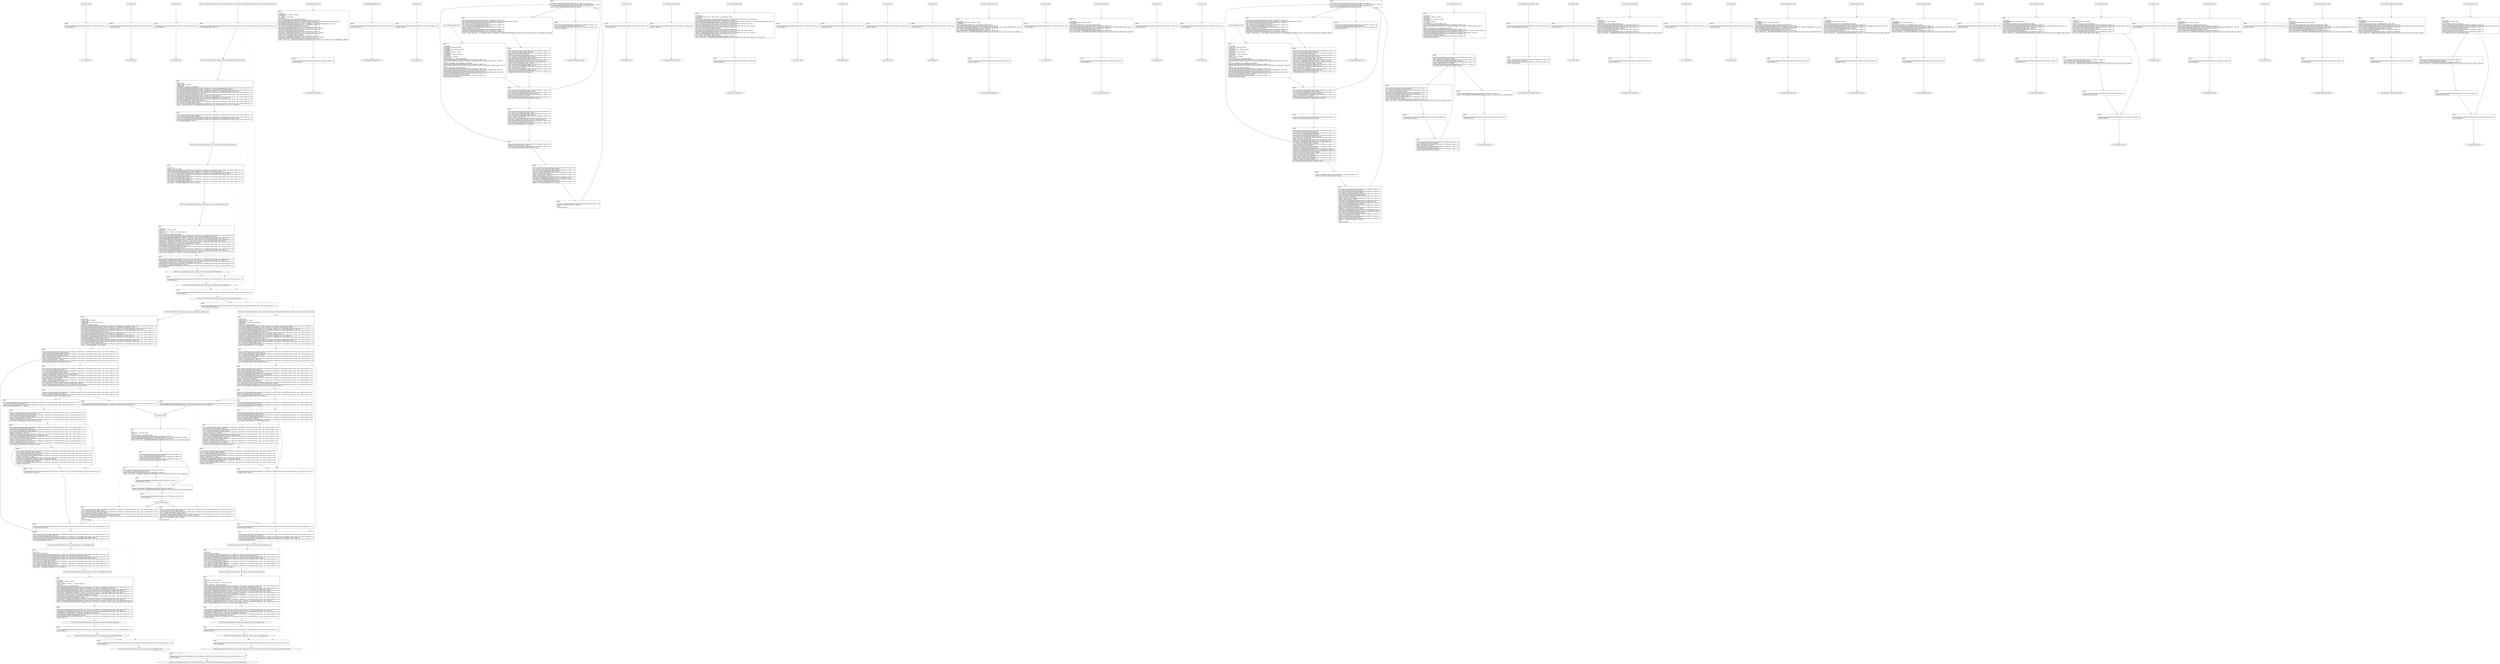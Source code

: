 digraph "icfg graph" {
BBio_ll_good1_end [label="{io_ll_good1_end}"];
BBio_ll_bad6_end [label="{io_ll_bad6_end}"];
BBio_ll_good5_end [label="{io_ll_good5_end}"];
BBCWE134_Uncontrolled_Format_String__char_console_vprintf_45_ll_goodB2GSink_end [label="{CWE134_Uncontrolled_Format_String__char_console_vprintf_45_ll_goodB2GSink_end}"];
BBio_ll_printWcharLine_end [label="{io_ll_printWcharLine_end}"];
BBio_ll_globalReturnsFalse_end [label="{io_ll_globalReturnsFalse_end}"];
BBio_ll_bad8_end [label="{io_ll_bad8_end}"];
BBCWE134_Uncontrolled_Format_String__char_console_vprintf_45_ll_goodG2BSink_end [label="{CWE134_Uncontrolled_Format_String__char_console_vprintf_45_ll_goodG2BSink_end}"];
BBio_ll_decodeHexWChars_end [label="{io_ll_decodeHexWChars_end}"];
BBio_ll_good7_end [label="{io_ll_good7_end}"];
BBio_ll_globalReturnsTrue_end [label="{io_ll_globalReturnsTrue_end}"];
BBio_ll_printStructLine_end [label="{io_ll_printStructLine_end}"];
BBio_ll_bad7_end [label="{io_ll_bad7_end}"];
BBio_ll_good6_end [label="{io_ll_good6_end}"];
BBio_ll_bad2_end [label="{io_ll_bad2_end}"];
BBio_ll_bad9_end [label="{io_ll_bad9_end}"];
BBio_ll_printUnsignedLine_end [label="{io_ll_printUnsignedLine_end}"];
BBio_ll_good4_end [label="{io_ll_good4_end}"];
BBio_ll_printSizeTLine_end [label="{io_ll_printSizeTLine_end}"];
BBio_ll_bad5_end [label="{io_ll_bad5_end}"];
BBio_ll_printLine_end [label="{io_ll_printLine_end}"];
BBio_ll_bad4_end [label="{io_ll_bad4_end}"];
BBCWE134_Uncontrolled_Format_String__char_console_vprintf_45_ll_CWE134_Uncontrolled_Format_String__char_console_vprintf_45_good_end [label="{CWE134_Uncontrolled_Format_String__char_console_vprintf_45_ll_CWE134_Uncontrolled_Format_String__char_console_vprintf_45_good_end}"];
BBio_ll_decodeHexChars_end [label="{io_ll_decodeHexChars_end}"];
BBio_ll_printBytesLine_end [label="{io_ll_printBytesLine_end}"];
BBio_ll_globalReturnsTrueOrFalse_end [label="{io_ll_globalReturnsTrueOrFalse_end}"];
BBCWE134_Uncontrolled_Format_String__char_console_vprintf_45_ll_goodG2B_end [label="{CWE134_Uncontrolled_Format_String__char_console_vprintf_45_ll_goodG2B_end}"];
BBio_ll_good3_end [label="{io_ll_good3_end}"];
BBio_ll_printHexCharLine_end [label="{io_ll_printHexCharLine_end}"];
BBio_ll_good9_end [label="{io_ll_good9_end}"];
BBio_ll_bad3_end [label="{io_ll_bad3_end}"];
BBio_ll_printDoubleLine_end [label="{io_ll_printDoubleLine_end}"];
BBio_ll_printShortLine_end [label="{io_ll_printShortLine_end}"];
BBio_ll_printLongLine_end [label="{io_ll_printLongLine_end}"];
BBCWE134_Uncontrolled_Format_String__char_console_vprintf_45_ll_badSink_end [label="{CWE134_Uncontrolled_Format_String__char_console_vprintf_45_ll_badSink_end}"];
BBio_ll_bad1_end [label="{io_ll_bad1_end}"];
BBCWE134_Uncontrolled_Format_String__char_console_vprintf_45_ll_CWE134_Uncontrolled_Format_String__char_console_vprintf_45_bad_end [label="{CWE134_Uncontrolled_Format_String__char_console_vprintf_45_ll_CWE134_Uncontrolled_Format_String__char_console_vprintf_45_bad_end}"];
BBio_ll_printFloatLine_end [label="{io_ll_printFloatLine_end}"];
BBCWE134_Uncontrolled_Format_String__char_console_vprintf_45_ll_goodG2BVaSink_end [label="{CWE134_Uncontrolled_Format_String__char_console_vprintf_45_ll_goodG2BVaSink_end}"];
BBio_ll_printWLine_end [label="{io_ll_printWLine_end}"];
BBio_ll_good2_end [label="{io_ll_good2_end}"];
BBio_ll_printIntLine_end [label="{io_ll_printIntLine_end}"];
BBio_ll_good8_end [label="{io_ll_good8_end}"];
BBio_ll_printLongLongLine_end [label="{io_ll_printLongLongLine_end}"];
BBCWE134_Uncontrolled_Format_String__char_console_vprintf_45_ll_goodB2G_end [label="{CWE134_Uncontrolled_Format_String__char_console_vprintf_45_ll_goodB2G_end}"];
BBio_ll_printHexUnsignedCharLine_end [label="{io_ll_printHexUnsignedCharLine_end}"];
BBio_ll_printSinkLine_end [label="{io_ll_printSinkLine_end}"];
BBCWE134_Uncontrolled_Format_String__char_console_vprintf_45_ll_goodB2GVaSink_end [label="{CWE134_Uncontrolled_Format_String__char_console_vprintf_45_ll_goodB2GVaSink_end}"];
BBCWE134_Uncontrolled_Format_String__char_console_vprintf_45_ll_badVaSink_end [label="{CWE134_Uncontrolled_Format_String__char_console_vprintf_45_ll_badVaSink_end}"];
BBio_ll_good1_start [label="{io_ll_good1_start}", shape=record];
io_ll_good1BB69 [label="{BB69:\l\l/home/raoxue/Desktop/MemVerif/workspace/000_079_606/source_code/io.c:187\l
  ret void, !dbg !52\l
}", shape=record];
BBio_ll_bad6_start [label="{io_ll_bad6_start}", shape=record];
io_ll_bad6BB83 [label="{BB83:\l\l/home/raoxue/Desktop/MemVerif/workspace/000_079_606/source_code/io.c:203\l
  ret void, !dbg !52\l
}", shape=record];
BBio_ll_good5_start [label="{io_ll_good5_start}", shape=record];
io_ll_good5BB73 [label="{BB73:\l\l/home/raoxue/Desktop/MemVerif/workspace/000_079_606/source_code/io.c:191\l
  ret void, !dbg !52\l
}", shape=record];
BBCWE134_Uncontrolled_Format_String__char_console_vprintf_45_ll_goodB2GSink_start [label="{CWE134_Uncontrolled_Format_String__char_console_vprintf_45_ll_goodB2GSink_start}", shape=record];
CWE134_Uncontrolled_Format_String__char_console_vprintf_45_ll_goodB2GSinkBB27 [label="{BB27:\l\l/:97247384\l
  %data = alloca i8*, align 8\l
/home/raoxue/Desktop/MemVerif/workspace/000_079_606/source_code/CWE134_Uncontrolled_Format_String__char_console_vprintf_45.c:130\l
  call void @llvm.dbg.declare(metadata i8** %data, metadata !168, metadata !DIExpression()), !dbg !169\l
/home/raoxue/Desktop/MemVerif/workspace/000_079_606/source_code/CWE134_Uncontrolled_Format_String__char_console_vprintf_45.c:130\l
  %0 = load i8*, i8** @CWE134_Uncontrolled_Format_String__char_console_vprintf_45_goodB2GData, align 8, !dbg !24\l
/home/raoxue/Desktop/MemVerif/workspace/000_079_606/source_code/CWE134_Uncontrolled_Format_String__char_console_vprintf_45.c:130\l
  store i8* %0, i8** %data, align 8, !dbg !23\l
/home/raoxue/Desktop/MemVerif/workspace/000_079_606/source_code/CWE134_Uncontrolled_Format_String__char_console_vprintf_45.c:131\l
  %1 = load i8*, i8** %data, align 8, !dbg !25\l
/home/raoxue/Desktop/MemVerif/workspace/000_079_606/source_code/CWE134_Uncontrolled_Format_String__char_console_vprintf_45.c:131\l
  %2 = load i8*, i8** %data, align 8, !dbg !26\l
/home/raoxue/Desktop/MemVerif/workspace/000_079_606/source_code/CWE134_Uncontrolled_Format_String__char_console_vprintf_45.c:131\l
  call void (i8*, ...) @goodB2GVaSink(i8* %1, i8* %2), !dbg !27\l
}", shape=record];
CWE134_Uncontrolled_Format_String__char_console_vprintf_45_ll_goodB2GSinkBB27 [label="{BB27:\l\l/:97247384\l
  %data = alloca i8*, align 8\l
/home/raoxue/Desktop/MemVerif/workspace/000_079_606/source_code/CWE134_Uncontrolled_Format_String__char_console_vprintf_45.c:130\l
  call void @llvm.dbg.declare(metadata i8** %data, metadata !168, metadata !DIExpression()), !dbg !169\l
/home/raoxue/Desktop/MemVerif/workspace/000_079_606/source_code/CWE134_Uncontrolled_Format_String__char_console_vprintf_45.c:130\l
  %0 = load i8*, i8** @CWE134_Uncontrolled_Format_String__char_console_vprintf_45_goodB2GData, align 8, !dbg !24\l
/home/raoxue/Desktop/MemVerif/workspace/000_079_606/source_code/CWE134_Uncontrolled_Format_String__char_console_vprintf_45.c:130\l
  store i8* %0, i8** %data, align 8, !dbg !23\l
/home/raoxue/Desktop/MemVerif/workspace/000_079_606/source_code/CWE134_Uncontrolled_Format_String__char_console_vprintf_45.c:131\l
  %1 = load i8*, i8** %data, align 8, !dbg !25\l
/home/raoxue/Desktop/MemVerif/workspace/000_079_606/source_code/CWE134_Uncontrolled_Format_String__char_console_vprintf_45.c:131\l
  %2 = load i8*, i8** %data, align 8, !dbg !26\l
/home/raoxue/Desktop/MemVerif/workspace/000_079_606/source_code/CWE134_Uncontrolled_Format_String__char_console_vprintf_45.c:131\l
  call void (i8*, ...) @goodB2GVaSink(i8* %1, i8* %2), !dbg !27\l
}", shape=record];
CWE134_Uncontrolled_Format_String__char_console_vprintf_45_ll_goodB2GSinkBB28 [label="{BB28:\l\l/home/raoxue/Desktop/MemVerif/workspace/000_079_606/source_code/CWE134_Uncontrolled_Format_String__char_console_vprintf_45.c:132\l
  ret void, !dbg !28\l
}", shape=record];
BBio_ll_printWcharLine_start [label="{io_ll_printWcharLine_start}", shape=record];
io_ll_printWcharLineBB28 [label="{BB28:\l\l/:378146816\l
  %wideChar.addr = alloca i32, align 4\l
/:378146816\l
  %s = alloca [2 x i32], align 4\l
/:378146816\l
  store i32 %wideChar, i32* %wideChar.addr, align 4\l
/home/raoxue/Desktop/MemVerif/workspace/000_079_606/source_code/io.c:70\l
  call void @llvm.dbg.declare(metadata i32* %wideChar.addr, metadata !162, metadata !DIExpression()), !dbg !163\l
/home/raoxue/Desktop/MemVerif/workspace/000_079_606/source_code/io.c:74\l
  call void @llvm.dbg.declare(metadata [2 x i32]* %s, metadata !164, metadata !DIExpression()), !dbg !168\l
/home/raoxue/Desktop/MemVerif/workspace/000_079_606/source_code/io.c:75\l
  %0 = load i32, i32* %wideChar.addr, align 4, !dbg !61\l
/home/raoxue/Desktop/MemVerif/workspace/000_079_606/source_code/io.c:75\l
  %arrayidx = getelementptr inbounds [2 x i32], [2 x i32]* %s, i64 0, i64 0, !dbg !62\l
/home/raoxue/Desktop/MemVerif/workspace/000_079_606/source_code/io.c:75\l
  store i32 %0, i32* %arrayidx, align 4, !dbg !63\l
/home/raoxue/Desktop/MemVerif/workspace/000_079_606/source_code/io.c:76\l
  %arrayidx1 = getelementptr inbounds [2 x i32], [2 x i32]* %s, i64 0, i64 1, !dbg !64\l
/home/raoxue/Desktop/MemVerif/workspace/000_079_606/source_code/io.c:76\l
  store i32 0, i32* %arrayidx1, align 4, !dbg !65\l
/home/raoxue/Desktop/MemVerif/workspace/000_079_606/source_code/io.c:77\l
  %arraydecay = getelementptr inbounds [2 x i32], [2 x i32]* %s, i64 0, i64 0, !dbg !66\l
/home/raoxue/Desktop/MemVerif/workspace/000_079_606/source_code/io.c:77\l
  %call = call i32 (i8*, ...) @printf(i8* getelementptr inbounds ([5 x i8], [5 x i8]* @.str.10, i64 0, i64 0), i32* %arraydecay), !dbg !67\l
}", shape=record];
io_ll_printWcharLineBB28 [label="{BB28:\l\l/:378146816\l
  %wideChar.addr = alloca i32, align 4\l
/:378146816\l
  %s = alloca [2 x i32], align 4\l
/:378146816\l
  store i32 %wideChar, i32* %wideChar.addr, align 4\l
/home/raoxue/Desktop/MemVerif/workspace/000_079_606/source_code/io.c:70\l
  call void @llvm.dbg.declare(metadata i32* %wideChar.addr, metadata !162, metadata !DIExpression()), !dbg !163\l
/home/raoxue/Desktop/MemVerif/workspace/000_079_606/source_code/io.c:74\l
  call void @llvm.dbg.declare(metadata [2 x i32]* %s, metadata !164, metadata !DIExpression()), !dbg !168\l
/home/raoxue/Desktop/MemVerif/workspace/000_079_606/source_code/io.c:75\l
  %0 = load i32, i32* %wideChar.addr, align 4, !dbg !61\l
/home/raoxue/Desktop/MemVerif/workspace/000_079_606/source_code/io.c:75\l
  %arrayidx = getelementptr inbounds [2 x i32], [2 x i32]* %s, i64 0, i64 0, !dbg !62\l
/home/raoxue/Desktop/MemVerif/workspace/000_079_606/source_code/io.c:75\l
  store i32 %0, i32* %arrayidx, align 4, !dbg !63\l
/home/raoxue/Desktop/MemVerif/workspace/000_079_606/source_code/io.c:76\l
  %arrayidx1 = getelementptr inbounds [2 x i32], [2 x i32]* %s, i64 0, i64 1, !dbg !64\l
/home/raoxue/Desktop/MemVerif/workspace/000_079_606/source_code/io.c:76\l
  store i32 0, i32* %arrayidx1, align 4, !dbg !65\l
/home/raoxue/Desktop/MemVerif/workspace/000_079_606/source_code/io.c:77\l
  %arraydecay = getelementptr inbounds [2 x i32], [2 x i32]* %s, i64 0, i64 0, !dbg !66\l
/home/raoxue/Desktop/MemVerif/workspace/000_079_606/source_code/io.c:77\l
  %call = call i32 (i8*, ...) @printf(i8* getelementptr inbounds ([5 x i8], [5 x i8]* @.str.10, i64 0, i64 0), i32* %arraydecay), !dbg !67\l
}", shape=record];
io_ll_printWcharLineBB29 [label="{BB29:\l\l/home/raoxue/Desktop/MemVerif/workspace/000_079_606/source_code/io.c:78\l
  ret void, !dbg !68\l
}", shape=record];
BBio_ll_globalReturnsFalse_start [label="{io_ll_globalReturnsFalse_start}", shape=record];
io_ll_globalReturnsFalseBB66 [label="{BB66:\l\l/home/raoxue/Desktop/MemVerif/workspace/000_079_606/source_code/io.c:163\l
  ret i32 0, !dbg !52\l
}", shape=record];
BBio_ll_bad8_start [label="{io_ll_bad8_start}", shape=record];
io_ll_bad8BB85 [label="{BB85:\l\l/home/raoxue/Desktop/MemVerif/workspace/000_079_606/source_code/io.c:205\l
  ret void, !dbg !52\l
}", shape=record];
BBCWE134_Uncontrolled_Format_String__char_console_vprintf_45_ll_goodG2BSink_start [label="{CWE134_Uncontrolled_Format_String__char_console_vprintf_45_ll_goodG2BSink_start}", shape=record];
CWE134_Uncontrolled_Format_String__char_console_vprintf_45_ll_goodG2BSinkBB20 [label="{BB20:\l\l/:97246776\l
  %data = alloca i8*, align 8\l
/home/raoxue/Desktop/MemVerif/workspace/000_079_606/source_code/CWE134_Uncontrolled_Format_String__char_console_vprintf_45.c:101\l
  call void @llvm.dbg.declare(metadata i8** %data, metadata !136, metadata !DIExpression()), !dbg !137\l
/home/raoxue/Desktop/MemVerif/workspace/000_079_606/source_code/CWE134_Uncontrolled_Format_String__char_console_vprintf_45.c:101\l
  %0 = load i8*, i8** @CWE134_Uncontrolled_Format_String__char_console_vprintf_45_goodG2BData, align 8, !dbg !24\l
/home/raoxue/Desktop/MemVerif/workspace/000_079_606/source_code/CWE134_Uncontrolled_Format_String__char_console_vprintf_45.c:101\l
  store i8* %0, i8** %data, align 8, !dbg !23\l
/home/raoxue/Desktop/MemVerif/workspace/000_079_606/source_code/CWE134_Uncontrolled_Format_String__char_console_vprintf_45.c:102\l
  %1 = load i8*, i8** %data, align 8, !dbg !25\l
/home/raoxue/Desktop/MemVerif/workspace/000_079_606/source_code/CWE134_Uncontrolled_Format_String__char_console_vprintf_45.c:102\l
  %2 = load i8*, i8** %data, align 8, !dbg !26\l
/home/raoxue/Desktop/MemVerif/workspace/000_079_606/source_code/CWE134_Uncontrolled_Format_String__char_console_vprintf_45.c:102\l
  call void (i8*, ...) @goodG2BVaSink(i8* %1, i8* %2), !dbg !27\l
}", shape=record];
CWE134_Uncontrolled_Format_String__char_console_vprintf_45_ll_goodG2BSinkBB20 [label="{BB20:\l\l/:97246776\l
  %data = alloca i8*, align 8\l
/home/raoxue/Desktop/MemVerif/workspace/000_079_606/source_code/CWE134_Uncontrolled_Format_String__char_console_vprintf_45.c:101\l
  call void @llvm.dbg.declare(metadata i8** %data, metadata !136, metadata !DIExpression()), !dbg !137\l
/home/raoxue/Desktop/MemVerif/workspace/000_079_606/source_code/CWE134_Uncontrolled_Format_String__char_console_vprintf_45.c:101\l
  %0 = load i8*, i8** @CWE134_Uncontrolled_Format_String__char_console_vprintf_45_goodG2BData, align 8, !dbg !24\l
/home/raoxue/Desktop/MemVerif/workspace/000_079_606/source_code/CWE134_Uncontrolled_Format_String__char_console_vprintf_45.c:101\l
  store i8* %0, i8** %data, align 8, !dbg !23\l
/home/raoxue/Desktop/MemVerif/workspace/000_079_606/source_code/CWE134_Uncontrolled_Format_String__char_console_vprintf_45.c:102\l
  %1 = load i8*, i8** %data, align 8, !dbg !25\l
/home/raoxue/Desktop/MemVerif/workspace/000_079_606/source_code/CWE134_Uncontrolled_Format_String__char_console_vprintf_45.c:102\l
  %2 = load i8*, i8** %data, align 8, !dbg !26\l
/home/raoxue/Desktop/MemVerif/workspace/000_079_606/source_code/CWE134_Uncontrolled_Format_String__char_console_vprintf_45.c:102\l
  call void (i8*, ...) @goodG2BVaSink(i8* %1, i8* %2), !dbg !27\l
}", shape=record];
CWE134_Uncontrolled_Format_String__char_console_vprintf_45_ll_goodG2BSinkBB21 [label="{BB21:\l\l/home/raoxue/Desktop/MemVerif/workspace/000_079_606/source_code/CWE134_Uncontrolled_Format_String__char_console_vprintf_45.c:103\l
  ret void, !dbg !28\l
}", shape=record];
BBio_ll_decodeHexWChars_start [label="{io_ll_decodeHexWChars_start}", shape=record];
io_ll_decodeHexWCharsBB55 [label="{BB55:\l\l/:115800648\l
  %bytes.addr = alloca i8*, align 8\l
/:115800648\l
  %numBytes.addr = alloca i64, align 8\l
/:115800648\l
  %hex.addr = alloca i32*, align 8\l
/:115800648\l
  %numWritten = alloca i64, align 8\l
/:115800648\l
  %byte = alloca i32, align 4\l
/:115800648\l
  store i8* %bytes, i8** %bytes.addr, align 8\l
/home/raoxue/Desktop/MemVerif/workspace/000_079_606/source_code/io.c:135\l
  call void @llvm.dbg.declare(metadata i8** %bytes.addr, metadata !290, metadata !DIExpression()), !dbg !291\l
/:135\l
  store i64 %numBytes, i64* %numBytes.addr, align 8\l
/home/raoxue/Desktop/MemVerif/workspace/000_079_606/source_code/io.c:135\l
  call void @llvm.dbg.declare(metadata i64* %numBytes.addr, metadata !292, metadata !DIExpression()), !dbg !293\l
/:135\l
  store i32* %hex, i32** %hex.addr, align 8\l
/home/raoxue/Desktop/MemVerif/workspace/000_079_606/source_code/io.c:135\l
  call void @llvm.dbg.declare(metadata i32** %hex.addr, metadata !294, metadata !DIExpression()), !dbg !295\l
/home/raoxue/Desktop/MemVerif/workspace/000_079_606/source_code/io.c:137\l
  call void @llvm.dbg.declare(metadata i64* %numWritten, metadata !296, metadata !DIExpression()), !dbg !297\l
/home/raoxue/Desktop/MemVerif/workspace/000_079_606/source_code/io.c:137\l
  store i64 0, i64* %numWritten, align 8, !dbg !65\l
/home/raoxue/Desktop/MemVerif/workspace/000_079_606/source_code/io.c:143\l
  br label %while.cond, !dbg !66\l
}", shape=record];
io_ll_decodeHexWCharsBB56 [label="{BB56:\l\l/home/raoxue/Desktop/MemVerif/workspace/000_079_606/source_code/io.c:143\l
  %0 = load i64, i64* %numWritten, align 8, !dbg !67\l
/home/raoxue/Desktop/MemVerif/workspace/000_079_606/source_code/io.c:143\l
  %1 = load i64, i64* %numBytes.addr, align 8, !dbg !68\l
/home/raoxue/Desktop/MemVerif/workspace/000_079_606/source_code/io.c:143\l
  %cmp = icmp ult i64 %0, %1, !dbg !69\l
/home/raoxue/Desktop/MemVerif/workspace/000_079_606/source_code/io.c:143\l
  br i1 %cmp, label %land.lhs.true, label %land.end, !dbg !70\l
}", shape=record];
io_ll_decodeHexWCharsBB57 [label="{BB57:\l\l/home/raoxue/Desktop/MemVerif/workspace/000_079_606/source_code/io.c:143\l
  %2 = load i32*, i32** %hex.addr, align 8, !dbg !71\l
/home/raoxue/Desktop/MemVerif/workspace/000_079_606/source_code/io.c:143\l
  %3 = load i64, i64* %numWritten, align 8, !dbg !72\l
/home/raoxue/Desktop/MemVerif/workspace/000_079_606/source_code/io.c:143\l
  %mul = mul i64 2, %3, !dbg !73\l
/home/raoxue/Desktop/MemVerif/workspace/000_079_606/source_code/io.c:143\l
  %arrayidx = getelementptr inbounds i32, i32* %2, i64 %mul, !dbg !71\l
/home/raoxue/Desktop/MemVerif/workspace/000_079_606/source_code/io.c:143\l
  %4 = load i32, i32* %arrayidx, align 4, !dbg !71\l
/home/raoxue/Desktop/MemVerif/workspace/000_079_606/source_code/io.c:143\l
  %call = call i32 @iswxdigit(i32 %4) #5, !dbg !74\l
}", shape=record];
io_ll_decodeHexWCharsBB57 [label="{BB57:\l\l/home/raoxue/Desktop/MemVerif/workspace/000_079_606/source_code/io.c:143\l
  %2 = load i32*, i32** %hex.addr, align 8, !dbg !71\l
/home/raoxue/Desktop/MemVerif/workspace/000_079_606/source_code/io.c:143\l
  %3 = load i64, i64* %numWritten, align 8, !dbg !72\l
/home/raoxue/Desktop/MemVerif/workspace/000_079_606/source_code/io.c:143\l
  %mul = mul i64 2, %3, !dbg !73\l
/home/raoxue/Desktop/MemVerif/workspace/000_079_606/source_code/io.c:143\l
  %arrayidx = getelementptr inbounds i32, i32* %2, i64 %mul, !dbg !71\l
/home/raoxue/Desktop/MemVerif/workspace/000_079_606/source_code/io.c:143\l
  %4 = load i32, i32* %arrayidx, align 4, !dbg !71\l
/home/raoxue/Desktop/MemVerif/workspace/000_079_606/source_code/io.c:143\l
  %call = call i32 @iswxdigit(i32 %4) #5, !dbg !74\l
}", shape=record];
io_ll_decodeHexWCharsBB59 [label="{BB59:\l\l/home/raoxue/Desktop/MemVerif/workspace/000_079_606/source_code/io.c:143\l
  %tobool = icmp ne i32 %call, 0, !dbg !74\l
/home/raoxue/Desktop/MemVerif/workspace/000_079_606/source_code/io.c:143\l
  br i1 %tobool, label %land.rhs, label %land.end, !dbg !75\l
}", shape=record];
io_ll_decodeHexWCharsBB60 [label="{BB60:\l\l/home/raoxue/Desktop/MemVerif/workspace/000_079_606/source_code/io.c:143\l
  %5 = load i32*, i32** %hex.addr, align 8, !dbg !76\l
/home/raoxue/Desktop/MemVerif/workspace/000_079_606/source_code/io.c:143\l
  %6 = load i64, i64* %numWritten, align 8, !dbg !77\l
/home/raoxue/Desktop/MemVerif/workspace/000_079_606/source_code/io.c:143\l
  %mul1 = mul i64 2, %6, !dbg !78\l
/home/raoxue/Desktop/MemVerif/workspace/000_079_606/source_code/io.c:143\l
  %add = add i64 %mul1, 1, !dbg !79\l
/home/raoxue/Desktop/MemVerif/workspace/000_079_606/source_code/io.c:143\l
  %arrayidx2 = getelementptr inbounds i32, i32* %5, i64 %add, !dbg !76\l
/home/raoxue/Desktop/MemVerif/workspace/000_079_606/source_code/io.c:143\l
  %7 = load i32, i32* %arrayidx2, align 4, !dbg !76\l
/home/raoxue/Desktop/MemVerif/workspace/000_079_606/source_code/io.c:143\l
  %call3 = call i32 @iswxdigit(i32 %7) #5, !dbg !80\l
}", shape=record];
io_ll_decodeHexWCharsBB60 [label="{BB60:\l\l/home/raoxue/Desktop/MemVerif/workspace/000_079_606/source_code/io.c:143\l
  %5 = load i32*, i32** %hex.addr, align 8, !dbg !76\l
/home/raoxue/Desktop/MemVerif/workspace/000_079_606/source_code/io.c:143\l
  %6 = load i64, i64* %numWritten, align 8, !dbg !77\l
/home/raoxue/Desktop/MemVerif/workspace/000_079_606/source_code/io.c:143\l
  %mul1 = mul i64 2, %6, !dbg !78\l
/home/raoxue/Desktop/MemVerif/workspace/000_079_606/source_code/io.c:143\l
  %add = add i64 %mul1, 1, !dbg !79\l
/home/raoxue/Desktop/MemVerif/workspace/000_079_606/source_code/io.c:143\l
  %arrayidx2 = getelementptr inbounds i32, i32* %5, i64 %add, !dbg !76\l
/home/raoxue/Desktop/MemVerif/workspace/000_079_606/source_code/io.c:143\l
  %7 = load i32, i32* %arrayidx2, align 4, !dbg !76\l
/home/raoxue/Desktop/MemVerif/workspace/000_079_606/source_code/io.c:143\l
  %call3 = call i32 @iswxdigit(i32 %7) #5, !dbg !80\l
}", shape=record];
io_ll_decodeHexWCharsBB61 [label="{BB61:\l\l/home/raoxue/Desktop/MemVerif/workspace/000_079_606/source_code/io.c:143\l
  %tobool4 = icmp ne i32 %call3, 0, !dbg !75\l
/:143\l
  br label %land.end\l
}", shape=record];
io_ll_decodeHexWCharsBB58 [label="{BB58:\l\l/home/raoxue/Desktop/MemVerif/workspace/000_079_606/source_code/io.c:0\l
  %8 = phi i1 [ false, %land.lhs.true ], [ false, %while.cond ], [ %tobool4, %land.rhs ], !dbg !81\l
/home/raoxue/Desktop/MemVerif/workspace/000_079_606/source_code/io.c:143\l
  br i1 %8, label %while.body, label %while.end, !dbg !66\l
}", shape=record];
io_ll_decodeHexWCharsBB62 [label="{BB62:\l\l/home/raoxue/Desktop/MemVerif/workspace/000_079_606/source_code/io.c:145\l
  call void @llvm.dbg.declare(metadata i32* %byte, metadata !314, metadata !DIExpression()), !dbg !316\l
/home/raoxue/Desktop/MemVerif/workspace/000_079_606/source_code/io.c:146\l
  %9 = load i32*, i32** %hex.addr, align 8, !dbg !85\l
/home/raoxue/Desktop/MemVerif/workspace/000_079_606/source_code/io.c:146\l
  %10 = load i64, i64* %numWritten, align 8, !dbg !86\l
/home/raoxue/Desktop/MemVerif/workspace/000_079_606/source_code/io.c:146\l
  %mul5 = mul i64 2, %10, !dbg !87\l
/home/raoxue/Desktop/MemVerif/workspace/000_079_606/source_code/io.c:146\l
  %arrayidx6 = getelementptr inbounds i32, i32* %9, i64 %mul5, !dbg !85\l
/home/raoxue/Desktop/MemVerif/workspace/000_079_606/source_code/io.c:146\l
  %call7 = call i32 (i32*, i32*, ...) @__isoc99_swscanf(i32* %arrayidx6, i32* getelementptr inbounds ([5 x i32], [5 x i32]* @.str.16, i64 0, i64 0), i32* %byte) #5, !dbg !88\l
}", shape=record];
io_ll_decodeHexWCharsBB62 [label="{BB62:\l\l/home/raoxue/Desktop/MemVerif/workspace/000_079_606/source_code/io.c:145\l
  call void @llvm.dbg.declare(metadata i32* %byte, metadata !314, metadata !DIExpression()), !dbg !316\l
/home/raoxue/Desktop/MemVerif/workspace/000_079_606/source_code/io.c:146\l
  %9 = load i32*, i32** %hex.addr, align 8, !dbg !85\l
/home/raoxue/Desktop/MemVerif/workspace/000_079_606/source_code/io.c:146\l
  %10 = load i64, i64* %numWritten, align 8, !dbg !86\l
/home/raoxue/Desktop/MemVerif/workspace/000_079_606/source_code/io.c:146\l
  %mul5 = mul i64 2, %10, !dbg !87\l
/home/raoxue/Desktop/MemVerif/workspace/000_079_606/source_code/io.c:146\l
  %arrayidx6 = getelementptr inbounds i32, i32* %9, i64 %mul5, !dbg !85\l
/home/raoxue/Desktop/MemVerif/workspace/000_079_606/source_code/io.c:146\l
  %call7 = call i32 (i32*, i32*, ...) @__isoc99_swscanf(i32* %arrayidx6, i32* getelementptr inbounds ([5 x i32], [5 x i32]* @.str.16, i64 0, i64 0), i32* %byte) #5, !dbg !88\l
}", shape=record];
io_ll_decodeHexWCharsBB64 [label="{BB64:\l\l/home/raoxue/Desktop/MemVerif/workspace/000_079_606/source_code/io.c:147\l
  %11 = load i32, i32* %byte, align 4, !dbg !89\l
/home/raoxue/Desktop/MemVerif/workspace/000_079_606/source_code/io.c:147\l
  %conv = trunc i32 %11 to i8, !dbg !90\l
/home/raoxue/Desktop/MemVerif/workspace/000_079_606/source_code/io.c:147\l
  %12 = load i8*, i8** %bytes.addr, align 8, !dbg !91\l
/home/raoxue/Desktop/MemVerif/workspace/000_079_606/source_code/io.c:147\l
  %13 = load i64, i64* %numWritten, align 8, !dbg !92\l
/home/raoxue/Desktop/MemVerif/workspace/000_079_606/source_code/io.c:147\l
  %arrayidx8 = getelementptr inbounds i8, i8* %12, i64 %13, !dbg !91\l
/home/raoxue/Desktop/MemVerif/workspace/000_079_606/source_code/io.c:147\l
  store i8 %conv, i8* %arrayidx8, align 1, !dbg !93\l
/home/raoxue/Desktop/MemVerif/workspace/000_079_606/source_code/io.c:148\l
  %14 = load i64, i64* %numWritten, align 8, !dbg !94\l
/home/raoxue/Desktop/MemVerif/workspace/000_079_606/source_code/io.c:148\l
  %inc = add i64 %14, 1, !dbg !94\l
/home/raoxue/Desktop/MemVerif/workspace/000_079_606/source_code/io.c:148\l
  store i64 %inc, i64* %numWritten, align 8, !dbg !94\l
/home/raoxue/Desktop/MemVerif/workspace/000_079_606/source_code/io.c:143\l
  br label %while.cond, !dbg !66, !llvm.loop !95\l
}", shape=record];
io_ll_decodeHexWCharsBB63 [label="{BB63:\l\l/home/raoxue/Desktop/MemVerif/workspace/000_079_606/source_code/io.c:151\l
  %15 = load i64, i64* %numWritten, align 8, !dbg !98\l
/home/raoxue/Desktop/MemVerif/workspace/000_079_606/source_code/io.c:151\l
  ret i64 %15, !dbg !99\l
}", shape=record];
BBio_ll_good7_start [label="{io_ll_good7_start}", shape=record];
io_ll_good7BB75 [label="{BB75:\l\l/home/raoxue/Desktop/MemVerif/workspace/000_079_606/source_code/io.c:193\l
  ret void, !dbg !52\l
}", shape=record];
BBio_ll_globalReturnsTrue_start [label="{io_ll_globalReturnsTrue_start}", shape=record];
io_ll_globalReturnsTrueBB65 [label="{BB65:\l\l/home/raoxue/Desktop/MemVerif/workspace/000_079_606/source_code/io.c:158\l
  ret i32 1, !dbg !52\l
}", shape=record];
BBio_ll_printStructLine_start [label="{io_ll_printStructLine_start}", shape=record];
io_ll_printStructLineBB36 [label="{BB36:\l\l/:378146816\l
  %structTwoIntsStruct.addr = alloca %struct._twoIntsStruct*, align 8\l
/:378146816\l
  store %struct._twoIntsStruct* %structTwoIntsStruct, %struct._twoIntsStruct** %structTwoIntsStruct.addr, align 8\l
/home/raoxue/Desktop/MemVerif/workspace/000_079_606/source_code/io.c:95\l
  call void @llvm.dbg.declare(metadata %struct._twoIntsStruct** %structTwoIntsStruct.addr, metadata !212, metadata !DIExpression()), !dbg !213\l
/home/raoxue/Desktop/MemVerif/workspace/000_079_606/source_code/io.c:97\l
  %0 = load %struct._twoIntsStruct*, %struct._twoIntsStruct** %structTwoIntsStruct.addr, align 8, !dbg !61\l
/home/raoxue/Desktop/MemVerif/workspace/000_079_606/source_code/io.c:97\l
  %intOne = getelementptr inbounds %struct._twoIntsStruct, %struct._twoIntsStruct* %0, i32 0, i32 0, !dbg !62\l
/home/raoxue/Desktop/MemVerif/workspace/000_079_606/source_code/io.c:97\l
  %1 = load i32, i32* %intOne, align 4, !dbg !62\l
/home/raoxue/Desktop/MemVerif/workspace/000_079_606/source_code/io.c:97\l
  %2 = load %struct._twoIntsStruct*, %struct._twoIntsStruct** %structTwoIntsStruct.addr, align 8, !dbg !63\l
/home/raoxue/Desktop/MemVerif/workspace/000_079_606/source_code/io.c:97\l
  %intTwo = getelementptr inbounds %struct._twoIntsStruct, %struct._twoIntsStruct* %2, i32 0, i32 1, !dbg !64\l
/home/raoxue/Desktop/MemVerif/workspace/000_079_606/source_code/io.c:97\l
  %3 = load i32, i32* %intTwo, align 4, !dbg !64\l
/home/raoxue/Desktop/MemVerif/workspace/000_079_606/source_code/io.c:97\l
  %call = call i32 (i8*, ...) @printf(i8* getelementptr inbounds ([10 x i8], [10 x i8]* @.str.13, i64 0, i64 0), i32 %1, i32 %3), !dbg !65\l
}", shape=record];
io_ll_printStructLineBB36 [label="{BB36:\l\l/:378146816\l
  %structTwoIntsStruct.addr = alloca %struct._twoIntsStruct*, align 8\l
/:378146816\l
  store %struct._twoIntsStruct* %structTwoIntsStruct, %struct._twoIntsStruct** %structTwoIntsStruct.addr, align 8\l
/home/raoxue/Desktop/MemVerif/workspace/000_079_606/source_code/io.c:95\l
  call void @llvm.dbg.declare(metadata %struct._twoIntsStruct** %structTwoIntsStruct.addr, metadata !212, metadata !DIExpression()), !dbg !213\l
/home/raoxue/Desktop/MemVerif/workspace/000_079_606/source_code/io.c:97\l
  %0 = load %struct._twoIntsStruct*, %struct._twoIntsStruct** %structTwoIntsStruct.addr, align 8, !dbg !61\l
/home/raoxue/Desktop/MemVerif/workspace/000_079_606/source_code/io.c:97\l
  %intOne = getelementptr inbounds %struct._twoIntsStruct, %struct._twoIntsStruct* %0, i32 0, i32 0, !dbg !62\l
/home/raoxue/Desktop/MemVerif/workspace/000_079_606/source_code/io.c:97\l
  %1 = load i32, i32* %intOne, align 4, !dbg !62\l
/home/raoxue/Desktop/MemVerif/workspace/000_079_606/source_code/io.c:97\l
  %2 = load %struct._twoIntsStruct*, %struct._twoIntsStruct** %structTwoIntsStruct.addr, align 8, !dbg !63\l
/home/raoxue/Desktop/MemVerif/workspace/000_079_606/source_code/io.c:97\l
  %intTwo = getelementptr inbounds %struct._twoIntsStruct, %struct._twoIntsStruct* %2, i32 0, i32 1, !dbg !64\l
/home/raoxue/Desktop/MemVerif/workspace/000_079_606/source_code/io.c:97\l
  %3 = load i32, i32* %intTwo, align 4, !dbg !64\l
/home/raoxue/Desktop/MemVerif/workspace/000_079_606/source_code/io.c:97\l
  %call = call i32 (i8*, ...) @printf(i8* getelementptr inbounds ([10 x i8], [10 x i8]* @.str.13, i64 0, i64 0), i32 %1, i32 %3), !dbg !65\l
}", shape=record];
io_ll_printStructLineBB37 [label="{BB37:\l\l/home/raoxue/Desktop/MemVerif/workspace/000_079_606/source_code/io.c:98\l
  ret void, !dbg !66\l
}", shape=record];
BBio_ll_bad7_start [label="{io_ll_bad7_start}", shape=record];
io_ll_bad7BB84 [label="{BB84:\l\l/home/raoxue/Desktop/MemVerif/workspace/000_079_606/source_code/io.c:204\l
  ret void, !dbg !52\l
}", shape=record];
BBio_ll_good6_start [label="{io_ll_good6_start}", shape=record];
io_ll_good6BB74 [label="{BB74:\l\l/home/raoxue/Desktop/MemVerif/workspace/000_079_606/source_code/io.c:192\l
  ret void, !dbg !52\l
}", shape=record];
BBio_ll_bad2_start [label="{io_ll_bad2_start}", shape=record];
io_ll_bad2BB79 [label="{BB79:\l\l/home/raoxue/Desktop/MemVerif/workspace/000_079_606/source_code/io.c:199\l
  ret void, !dbg !52\l
}", shape=record];
BBio_ll_bad9_start [label="{io_ll_bad9_start}", shape=record];
io_ll_bad9BB86 [label="{BB86:\l\l/home/raoxue/Desktop/MemVerif/workspace/000_079_606/source_code/io.c:206\l
  ret void, !dbg !52\l
}", shape=record];
BBio_ll_printUnsignedLine_start [label="{io_ll_printUnsignedLine_start}", shape=record];
io_ll_printUnsignedLineBB30 [label="{BB30:\l\l/:115961688\l
  %unsignedNumber.addr = alloca i32, align 4\l
/:115961688\l
  store i32 %unsignedNumber, i32* %unsignedNumber.addr, align 4\l
/home/raoxue/Desktop/MemVerif/workspace/000_079_606/source_code/io.c:80\l
  call void @llvm.dbg.declare(metadata i32* %unsignedNumber.addr, metadata !180, metadata !DIExpression()), !dbg !181\l
/home/raoxue/Desktop/MemVerif/workspace/000_079_606/source_code/io.c:82\l
  %0 = load i32, i32* %unsignedNumber.addr, align 4, !dbg !54\l
/home/raoxue/Desktop/MemVerif/workspace/000_079_606/source_code/io.c:82\l
  %call = call i32 (i8*, ...) @printf(i8* getelementptr inbounds ([4 x i8], [4 x i8]* @.str.11, i64 0, i64 0), i32 %0), !dbg !55\l
}", shape=record];
io_ll_printUnsignedLineBB30 [label="{BB30:\l\l/:115961688\l
  %unsignedNumber.addr = alloca i32, align 4\l
/:115961688\l
  store i32 %unsignedNumber, i32* %unsignedNumber.addr, align 4\l
/home/raoxue/Desktop/MemVerif/workspace/000_079_606/source_code/io.c:80\l
  call void @llvm.dbg.declare(metadata i32* %unsignedNumber.addr, metadata !180, metadata !DIExpression()), !dbg !181\l
/home/raoxue/Desktop/MemVerif/workspace/000_079_606/source_code/io.c:82\l
  %0 = load i32, i32* %unsignedNumber.addr, align 4, !dbg !54\l
/home/raoxue/Desktop/MemVerif/workspace/000_079_606/source_code/io.c:82\l
  %call = call i32 (i8*, ...) @printf(i8* getelementptr inbounds ([4 x i8], [4 x i8]* @.str.11, i64 0, i64 0), i32 %0), !dbg !55\l
}", shape=record];
io_ll_printUnsignedLineBB31 [label="{BB31:\l\l/home/raoxue/Desktop/MemVerif/workspace/000_079_606/source_code/io.c:83\l
  ret void, !dbg !56\l
}", shape=record];
BBio_ll_good4_start [label="{io_ll_good4_start}", shape=record];
io_ll_good4BB72 [label="{BB72:\l\l/home/raoxue/Desktop/MemVerif/workspace/000_079_606/source_code/io.c:190\l
  ret void, !dbg !52\l
}", shape=record];
BBio_ll_printSizeTLine_start [label="{io_ll_printSizeTLine_start}", shape=record];
io_ll_printSizeTLineBB24 [label="{BB24:\l\l/:378146816\l
  %sizeTNumber.addr = alloca i64, align 8\l
/:378146816\l
  store i64 %sizeTNumber, i64* %sizeTNumber.addr, align 8\l
/home/raoxue/Desktop/MemVerif/workspace/000_079_606/source_code/io.c:60\l
  call void @llvm.dbg.declare(metadata i64* %sizeTNumber.addr, metadata !146, metadata !DIExpression()), !dbg !147\l
/home/raoxue/Desktop/MemVerif/workspace/000_079_606/source_code/io.c:62\l
  %0 = load i64, i64* %sizeTNumber.addr, align 8, !dbg !57\l
/home/raoxue/Desktop/MemVerif/workspace/000_079_606/source_code/io.c:62\l
  %call = call i32 (i8*, ...) @printf(i8* getelementptr inbounds ([5 x i8], [5 x i8]* @.str.8, i64 0, i64 0), i64 %0), !dbg !58\l
}", shape=record];
io_ll_printSizeTLineBB24 [label="{BB24:\l\l/:378146816\l
  %sizeTNumber.addr = alloca i64, align 8\l
/:378146816\l
  store i64 %sizeTNumber, i64* %sizeTNumber.addr, align 8\l
/home/raoxue/Desktop/MemVerif/workspace/000_079_606/source_code/io.c:60\l
  call void @llvm.dbg.declare(metadata i64* %sizeTNumber.addr, metadata !146, metadata !DIExpression()), !dbg !147\l
/home/raoxue/Desktop/MemVerif/workspace/000_079_606/source_code/io.c:62\l
  %0 = load i64, i64* %sizeTNumber.addr, align 8, !dbg !57\l
/home/raoxue/Desktop/MemVerif/workspace/000_079_606/source_code/io.c:62\l
  %call = call i32 (i8*, ...) @printf(i8* getelementptr inbounds ([5 x i8], [5 x i8]* @.str.8, i64 0, i64 0), i64 %0), !dbg !58\l
}", shape=record];
io_ll_printSizeTLineBB25 [label="{BB25:\l\l/home/raoxue/Desktop/MemVerif/workspace/000_079_606/source_code/io.c:63\l
  ret void, !dbg !59\l
}", shape=record];
BBio_ll_bad5_start [label="{io_ll_bad5_start}", shape=record];
io_ll_bad5BB82 [label="{BB82:\l\l/home/raoxue/Desktop/MemVerif/workspace/000_079_606/source_code/io.c:202\l
  ret void, !dbg !52\l
}", shape=record];
BBio_ll_printLine_start [label="{io_ll_printLine_start}", shape=record];
io_ll_printLineBB0 [label="{BB0:\l\l/:415\l
  %line.addr = alloca i8*, align 8\l
/:415\l
  store i8* %line, i8** %line.addr, align 8\l
/home/raoxue/Desktop/MemVerif/workspace/000_079_606/source_code/io.c:11\l
  call void @llvm.dbg.declare(metadata i8** %line.addr, metadata !52, metadata !DIExpression()), !dbg !53\l
/home/raoxue/Desktop/MemVerif/workspace/000_079_606/source_code/io.c:13\l
  %call = call i32 (i8*, ...) @printf(i8* getelementptr inbounds ([9 x i8], [9 x i8]* @.str, i64 0, i64 0)), !dbg !54\l
}", shape=record];
io_ll_printLineBB0 [label="{BB0:\l\l/:415\l
  %line.addr = alloca i8*, align 8\l
/:415\l
  store i8* %line, i8** %line.addr, align 8\l
/home/raoxue/Desktop/MemVerif/workspace/000_079_606/source_code/io.c:11\l
  call void @llvm.dbg.declare(metadata i8** %line.addr, metadata !52, metadata !DIExpression()), !dbg !53\l
/home/raoxue/Desktop/MemVerif/workspace/000_079_606/source_code/io.c:13\l
  %call = call i32 (i8*, ...) @printf(i8* getelementptr inbounds ([9 x i8], [9 x i8]* @.str, i64 0, i64 0)), !dbg !54\l
}", shape=record];
io_ll_printLineBB1 [label="{BB1:\l\l/home/raoxue/Desktop/MemVerif/workspace/000_079_606/source_code/io.c:14\l
  %0 = load i8*, i8** %line.addr, align 8, !dbg !55\l
/home/raoxue/Desktop/MemVerif/workspace/000_079_606/source_code/io.c:14\l
  %cmp = icmp ne i8* %0, null, !dbg !57\l
/home/raoxue/Desktop/MemVerif/workspace/000_079_606/source_code/io.c:14\l
  br i1 %cmp, label %if.then, label %if.end, !dbg !58\l
}", shape=record];
io_ll_printLineBB2 [label="{BB2:\l\l/home/raoxue/Desktop/MemVerif/workspace/000_079_606/source_code/io.c:16\l
  %1 = load i8*, i8** %line.addr, align 8, !dbg !59\l
/home/raoxue/Desktop/MemVerif/workspace/000_079_606/source_code/io.c:16\l
  %call1 = call i32 (i8*, ...) @printf(i8* getelementptr inbounds ([4 x i8], [4 x i8]* @.str.1, i64 0, i64 0), i8* %1), !dbg !61\l
}", shape=record];
io_ll_printLineBB2 [label="{BB2:\l\l/home/raoxue/Desktop/MemVerif/workspace/000_079_606/source_code/io.c:16\l
  %1 = load i8*, i8** %line.addr, align 8, !dbg !59\l
/home/raoxue/Desktop/MemVerif/workspace/000_079_606/source_code/io.c:16\l
  %call1 = call i32 (i8*, ...) @printf(i8* getelementptr inbounds ([4 x i8], [4 x i8]* @.str.1, i64 0, i64 0), i8* %1), !dbg !61\l
}", shape=record];
io_ll_printLineBB4 [label="{BB4:\l\l/home/raoxue/Desktop/MemVerif/workspace/000_079_606/source_code/io.c:17\l
  br label %if.end, !dbg !62\l
}", shape=record];
io_ll_printLineBB3 [label="{BB3:\l\l/home/raoxue/Desktop/MemVerif/workspace/000_079_606/source_code/io.c:18\l
  %call2 = call i32 (i8*, ...) @printf(i8* getelementptr inbounds ([9 x i8], [9 x i8]* @.str.2, i64 0, i64 0)), !dbg !63\l
}", shape=record];
io_ll_printLineBB3 [label="{BB3:\l\l/home/raoxue/Desktop/MemVerif/workspace/000_079_606/source_code/io.c:18\l
  %call2 = call i32 (i8*, ...) @printf(i8* getelementptr inbounds ([9 x i8], [9 x i8]* @.str.2, i64 0, i64 0)), !dbg !63\l
}", shape=record];
io_ll_printLineBB5 [label="{BB5:\l\l/home/raoxue/Desktop/MemVerif/workspace/000_079_606/source_code/io.c:19\l
  ret void, !dbg !64\l
}", shape=record];
BBio_ll_bad4_start [label="{io_ll_bad4_start}", shape=record];
io_ll_bad4BB81 [label="{BB81:\l\l/home/raoxue/Desktop/MemVerif/workspace/000_079_606/source_code/io.c:201\l
  ret void, !dbg !52\l
}", shape=record];
BBCWE134_Uncontrolled_Format_String__char_console_vprintf_45_ll_CWE134_Uncontrolled_Format_String__char_console_vprintf_45_good_start [label="{CWE134_Uncontrolled_Format_String__char_console_vprintf_45_ll_CWE134_Uncontrolled_Format_String__char_console_vprintf_45_good_start}", shape=record];
CWE134_Uncontrolled_Format_String__char_console_vprintf_45_ll_CWE134_Uncontrolled_Format_String__char_console_vprintf_45_goodBB43 [label="{BB43:\l\l/home/raoxue/Desktop/MemVerif/workspace/000_079_606/source_code/CWE134_Uncontrolled_Format_String__char_console_vprintf_45.c:170\l
  call void @goodG2B(), !dbg !22\l
}", shape=record];
CWE134_Uncontrolled_Format_String__char_console_vprintf_45_ll_CWE134_Uncontrolled_Format_String__char_console_vprintf_45_goodBB43 [label="{BB43:\l\l/home/raoxue/Desktop/MemVerif/workspace/000_079_606/source_code/CWE134_Uncontrolled_Format_String__char_console_vprintf_45.c:170\l
  call void @goodG2B(), !dbg !22\l
}", shape=record];
CWE134_Uncontrolled_Format_String__char_console_vprintf_45_ll_CWE134_Uncontrolled_Format_String__char_console_vprintf_45_goodBB44 [label="{BB44:\l\l/home/raoxue/Desktop/MemVerif/workspace/000_079_606/source_code/CWE134_Uncontrolled_Format_String__char_console_vprintf_45.c:171\l
  call void @goodB2G(), !dbg !23\l
}", shape=record];
CWE134_Uncontrolled_Format_String__char_console_vprintf_45_ll_CWE134_Uncontrolled_Format_String__char_console_vprintf_45_goodBB44 [label="{BB44:\l\l/home/raoxue/Desktop/MemVerif/workspace/000_079_606/source_code/CWE134_Uncontrolled_Format_String__char_console_vprintf_45.c:171\l
  call void @goodB2G(), !dbg !23\l
}", shape=record];
CWE134_Uncontrolled_Format_String__char_console_vprintf_45_ll_CWE134_Uncontrolled_Format_String__char_console_vprintf_45_goodBB45 [label="{BB45:\l\l/home/raoxue/Desktop/MemVerif/workspace/000_079_606/source_code/CWE134_Uncontrolled_Format_String__char_console_vprintf_45.c:172\l
  ret void, !dbg !24\l
}", shape=record];
BBio_ll_decodeHexChars_start [label="{io_ll_decodeHexChars_start}", shape=record];
io_ll_decodeHexCharsBB45 [label="{BB45:\l\l/:115814976\l
  %bytes.addr = alloca i8*, align 8\l
/:115814976\l
  %numBytes.addr = alloca i64, align 8\l
/:115814976\l
  %hex.addr = alloca i8*, align 8\l
/:115814976\l
  %numWritten = alloca i64, align 8\l
/:115814976\l
  %byte = alloca i32, align 4\l
/:115814976\l
  store i8* %bytes, i8** %bytes.addr, align 8\l
/home/raoxue/Desktop/MemVerif/workspace/000_079_606/source_code/io.c:113\l
  call void @llvm.dbg.declare(metadata i8** %bytes.addr, metadata !253, metadata !DIExpression()), !dbg !254\l
/:113\l
  store i64 %numBytes, i64* %numBytes.addr, align 8\l
/home/raoxue/Desktop/MemVerif/workspace/000_079_606/source_code/io.c:113\l
  call void @llvm.dbg.declare(metadata i64* %numBytes.addr, metadata !255, metadata !DIExpression()), !dbg !256\l
/:113\l
  store i8* %hex, i8** %hex.addr, align 8\l
/home/raoxue/Desktop/MemVerif/workspace/000_079_606/source_code/io.c:113\l
  call void @llvm.dbg.declare(metadata i8** %hex.addr, metadata !257, metadata !DIExpression()), !dbg !258\l
/home/raoxue/Desktop/MemVerif/workspace/000_079_606/source_code/io.c:115\l
  call void @llvm.dbg.declare(metadata i64* %numWritten, metadata !259, metadata !DIExpression()), !dbg !260\l
/home/raoxue/Desktop/MemVerif/workspace/000_079_606/source_code/io.c:115\l
  store i64 0, i64* %numWritten, align 8, !dbg !63\l
/home/raoxue/Desktop/MemVerif/workspace/000_079_606/source_code/io.c:121\l
  br label %while.cond, !dbg !64\l
}", shape=record];
io_ll_decodeHexCharsBB46 [label="{BB46:\l\l/home/raoxue/Desktop/MemVerif/workspace/000_079_606/source_code/io.c:121\l
  %0 = load i64, i64* %numWritten, align 8, !dbg !65\l
/home/raoxue/Desktop/MemVerif/workspace/000_079_606/source_code/io.c:121\l
  %1 = load i64, i64* %numBytes.addr, align 8, !dbg !66\l
/home/raoxue/Desktop/MemVerif/workspace/000_079_606/source_code/io.c:121\l
  %cmp = icmp ult i64 %0, %1, !dbg !67\l
/home/raoxue/Desktop/MemVerif/workspace/000_079_606/source_code/io.c:121\l
  br i1 %cmp, label %land.lhs.true, label %land.end, !dbg !68\l
}", shape=record];
io_ll_decodeHexCharsBB47 [label="{BB47:\l\l/home/raoxue/Desktop/MemVerif/workspace/000_079_606/source_code/io.c:121\l
  %call = call i16** @__ctype_b_loc() #5, !dbg !69\l
}", shape=record];
io_ll_decodeHexCharsBB47 [label="{BB47:\l\l/home/raoxue/Desktop/MemVerif/workspace/000_079_606/source_code/io.c:121\l
  %call = call i16** @__ctype_b_loc() #5, !dbg !69\l
}", shape=record];
io_ll_decodeHexCharsBB49 [label="{BB49:\l\l/home/raoxue/Desktop/MemVerif/workspace/000_079_606/source_code/io.c:121\l
  %2 = load i16*, i16** %call, align 8, !dbg !69\l
/home/raoxue/Desktop/MemVerif/workspace/000_079_606/source_code/io.c:121\l
  %3 = load i8*, i8** %hex.addr, align 8, !dbg !69\l
/home/raoxue/Desktop/MemVerif/workspace/000_079_606/source_code/io.c:121\l
  %4 = load i64, i64* %numWritten, align 8, !dbg !69\l
/home/raoxue/Desktop/MemVerif/workspace/000_079_606/source_code/io.c:121\l
  %mul = mul i64 2, %4, !dbg !69\l
/home/raoxue/Desktop/MemVerif/workspace/000_079_606/source_code/io.c:121\l
  %arrayidx = getelementptr inbounds i8, i8* %3, i64 %mul, !dbg !69\l
/home/raoxue/Desktop/MemVerif/workspace/000_079_606/source_code/io.c:121\l
  %5 = load i8, i8* %arrayidx, align 1, !dbg !69\l
/home/raoxue/Desktop/MemVerif/workspace/000_079_606/source_code/io.c:121\l
  %conv = sext i8 %5 to i32, !dbg !69\l
/home/raoxue/Desktop/MemVerif/workspace/000_079_606/source_code/io.c:121\l
  %idxprom = sext i32 %conv to i64, !dbg !69\l
/home/raoxue/Desktop/MemVerif/workspace/000_079_606/source_code/io.c:121\l
  %arrayidx1 = getelementptr inbounds i16, i16* %2, i64 %idxprom, !dbg !69\l
/home/raoxue/Desktop/MemVerif/workspace/000_079_606/source_code/io.c:121\l
  %6 = load i16, i16* %arrayidx1, align 2, !dbg !69\l
/home/raoxue/Desktop/MemVerif/workspace/000_079_606/source_code/io.c:121\l
  %conv2 = zext i16 %6 to i32, !dbg !69\l
/home/raoxue/Desktop/MemVerif/workspace/000_079_606/source_code/io.c:121\l
  %and = and i32 %conv2, 4096, !dbg !69\l
/home/raoxue/Desktop/MemVerif/workspace/000_079_606/source_code/io.c:121\l
  %tobool = icmp ne i32 %and, 0, !dbg !69\l
/home/raoxue/Desktop/MemVerif/workspace/000_079_606/source_code/io.c:121\l
  br i1 %tobool, label %land.rhs, label %land.end, !dbg !70\l
}", shape=record];
io_ll_decodeHexCharsBB50 [label="{BB50:\l\l/home/raoxue/Desktop/MemVerif/workspace/000_079_606/source_code/io.c:121\l
  %call3 = call i16** @__ctype_b_loc() #5, !dbg !71\l
}", shape=record];
io_ll_decodeHexCharsBB50 [label="{BB50:\l\l/home/raoxue/Desktop/MemVerif/workspace/000_079_606/source_code/io.c:121\l
  %call3 = call i16** @__ctype_b_loc() #5, !dbg !71\l
}", shape=record];
io_ll_decodeHexCharsBB51 [label="{BB51:\l\l/home/raoxue/Desktop/MemVerif/workspace/000_079_606/source_code/io.c:121\l
  %7 = load i16*, i16** %call3, align 8, !dbg !71\l
/home/raoxue/Desktop/MemVerif/workspace/000_079_606/source_code/io.c:121\l
  %8 = load i8*, i8** %hex.addr, align 8, !dbg !71\l
/home/raoxue/Desktop/MemVerif/workspace/000_079_606/source_code/io.c:121\l
  %9 = load i64, i64* %numWritten, align 8, !dbg !71\l
/home/raoxue/Desktop/MemVerif/workspace/000_079_606/source_code/io.c:121\l
  %mul4 = mul i64 2, %9, !dbg !71\l
/home/raoxue/Desktop/MemVerif/workspace/000_079_606/source_code/io.c:121\l
  %add = add i64 %mul4, 1, !dbg !71\l
/home/raoxue/Desktop/MemVerif/workspace/000_079_606/source_code/io.c:121\l
  %arrayidx5 = getelementptr inbounds i8, i8* %8, i64 %add, !dbg !71\l
/home/raoxue/Desktop/MemVerif/workspace/000_079_606/source_code/io.c:121\l
  %10 = load i8, i8* %arrayidx5, align 1, !dbg !71\l
/home/raoxue/Desktop/MemVerif/workspace/000_079_606/source_code/io.c:121\l
  %conv6 = sext i8 %10 to i32, !dbg !71\l
/home/raoxue/Desktop/MemVerif/workspace/000_079_606/source_code/io.c:121\l
  %idxprom7 = sext i32 %conv6 to i64, !dbg !71\l
/home/raoxue/Desktop/MemVerif/workspace/000_079_606/source_code/io.c:121\l
  %arrayidx8 = getelementptr inbounds i16, i16* %7, i64 %idxprom7, !dbg !71\l
/home/raoxue/Desktop/MemVerif/workspace/000_079_606/source_code/io.c:121\l
  %11 = load i16, i16* %arrayidx8, align 2, !dbg !71\l
/home/raoxue/Desktop/MemVerif/workspace/000_079_606/source_code/io.c:121\l
  %conv9 = zext i16 %11 to i32, !dbg !71\l
/home/raoxue/Desktop/MemVerif/workspace/000_079_606/source_code/io.c:121\l
  %and10 = and i32 %conv9, 4096, !dbg !71\l
/home/raoxue/Desktop/MemVerif/workspace/000_079_606/source_code/io.c:121\l
  %tobool11 = icmp ne i32 %and10, 0, !dbg !70\l
/:121\l
  br label %land.end\l
}", shape=record];
io_ll_decodeHexCharsBB48 [label="{BB48:\l\l/home/raoxue/Desktop/MemVerif/workspace/000_079_606/source_code/io.c:0\l
  %12 = phi i1 [ false, %land.lhs.true ], [ false, %while.cond ], [ %tobool11, %land.rhs ], !dbg !72\l
/home/raoxue/Desktop/MemVerif/workspace/000_079_606/source_code/io.c:121\l
  br i1 %12, label %while.body, label %while.end, !dbg !64\l
}", shape=record];
io_ll_decodeHexCharsBB52 [label="{BB52:\l\l/home/raoxue/Desktop/MemVerif/workspace/000_079_606/source_code/io.c:123\l
  call void @llvm.dbg.declare(metadata i32* %byte, metadata !270, metadata !DIExpression()), !dbg !272\l
/home/raoxue/Desktop/MemVerif/workspace/000_079_606/source_code/io.c:124\l
  %13 = load i8*, i8** %hex.addr, align 8, !dbg !76\l
/home/raoxue/Desktop/MemVerif/workspace/000_079_606/source_code/io.c:124\l
  %14 = load i64, i64* %numWritten, align 8, !dbg !77\l
/home/raoxue/Desktop/MemVerif/workspace/000_079_606/source_code/io.c:124\l
  %mul12 = mul i64 2, %14, !dbg !78\l
/home/raoxue/Desktop/MemVerif/workspace/000_079_606/source_code/io.c:124\l
  %arrayidx13 = getelementptr inbounds i8, i8* %13, i64 %mul12, !dbg !76\l
/home/raoxue/Desktop/MemVerif/workspace/000_079_606/source_code/io.c:124\l
  %call14 = call i32 (i8*, i8*, ...) @__isoc99_sscanf(i8* %arrayidx13, i8* getelementptr inbounds ([5 x i8], [5 x i8]* @.str.14, i64 0, i64 0), i32* %byte) #6, !dbg !79\l
}", shape=record];
io_ll_decodeHexCharsBB52 [label="{BB52:\l\l/home/raoxue/Desktop/MemVerif/workspace/000_079_606/source_code/io.c:123\l
  call void @llvm.dbg.declare(metadata i32* %byte, metadata !270, metadata !DIExpression()), !dbg !272\l
/home/raoxue/Desktop/MemVerif/workspace/000_079_606/source_code/io.c:124\l
  %13 = load i8*, i8** %hex.addr, align 8, !dbg !76\l
/home/raoxue/Desktop/MemVerif/workspace/000_079_606/source_code/io.c:124\l
  %14 = load i64, i64* %numWritten, align 8, !dbg !77\l
/home/raoxue/Desktop/MemVerif/workspace/000_079_606/source_code/io.c:124\l
  %mul12 = mul i64 2, %14, !dbg !78\l
/home/raoxue/Desktop/MemVerif/workspace/000_079_606/source_code/io.c:124\l
  %arrayidx13 = getelementptr inbounds i8, i8* %13, i64 %mul12, !dbg !76\l
/home/raoxue/Desktop/MemVerif/workspace/000_079_606/source_code/io.c:124\l
  %call14 = call i32 (i8*, i8*, ...) @__isoc99_sscanf(i8* %arrayidx13, i8* getelementptr inbounds ([5 x i8], [5 x i8]* @.str.14, i64 0, i64 0), i32* %byte) #6, !dbg !79\l
}", shape=record];
io_ll_decodeHexCharsBB54 [label="{BB54:\l\l/home/raoxue/Desktop/MemVerif/workspace/000_079_606/source_code/io.c:125\l
  %15 = load i32, i32* %byte, align 4, !dbg !80\l
/home/raoxue/Desktop/MemVerif/workspace/000_079_606/source_code/io.c:125\l
  %conv15 = trunc i32 %15 to i8, !dbg !81\l
/home/raoxue/Desktop/MemVerif/workspace/000_079_606/source_code/io.c:125\l
  %16 = load i8*, i8** %bytes.addr, align 8, !dbg !82\l
/home/raoxue/Desktop/MemVerif/workspace/000_079_606/source_code/io.c:125\l
  %17 = load i64, i64* %numWritten, align 8, !dbg !83\l
/home/raoxue/Desktop/MemVerif/workspace/000_079_606/source_code/io.c:125\l
  %arrayidx16 = getelementptr inbounds i8, i8* %16, i64 %17, !dbg !82\l
/home/raoxue/Desktop/MemVerif/workspace/000_079_606/source_code/io.c:125\l
  store i8 %conv15, i8* %arrayidx16, align 1, !dbg !84\l
/home/raoxue/Desktop/MemVerif/workspace/000_079_606/source_code/io.c:126\l
  %18 = load i64, i64* %numWritten, align 8, !dbg !85\l
/home/raoxue/Desktop/MemVerif/workspace/000_079_606/source_code/io.c:126\l
  %inc = add i64 %18, 1, !dbg !85\l
/home/raoxue/Desktop/MemVerif/workspace/000_079_606/source_code/io.c:126\l
  store i64 %inc, i64* %numWritten, align 8, !dbg !85\l
/home/raoxue/Desktop/MemVerif/workspace/000_079_606/source_code/io.c:121\l
  br label %while.cond, !dbg !64, !llvm.loop !86\l
}", shape=record];
io_ll_decodeHexCharsBB53 [label="{BB53:\l\l/home/raoxue/Desktop/MemVerif/workspace/000_079_606/source_code/io.c:129\l
  %19 = load i64, i64* %numWritten, align 8, !dbg !89\l
/home/raoxue/Desktop/MemVerif/workspace/000_079_606/source_code/io.c:129\l
  ret i64 %19, !dbg !90\l
}", shape=record];
BBio_ll_printBytesLine_start [label="{io_ll_printBytesLine_start}", shape=record];
io_ll_printBytesLineBB38 [label="{BB38:\l\l/:378146816\l
  %bytes.addr = alloca i8*, align 8\l
/:378146816\l
  %numBytes.addr = alloca i64, align 8\l
/:378146816\l
  %i = alloca i64, align 8\l
/:378146816\l
  store i8* %bytes, i8** %bytes.addr, align 8\l
/home/raoxue/Desktop/MemVerif/workspace/000_079_606/source_code/io.c:100\l
  call void @llvm.dbg.declare(metadata i8** %bytes.addr, metadata !224, metadata !DIExpression()), !dbg !225\l
/:100\l
  store i64 %numBytes, i64* %numBytes.addr, align 8\l
/home/raoxue/Desktop/MemVerif/workspace/000_079_606/source_code/io.c:100\l
  call void @llvm.dbg.declare(metadata i64* %numBytes.addr, metadata !226, metadata !DIExpression()), !dbg !227\l
/home/raoxue/Desktop/MemVerif/workspace/000_079_606/source_code/io.c:102\l
  call void @llvm.dbg.declare(metadata i64* %i, metadata !228, metadata !DIExpression()), !dbg !229\l
/home/raoxue/Desktop/MemVerif/workspace/000_079_606/source_code/io.c:103\l
  store i64 0, i64* %i, align 8, !dbg !62\l
/home/raoxue/Desktop/MemVerif/workspace/000_079_606/source_code/io.c:103\l
  br label %for.cond, !dbg !64\l
}", shape=record];
io_ll_printBytesLineBB39 [label="{BB39:\l\l/home/raoxue/Desktop/MemVerif/workspace/000_079_606/source_code/io.c:103\l
  %0 = load i64, i64* %i, align 8, !dbg !65\l
/home/raoxue/Desktop/MemVerif/workspace/000_079_606/source_code/io.c:103\l
  %1 = load i64, i64* %numBytes.addr, align 8, !dbg !67\l
/home/raoxue/Desktop/MemVerif/workspace/000_079_606/source_code/io.c:103\l
  %cmp = icmp ult i64 %0, %1, !dbg !68\l
/home/raoxue/Desktop/MemVerif/workspace/000_079_606/source_code/io.c:103\l
  br i1 %cmp, label %for.body, label %for.end, !dbg !69\l
}", shape=record];
io_ll_printBytesLineBB40 [label="{BB40:\l\l/home/raoxue/Desktop/MemVerif/workspace/000_079_606/source_code/io.c:105\l
  %2 = load i8*, i8** %bytes.addr, align 8, !dbg !70\l
/home/raoxue/Desktop/MemVerif/workspace/000_079_606/source_code/io.c:105\l
  %3 = load i64, i64* %i, align 8, !dbg !72\l
/home/raoxue/Desktop/MemVerif/workspace/000_079_606/source_code/io.c:105\l
  %arrayidx = getelementptr inbounds i8, i8* %2, i64 %3, !dbg !70\l
/home/raoxue/Desktop/MemVerif/workspace/000_079_606/source_code/io.c:105\l
  %4 = load i8, i8* %arrayidx, align 1, !dbg !70\l
/home/raoxue/Desktop/MemVerif/workspace/000_079_606/source_code/io.c:105\l
  %conv = zext i8 %4 to i32, !dbg !70\l
/home/raoxue/Desktop/MemVerif/workspace/000_079_606/source_code/io.c:105\l
  %call = call i32 (i8*, ...) @printf(i8* getelementptr inbounds ([5 x i8], [5 x i8]* @.str.14, i64 0, i64 0), i32 %conv), !dbg !73\l
}", shape=record];
io_ll_printBytesLineBB40 [label="{BB40:\l\l/home/raoxue/Desktop/MemVerif/workspace/000_079_606/source_code/io.c:105\l
  %2 = load i8*, i8** %bytes.addr, align 8, !dbg !70\l
/home/raoxue/Desktop/MemVerif/workspace/000_079_606/source_code/io.c:105\l
  %3 = load i64, i64* %i, align 8, !dbg !72\l
/home/raoxue/Desktop/MemVerif/workspace/000_079_606/source_code/io.c:105\l
  %arrayidx = getelementptr inbounds i8, i8* %2, i64 %3, !dbg !70\l
/home/raoxue/Desktop/MemVerif/workspace/000_079_606/source_code/io.c:105\l
  %4 = load i8, i8* %arrayidx, align 1, !dbg !70\l
/home/raoxue/Desktop/MemVerif/workspace/000_079_606/source_code/io.c:105\l
  %conv = zext i8 %4 to i32, !dbg !70\l
/home/raoxue/Desktop/MemVerif/workspace/000_079_606/source_code/io.c:105\l
  %call = call i32 (i8*, ...) @printf(i8* getelementptr inbounds ([5 x i8], [5 x i8]* @.str.14, i64 0, i64 0), i32 %conv), !dbg !73\l
}", shape=record];
io_ll_printBytesLineBB42 [label="{BB42:\l\l/home/raoxue/Desktop/MemVerif/workspace/000_079_606/source_code/io.c:106\l
  br label %for.inc, !dbg !74\l
}", shape=record];
io_ll_printBytesLineBB43 [label="{BB43:\l\l/home/raoxue/Desktop/MemVerif/workspace/000_079_606/source_code/io.c:103\l
  %5 = load i64, i64* %i, align 8, !dbg !75\l
/home/raoxue/Desktop/MemVerif/workspace/000_079_606/source_code/io.c:103\l
  %inc = add i64 %5, 1, !dbg !75\l
/home/raoxue/Desktop/MemVerif/workspace/000_079_606/source_code/io.c:103\l
  store i64 %inc, i64* %i, align 8, !dbg !75\l
/home/raoxue/Desktop/MemVerif/workspace/000_079_606/source_code/io.c:103\l
  br label %for.cond, !dbg !76, !llvm.loop !77\l
}", shape=record];
io_ll_printBytesLineBB41 [label="{BB41:\l\l/home/raoxue/Desktop/MemVerif/workspace/000_079_606/source_code/io.c:107\l
  %call1 = call i32 @puts(i8* getelementptr inbounds ([1 x i8], [1 x i8]* @.str.15, i64 0, i64 0)), !dbg !80\l
}", shape=record];
io_ll_printBytesLineBB41 [label="{BB41:\l\l/home/raoxue/Desktop/MemVerif/workspace/000_079_606/source_code/io.c:107\l
  %call1 = call i32 @puts(i8* getelementptr inbounds ([1 x i8], [1 x i8]* @.str.15, i64 0, i64 0)), !dbg !80\l
}", shape=record];
io_ll_printBytesLineBB44 [label="{BB44:\l\l/home/raoxue/Desktop/MemVerif/workspace/000_079_606/source_code/io.c:108\l
  ret void, !dbg !81\l
}", shape=record];
BBio_ll_globalReturnsTrueOrFalse_start [label="{io_ll_globalReturnsTrueOrFalse_start}", shape=record];
io_ll_globalReturnsTrueOrFalseBB67 [label="{BB67:\l\l/home/raoxue/Desktop/MemVerif/workspace/000_079_606/source_code/io.c:168\l
  %call = call i32 @rand() #5, !dbg !52\l
}", shape=record];
io_ll_globalReturnsTrueOrFalseBB67 [label="{BB67:\l\l/home/raoxue/Desktop/MemVerif/workspace/000_079_606/source_code/io.c:168\l
  %call = call i32 @rand() #5, !dbg !52\l
}", shape=record];
io_ll_globalReturnsTrueOrFalseBB68 [label="{BB68:\l\l/home/raoxue/Desktop/MemVerif/workspace/000_079_606/source_code/io.c:168\l
  %rem = srem i32 %call, 2, !dbg !53\l
/home/raoxue/Desktop/MemVerif/workspace/000_079_606/source_code/io.c:168\l
  ret i32 %rem, !dbg !54\l
}", shape=record];
BBCWE134_Uncontrolled_Format_String__char_console_vprintf_45_ll_goodG2B_start [label="{CWE134_Uncontrolled_Format_String__char_console_vprintf_45_ll_goodG2B_start}", shape=record];
CWE134_Uncontrolled_Format_String__char_console_vprintf_45_ll_goodG2BBB22 [label="{BB22:\l\l/:2460937984\l
  %data = alloca i8*, align 8\l
/:2460937984\l
  %dataBuffer = alloca [100 x i8], align 16\l
/home/raoxue/Desktop/MemVerif/workspace/000_079_606/source_code/CWE134_Uncontrolled_Format_String__char_console_vprintf_45.c:107\l
  call void @llvm.dbg.declare(metadata i8** %data, metadata !144, metadata !DIExpression()), !dbg !145\l
/home/raoxue/Desktop/MemVerif/workspace/000_079_606/source_code/CWE134_Uncontrolled_Format_String__char_console_vprintf_45.c:108\l
  call void @llvm.dbg.declare(metadata [100 x i8]* %dataBuffer, metadata !146, metadata !DIExpression()), !dbg !147\l
/home/raoxue/Desktop/MemVerif/workspace/000_079_606/source_code/CWE134_Uncontrolled_Format_String__char_console_vprintf_45.c:108\l
  %0 = bitcast [100 x i8]* %dataBuffer to i8*, !dbg !28\l
/home/raoxue/Desktop/MemVerif/workspace/000_079_606/source_code/CWE134_Uncontrolled_Format_String__char_console_vprintf_45.c:108\l
  call void @llvm.memset.p0i8.i64(i8* align 16 %0, i8 0, i64 100, i1 false), !dbg !28\l
/home/raoxue/Desktop/MemVerif/workspace/000_079_606/source_code/CWE134_Uncontrolled_Format_String__char_console_vprintf_45.c:109\l
  %arraydecay = getelementptr inbounds [100 x i8], [100 x i8]* %dataBuffer, i64 0, i64 0, !dbg !29\l
/home/raoxue/Desktop/MemVerif/workspace/000_079_606/source_code/CWE134_Uncontrolled_Format_String__char_console_vprintf_45.c:109\l
  store i8* %arraydecay, i8** %data, align 8, !dbg !30\l
/home/raoxue/Desktop/MemVerif/workspace/000_079_606/source_code/CWE134_Uncontrolled_Format_String__char_console_vprintf_45.c:111\l
  %1 = load i8*, i8** %data, align 8, !dbg !31\l
/home/raoxue/Desktop/MemVerif/workspace/000_079_606/source_code/CWE134_Uncontrolled_Format_String__char_console_vprintf_45.c:111\l
  %call = call i8* @strcpy(i8* %1, i8* getelementptr inbounds ([16 x i8], [16 x i8]* @.str.1, i64 0, i64 0)) #7, !dbg !32\l
}", shape=record];
CWE134_Uncontrolled_Format_String__char_console_vprintf_45_ll_goodG2BBB22 [label="{BB22:\l\l/:2460937984\l
  %data = alloca i8*, align 8\l
/:2460937984\l
  %dataBuffer = alloca [100 x i8], align 16\l
/home/raoxue/Desktop/MemVerif/workspace/000_079_606/source_code/CWE134_Uncontrolled_Format_String__char_console_vprintf_45.c:107\l
  call void @llvm.dbg.declare(metadata i8** %data, metadata !144, metadata !DIExpression()), !dbg !145\l
/home/raoxue/Desktop/MemVerif/workspace/000_079_606/source_code/CWE134_Uncontrolled_Format_String__char_console_vprintf_45.c:108\l
  call void @llvm.dbg.declare(metadata [100 x i8]* %dataBuffer, metadata !146, metadata !DIExpression()), !dbg !147\l
/home/raoxue/Desktop/MemVerif/workspace/000_079_606/source_code/CWE134_Uncontrolled_Format_String__char_console_vprintf_45.c:108\l
  %0 = bitcast [100 x i8]* %dataBuffer to i8*, !dbg !28\l
/home/raoxue/Desktop/MemVerif/workspace/000_079_606/source_code/CWE134_Uncontrolled_Format_String__char_console_vprintf_45.c:108\l
  call void @llvm.memset.p0i8.i64(i8* align 16 %0, i8 0, i64 100, i1 false), !dbg !28\l
/home/raoxue/Desktop/MemVerif/workspace/000_079_606/source_code/CWE134_Uncontrolled_Format_String__char_console_vprintf_45.c:109\l
  %arraydecay = getelementptr inbounds [100 x i8], [100 x i8]* %dataBuffer, i64 0, i64 0, !dbg !29\l
/home/raoxue/Desktop/MemVerif/workspace/000_079_606/source_code/CWE134_Uncontrolled_Format_String__char_console_vprintf_45.c:109\l
  store i8* %arraydecay, i8** %data, align 8, !dbg !30\l
/home/raoxue/Desktop/MemVerif/workspace/000_079_606/source_code/CWE134_Uncontrolled_Format_String__char_console_vprintf_45.c:111\l
  %1 = load i8*, i8** %data, align 8, !dbg !31\l
/home/raoxue/Desktop/MemVerif/workspace/000_079_606/source_code/CWE134_Uncontrolled_Format_String__char_console_vprintf_45.c:111\l
  %call = call i8* @strcpy(i8* %1, i8* getelementptr inbounds ([16 x i8], [16 x i8]* @.str.1, i64 0, i64 0)) #7, !dbg !32\l
}", shape=record];
CWE134_Uncontrolled_Format_String__char_console_vprintf_45_ll_goodG2BBB23 [label="{BB23:\l\l/home/raoxue/Desktop/MemVerif/workspace/000_079_606/source_code/CWE134_Uncontrolled_Format_String__char_console_vprintf_45.c:112\l
  %2 = load i8*, i8** %data, align 8, !dbg !33\l
/home/raoxue/Desktop/MemVerif/workspace/000_079_606/source_code/CWE134_Uncontrolled_Format_String__char_console_vprintf_45.c:112\l
  store i8* %2, i8** @CWE134_Uncontrolled_Format_String__char_console_vprintf_45_goodG2BData, align 8, !dbg !34\l
/home/raoxue/Desktop/MemVerif/workspace/000_079_606/source_code/CWE134_Uncontrolled_Format_String__char_console_vprintf_45.c:113\l
  call void @goodG2BSink(), !dbg !35\l
}", shape=record];
CWE134_Uncontrolled_Format_String__char_console_vprintf_45_ll_goodG2BBB23 [label="{BB23:\l\l/home/raoxue/Desktop/MemVerif/workspace/000_079_606/source_code/CWE134_Uncontrolled_Format_String__char_console_vprintf_45.c:112\l
  %2 = load i8*, i8** %data, align 8, !dbg !33\l
/home/raoxue/Desktop/MemVerif/workspace/000_079_606/source_code/CWE134_Uncontrolled_Format_String__char_console_vprintf_45.c:112\l
  store i8* %2, i8** @CWE134_Uncontrolled_Format_String__char_console_vprintf_45_goodG2BData, align 8, !dbg !34\l
/home/raoxue/Desktop/MemVerif/workspace/000_079_606/source_code/CWE134_Uncontrolled_Format_String__char_console_vprintf_45.c:113\l
  call void @goodG2BSink(), !dbg !35\l
}", shape=record];
CWE134_Uncontrolled_Format_String__char_console_vprintf_45_ll_goodG2BBB24 [label="{BB24:\l\l/home/raoxue/Desktop/MemVerif/workspace/000_079_606/source_code/CWE134_Uncontrolled_Format_String__char_console_vprintf_45.c:114\l
  ret void, !dbg !36\l
}", shape=record];
BBio_ll_good3_start [label="{io_ll_good3_start}", shape=record];
io_ll_good3BB71 [label="{BB71:\l\l/home/raoxue/Desktop/MemVerif/workspace/000_079_606/source_code/io.c:189\l
  ret void, !dbg !52\l
}", shape=record];
BBio_ll_printHexCharLine_start [label="{io_ll_printHexCharLine_start}", shape=record];
io_ll_printHexCharLineBB26 [label="{BB26:\l\l/:378146816\l
  %charHex.addr = alloca i8, align 1\l
/:378146816\l
  store i8 %charHex, i8* %charHex.addr, align 1\l
/home/raoxue/Desktop/MemVerif/workspace/000_079_606/source_code/io.c:65\l
  call void @llvm.dbg.declare(metadata i8* %charHex.addr, metadata !154, metadata !DIExpression()), !dbg !155\l
/home/raoxue/Desktop/MemVerif/workspace/000_079_606/source_code/io.c:67\l
  %0 = load i8, i8* %charHex.addr, align 1, !dbg !54\l
/home/raoxue/Desktop/MemVerif/workspace/000_079_606/source_code/io.c:67\l
  %conv = sext i8 %0 to i32, !dbg !54\l
/home/raoxue/Desktop/MemVerif/workspace/000_079_606/source_code/io.c:67\l
  %call = call i32 (i8*, ...) @printf(i8* getelementptr inbounds ([6 x i8], [6 x i8]* @.str.9, i64 0, i64 0), i32 %conv), !dbg !55\l
}", shape=record];
io_ll_printHexCharLineBB26 [label="{BB26:\l\l/:378146816\l
  %charHex.addr = alloca i8, align 1\l
/:378146816\l
  store i8 %charHex, i8* %charHex.addr, align 1\l
/home/raoxue/Desktop/MemVerif/workspace/000_079_606/source_code/io.c:65\l
  call void @llvm.dbg.declare(metadata i8* %charHex.addr, metadata !154, metadata !DIExpression()), !dbg !155\l
/home/raoxue/Desktop/MemVerif/workspace/000_079_606/source_code/io.c:67\l
  %0 = load i8, i8* %charHex.addr, align 1, !dbg !54\l
/home/raoxue/Desktop/MemVerif/workspace/000_079_606/source_code/io.c:67\l
  %conv = sext i8 %0 to i32, !dbg !54\l
/home/raoxue/Desktop/MemVerif/workspace/000_079_606/source_code/io.c:67\l
  %call = call i32 (i8*, ...) @printf(i8* getelementptr inbounds ([6 x i8], [6 x i8]* @.str.9, i64 0, i64 0), i32 %conv), !dbg !55\l
}", shape=record];
io_ll_printHexCharLineBB27 [label="{BB27:\l\l/home/raoxue/Desktop/MemVerif/workspace/000_079_606/source_code/io.c:68\l
  ret void, !dbg !56\l
}", shape=record];
BBio_ll_good9_start [label="{io_ll_good9_start}", shape=record];
io_ll_good9BB77 [label="{BB77:\l\l/home/raoxue/Desktop/MemVerif/workspace/000_079_606/source_code/io.c:195\l
  ret void, !dbg !52\l
}", shape=record];
BBio_ll_bad3_start [label="{io_ll_bad3_start}", shape=record];
io_ll_bad3BB80 [label="{BB80:\l\l/home/raoxue/Desktop/MemVerif/workspace/000_079_606/source_code/io.c:200\l
  ret void, !dbg !52\l
}", shape=record];
BBio_ll_printDoubleLine_start [label="{io_ll_printDoubleLine_start}", shape=record];
io_ll_printDoubleLineBB34 [label="{BB34:\l\l/:378146816\l
  %doubleNumber.addr = alloca double, align 8\l
/:378146816\l
  store double %doubleNumber, double* %doubleNumber.addr, align 8\l
/home/raoxue/Desktop/MemVerif/workspace/000_079_606/source_code/io.c:90\l
  call void @llvm.dbg.declare(metadata double* %doubleNumber.addr, metadata !197, metadata !DIExpression()), !dbg !198\l
/home/raoxue/Desktop/MemVerif/workspace/000_079_606/source_code/io.c:92\l
  %0 = load double, double* %doubleNumber.addr, align 8, !dbg !55\l
/home/raoxue/Desktop/MemVerif/workspace/000_079_606/source_code/io.c:92\l
  %call = call i32 (i8*, ...) @printf(i8* getelementptr inbounds ([4 x i8], [4 x i8]* @.str.12, i64 0, i64 0), double %0), !dbg !56\l
}", shape=record];
io_ll_printDoubleLineBB34 [label="{BB34:\l\l/:378146816\l
  %doubleNumber.addr = alloca double, align 8\l
/:378146816\l
  store double %doubleNumber, double* %doubleNumber.addr, align 8\l
/home/raoxue/Desktop/MemVerif/workspace/000_079_606/source_code/io.c:90\l
  call void @llvm.dbg.declare(metadata double* %doubleNumber.addr, metadata !197, metadata !DIExpression()), !dbg !198\l
/home/raoxue/Desktop/MemVerif/workspace/000_079_606/source_code/io.c:92\l
  %0 = load double, double* %doubleNumber.addr, align 8, !dbg !55\l
/home/raoxue/Desktop/MemVerif/workspace/000_079_606/source_code/io.c:92\l
  %call = call i32 (i8*, ...) @printf(i8* getelementptr inbounds ([4 x i8], [4 x i8]* @.str.12, i64 0, i64 0), double %0), !dbg !56\l
}", shape=record];
io_ll_printDoubleLineBB35 [label="{BB35:\l\l/home/raoxue/Desktop/MemVerif/workspace/000_079_606/source_code/io.c:93\l
  ret void, !dbg !57\l
}", shape=record];
BBio_ll_printShortLine_start [label="{io_ll_printShortLine_start}", shape=record];
io_ll_printShortLineBB16 [label="{BB16:\l\l/:378146816\l
  %shortNumber.addr = alloca i16, align 2\l
/:378146816\l
  store i16 %shortNumber, i16* %shortNumber.addr, align 2\l
/home/raoxue/Desktop/MemVerif/workspace/000_079_606/source_code/io.c:40\l
  call void @llvm.dbg.declare(metadata i16* %shortNumber.addr, metadata !106, metadata !DIExpression()), !dbg !107\l
/home/raoxue/Desktop/MemVerif/workspace/000_079_606/source_code/io.c:42\l
  %0 = load i16, i16* %shortNumber.addr, align 2, !dbg !55\l
/home/raoxue/Desktop/MemVerif/workspace/000_079_606/source_code/io.c:42\l
  %conv = sext i16 %0 to i32, !dbg !55\l
/home/raoxue/Desktop/MemVerif/workspace/000_079_606/source_code/io.c:42\l
  %call = call i32 (i8*, ...) @printf(i8* getelementptr inbounds ([5 x i8], [5 x i8]* @.str.5, i64 0, i64 0), i32 %conv), !dbg !56\l
}", shape=record];
io_ll_printShortLineBB16 [label="{BB16:\l\l/:378146816\l
  %shortNumber.addr = alloca i16, align 2\l
/:378146816\l
  store i16 %shortNumber, i16* %shortNumber.addr, align 2\l
/home/raoxue/Desktop/MemVerif/workspace/000_079_606/source_code/io.c:40\l
  call void @llvm.dbg.declare(metadata i16* %shortNumber.addr, metadata !106, metadata !DIExpression()), !dbg !107\l
/home/raoxue/Desktop/MemVerif/workspace/000_079_606/source_code/io.c:42\l
  %0 = load i16, i16* %shortNumber.addr, align 2, !dbg !55\l
/home/raoxue/Desktop/MemVerif/workspace/000_079_606/source_code/io.c:42\l
  %conv = sext i16 %0 to i32, !dbg !55\l
/home/raoxue/Desktop/MemVerif/workspace/000_079_606/source_code/io.c:42\l
  %call = call i32 (i8*, ...) @printf(i8* getelementptr inbounds ([5 x i8], [5 x i8]* @.str.5, i64 0, i64 0), i32 %conv), !dbg !56\l
}", shape=record];
io_ll_printShortLineBB17 [label="{BB17:\l\l/home/raoxue/Desktop/MemVerif/workspace/000_079_606/source_code/io.c:43\l
  ret void, !dbg !57\l
}", shape=record];
BBio_ll_printLongLine_start [label="{io_ll_printLongLine_start}", shape=record];
io_ll_printLongLineBB20 [label="{BB20:\l\l/:378146816\l
  %longNumber.addr = alloca i64, align 8\l
/:378146816\l
  store i64 %longNumber, i64* %longNumber.addr, align 8\l
/home/raoxue/Desktop/MemVerif/workspace/000_079_606/source_code/io.c:50\l
  call void @llvm.dbg.declare(metadata i64* %longNumber.addr, metadata !124, metadata !DIExpression()), !dbg !125\l
/home/raoxue/Desktop/MemVerif/workspace/000_079_606/source_code/io.c:52\l
  %0 = load i64, i64* %longNumber.addr, align 8, !dbg !55\l
/home/raoxue/Desktop/MemVerif/workspace/000_079_606/source_code/io.c:52\l
  %call = call i32 (i8*, ...) @printf(i8* getelementptr inbounds ([5 x i8], [5 x i8]* @.str.7, i64 0, i64 0), i64 %0), !dbg !56\l
}", shape=record];
io_ll_printLongLineBB20 [label="{BB20:\l\l/:378146816\l
  %longNumber.addr = alloca i64, align 8\l
/:378146816\l
  store i64 %longNumber, i64* %longNumber.addr, align 8\l
/home/raoxue/Desktop/MemVerif/workspace/000_079_606/source_code/io.c:50\l
  call void @llvm.dbg.declare(metadata i64* %longNumber.addr, metadata !124, metadata !DIExpression()), !dbg !125\l
/home/raoxue/Desktop/MemVerif/workspace/000_079_606/source_code/io.c:52\l
  %0 = load i64, i64* %longNumber.addr, align 8, !dbg !55\l
/home/raoxue/Desktop/MemVerif/workspace/000_079_606/source_code/io.c:52\l
  %call = call i32 (i8*, ...) @printf(i8* getelementptr inbounds ([5 x i8], [5 x i8]* @.str.7, i64 0, i64 0), i64 %0), !dbg !56\l
}", shape=record];
io_ll_printLongLineBB21 [label="{BB21:\l\l/home/raoxue/Desktop/MemVerif/workspace/000_079_606/source_code/io.c:53\l
  ret void, !dbg !57\l
}", shape=record];
BBCWE134_Uncontrolled_Format_String__char_console_vprintf_45_ll_badSink_start [label="{CWE134_Uncontrolled_Format_String__char_console_vprintf_45_ll_badSink_start}", shape=record];
CWE134_Uncontrolled_Format_String__char_console_vprintf_45_ll_badSinkBB2 [label="{BB2:\l\l/:97208936\l
  %data = alloca i8*, align 8\l
/home/raoxue/Desktop/MemVerif/workspace/000_079_606/source_code/CWE134_Uncontrolled_Format_String__char_console_vprintf_45.c:45\l
  call void @llvm.dbg.declare(metadata i8** %data, metadata !51, metadata !DIExpression()), !dbg !52\l
/home/raoxue/Desktop/MemVerif/workspace/000_079_606/source_code/CWE134_Uncontrolled_Format_String__char_console_vprintf_45.c:45\l
  %0 = load i8*, i8** @CWE134_Uncontrolled_Format_String__char_console_vprintf_45_badData, align 8, !dbg !24\l
/home/raoxue/Desktop/MemVerif/workspace/000_079_606/source_code/CWE134_Uncontrolled_Format_String__char_console_vprintf_45.c:45\l
  store i8* %0, i8** %data, align 8, !dbg !23\l
/home/raoxue/Desktop/MemVerif/workspace/000_079_606/source_code/CWE134_Uncontrolled_Format_String__char_console_vprintf_45.c:46\l
  %1 = load i8*, i8** %data, align 8, !dbg !25\l
/home/raoxue/Desktop/MemVerif/workspace/000_079_606/source_code/CWE134_Uncontrolled_Format_String__char_console_vprintf_45.c:46\l
  %2 = load i8*, i8** %data, align 8, !dbg !26\l
/home/raoxue/Desktop/MemVerif/workspace/000_079_606/source_code/CWE134_Uncontrolled_Format_String__char_console_vprintf_45.c:46\l
  call void (i8*, ...) @badVaSink(i8* %1, i8* %2), !dbg !27\l
}", shape=record];
CWE134_Uncontrolled_Format_String__char_console_vprintf_45_ll_badSinkBB2 [label="{BB2:\l\l/:97208936\l
  %data = alloca i8*, align 8\l
/home/raoxue/Desktop/MemVerif/workspace/000_079_606/source_code/CWE134_Uncontrolled_Format_String__char_console_vprintf_45.c:45\l
  call void @llvm.dbg.declare(metadata i8** %data, metadata !51, metadata !DIExpression()), !dbg !52\l
/home/raoxue/Desktop/MemVerif/workspace/000_079_606/source_code/CWE134_Uncontrolled_Format_String__char_console_vprintf_45.c:45\l
  %0 = load i8*, i8** @CWE134_Uncontrolled_Format_String__char_console_vprintf_45_badData, align 8, !dbg !24\l
/home/raoxue/Desktop/MemVerif/workspace/000_079_606/source_code/CWE134_Uncontrolled_Format_String__char_console_vprintf_45.c:45\l
  store i8* %0, i8** %data, align 8, !dbg !23\l
/home/raoxue/Desktop/MemVerif/workspace/000_079_606/source_code/CWE134_Uncontrolled_Format_String__char_console_vprintf_45.c:46\l
  %1 = load i8*, i8** %data, align 8, !dbg !25\l
/home/raoxue/Desktop/MemVerif/workspace/000_079_606/source_code/CWE134_Uncontrolled_Format_String__char_console_vprintf_45.c:46\l
  %2 = load i8*, i8** %data, align 8, !dbg !26\l
/home/raoxue/Desktop/MemVerif/workspace/000_079_606/source_code/CWE134_Uncontrolled_Format_String__char_console_vprintf_45.c:46\l
  call void (i8*, ...) @badVaSink(i8* %1, i8* %2), !dbg !27\l
}", shape=record];
CWE134_Uncontrolled_Format_String__char_console_vprintf_45_ll_badSinkBB3 [label="{BB3:\l\l/home/raoxue/Desktop/MemVerif/workspace/000_079_606/source_code/CWE134_Uncontrolled_Format_String__char_console_vprintf_45.c:47\l
  ret void, !dbg !28\l
}", shape=record];
BBio_ll_bad1_start [label="{io_ll_bad1_start}", shape=record];
io_ll_bad1BB78 [label="{BB78:\l\l/home/raoxue/Desktop/MemVerif/workspace/000_079_606/source_code/io.c:198\l
  ret void, !dbg !52\l
}", shape=record];
BBCWE134_Uncontrolled_Format_String__char_console_vprintf_45_ll_CWE134_Uncontrolled_Format_String__char_console_vprintf_45_bad_start [label="{CWE134_Uncontrolled_Format_String__char_console_vprintf_45_ll_CWE134_Uncontrolled_Format_String__char_console_vprintf_45_bad_start}", shape=record];
CWE134_Uncontrolled_Format_String__char_console_vprintf_45_ll_CWE134_Uncontrolled_Format_String__char_console_vprintf_45_badBB4 [label="{BB4:\l\l/:2460937984\l
  %data = alloca i8*, align 8\l
/:2460937984\l
  %dataBuffer = alloca [100 x i8], align 16\l
/:2460937984\l
  %dataLen = alloca i64, align 8\l
/home/raoxue/Desktop/MemVerif/workspace/000_079_606/source_code/CWE134_Uncontrolled_Format_String__char_console_vprintf_45.c:51\l
  call void @llvm.dbg.declare(metadata i8** %data, metadata !59, metadata !DIExpression()), !dbg !60\l
/home/raoxue/Desktop/MemVerif/workspace/000_079_606/source_code/CWE134_Uncontrolled_Format_String__char_console_vprintf_45.c:52\l
  call void @llvm.dbg.declare(metadata [100 x i8]* %dataBuffer, metadata !61, metadata !DIExpression()), !dbg !65\l
/home/raoxue/Desktop/MemVerif/workspace/000_079_606/source_code/CWE134_Uncontrolled_Format_String__char_console_vprintf_45.c:52\l
  %0 = bitcast [100 x i8]* %dataBuffer to i8*, !dbg !28\l
/home/raoxue/Desktop/MemVerif/workspace/000_079_606/source_code/CWE134_Uncontrolled_Format_String__char_console_vprintf_45.c:52\l
  call void @llvm.memset.p0i8.i64(i8* align 16 %0, i8 0, i64 100, i1 false), !dbg !28\l
/home/raoxue/Desktop/MemVerif/workspace/000_079_606/source_code/CWE134_Uncontrolled_Format_String__char_console_vprintf_45.c:53\l
  %arraydecay = getelementptr inbounds [100 x i8], [100 x i8]* %dataBuffer, i64 0, i64 0, !dbg !29\l
/home/raoxue/Desktop/MemVerif/workspace/000_079_606/source_code/CWE134_Uncontrolled_Format_String__char_console_vprintf_45.c:53\l
  store i8* %arraydecay, i8** %data, align 8, !dbg !30\l
/home/raoxue/Desktop/MemVerif/workspace/000_079_606/source_code/CWE134_Uncontrolled_Format_String__char_console_vprintf_45.c:56\l
  call void @llvm.dbg.declare(metadata i64* %dataLen, metadata !68, metadata !DIExpression()), !dbg !73\l
/home/raoxue/Desktop/MemVerif/workspace/000_079_606/source_code/CWE134_Uncontrolled_Format_String__char_console_vprintf_45.c:56\l
  %1 = load i8*, i8** %data, align 8, !dbg !37\l
/home/raoxue/Desktop/MemVerif/workspace/000_079_606/source_code/CWE134_Uncontrolled_Format_String__char_console_vprintf_45.c:56\l
  %call = call i64 @strlen(i8* %1) #7, !dbg !38\l
}", shape=record];
CWE134_Uncontrolled_Format_String__char_console_vprintf_45_ll_CWE134_Uncontrolled_Format_String__char_console_vprintf_45_badBB4 [label="{BB4:\l\l/:2460937984\l
  %data = alloca i8*, align 8\l
/:2460937984\l
  %dataBuffer = alloca [100 x i8], align 16\l
/:2460937984\l
  %dataLen = alloca i64, align 8\l
/home/raoxue/Desktop/MemVerif/workspace/000_079_606/source_code/CWE134_Uncontrolled_Format_String__char_console_vprintf_45.c:51\l
  call void @llvm.dbg.declare(metadata i8** %data, metadata !59, metadata !DIExpression()), !dbg !60\l
/home/raoxue/Desktop/MemVerif/workspace/000_079_606/source_code/CWE134_Uncontrolled_Format_String__char_console_vprintf_45.c:52\l
  call void @llvm.dbg.declare(metadata [100 x i8]* %dataBuffer, metadata !61, metadata !DIExpression()), !dbg !65\l
/home/raoxue/Desktop/MemVerif/workspace/000_079_606/source_code/CWE134_Uncontrolled_Format_String__char_console_vprintf_45.c:52\l
  %0 = bitcast [100 x i8]* %dataBuffer to i8*, !dbg !28\l
/home/raoxue/Desktop/MemVerif/workspace/000_079_606/source_code/CWE134_Uncontrolled_Format_String__char_console_vprintf_45.c:52\l
  call void @llvm.memset.p0i8.i64(i8* align 16 %0, i8 0, i64 100, i1 false), !dbg !28\l
/home/raoxue/Desktop/MemVerif/workspace/000_079_606/source_code/CWE134_Uncontrolled_Format_String__char_console_vprintf_45.c:53\l
  %arraydecay = getelementptr inbounds [100 x i8], [100 x i8]* %dataBuffer, i64 0, i64 0, !dbg !29\l
/home/raoxue/Desktop/MemVerif/workspace/000_079_606/source_code/CWE134_Uncontrolled_Format_String__char_console_vprintf_45.c:53\l
  store i8* %arraydecay, i8** %data, align 8, !dbg !30\l
/home/raoxue/Desktop/MemVerif/workspace/000_079_606/source_code/CWE134_Uncontrolled_Format_String__char_console_vprintf_45.c:56\l
  call void @llvm.dbg.declare(metadata i64* %dataLen, metadata !68, metadata !DIExpression()), !dbg !73\l
/home/raoxue/Desktop/MemVerif/workspace/000_079_606/source_code/CWE134_Uncontrolled_Format_String__char_console_vprintf_45.c:56\l
  %1 = load i8*, i8** %data, align 8, !dbg !37\l
/home/raoxue/Desktop/MemVerif/workspace/000_079_606/source_code/CWE134_Uncontrolled_Format_String__char_console_vprintf_45.c:56\l
  %call = call i64 @strlen(i8* %1) #7, !dbg !38\l
}", shape=record];
CWE134_Uncontrolled_Format_String__char_console_vprintf_45_ll_CWE134_Uncontrolled_Format_String__char_console_vprintf_45_badBB5 [label="{BB5:\l\l/home/raoxue/Desktop/MemVerif/workspace/000_079_606/source_code/CWE134_Uncontrolled_Format_String__char_console_vprintf_45.c:56\l
  store i64 %call, i64* %dataLen, align 8, !dbg !36\l
/home/raoxue/Desktop/MemVerif/workspace/000_079_606/source_code/CWE134_Uncontrolled_Format_String__char_console_vprintf_45.c:58\l
  %2 = load i64, i64* %dataLen, align 8, !dbg !39\l
/home/raoxue/Desktop/MemVerif/workspace/000_079_606/source_code/CWE134_Uncontrolled_Format_String__char_console_vprintf_45.c:58\l
  %sub = sub i64 100, %2, !dbg !41\l
/home/raoxue/Desktop/MemVerif/workspace/000_079_606/source_code/CWE134_Uncontrolled_Format_String__char_console_vprintf_45.c:58\l
  %cmp = icmp ugt i64 %sub, 1, !dbg !42\l
/home/raoxue/Desktop/MemVerif/workspace/000_079_606/source_code/CWE134_Uncontrolled_Format_String__char_console_vprintf_45.c:58\l
  br i1 %cmp, label %if.then, label %if.end18, !dbg !43\l
}", shape=record];
CWE134_Uncontrolled_Format_String__char_console_vprintf_45_ll_CWE134_Uncontrolled_Format_String__char_console_vprintf_45_badBB6 [label="{BB6:\l\l/home/raoxue/Desktop/MemVerif/workspace/000_079_606/source_code/CWE134_Uncontrolled_Format_String__char_console_vprintf_45.c:61\l
  %3 = load i8*, i8** %data, align 8, !dbg !44\l
/home/raoxue/Desktop/MemVerif/workspace/000_079_606/source_code/CWE134_Uncontrolled_Format_String__char_console_vprintf_45.c:61\l
  %4 = load i64, i64* %dataLen, align 8, !dbg !47\l
/home/raoxue/Desktop/MemVerif/workspace/000_079_606/source_code/CWE134_Uncontrolled_Format_String__char_console_vprintf_45.c:61\l
  %add.ptr = getelementptr inbounds i8, i8* %3, i64 %4, !dbg !48\l
/home/raoxue/Desktop/MemVerif/workspace/000_079_606/source_code/CWE134_Uncontrolled_Format_String__char_console_vprintf_45.c:61\l
  %5 = load i64, i64* %dataLen, align 8, !dbg !49\l
/home/raoxue/Desktop/MemVerif/workspace/000_079_606/source_code/CWE134_Uncontrolled_Format_String__char_console_vprintf_45.c:61\l
  %sub1 = sub i64 100, %5, !dbg !50\l
/home/raoxue/Desktop/MemVerif/workspace/000_079_606/source_code/CWE134_Uncontrolled_Format_String__char_console_vprintf_45.c:61\l
  %conv = trunc i64 %sub1 to i32, !dbg !51\l
/home/raoxue/Desktop/MemVerif/workspace/000_079_606/source_code/CWE134_Uncontrolled_Format_String__char_console_vprintf_45.c:61\l
  %6 = load %struct._IO_FILE*, %struct._IO_FILE** @stdin, align 8, !dbg !52\l
/home/raoxue/Desktop/MemVerif/workspace/000_079_606/source_code/CWE134_Uncontrolled_Format_String__char_console_vprintf_45.c:61\l
  %call2 = call i8* @fgets(i8* %add.ptr, i32 %conv, %struct._IO_FILE* %6), !dbg !53\l
}", shape=record];
CWE134_Uncontrolled_Format_String__char_console_vprintf_45_ll_CWE134_Uncontrolled_Format_String__char_console_vprintf_45_badBB6 [label="{BB6:\l\l/home/raoxue/Desktop/MemVerif/workspace/000_079_606/source_code/CWE134_Uncontrolled_Format_String__char_console_vprintf_45.c:61\l
  %3 = load i8*, i8** %data, align 8, !dbg !44\l
/home/raoxue/Desktop/MemVerif/workspace/000_079_606/source_code/CWE134_Uncontrolled_Format_String__char_console_vprintf_45.c:61\l
  %4 = load i64, i64* %dataLen, align 8, !dbg !47\l
/home/raoxue/Desktop/MemVerif/workspace/000_079_606/source_code/CWE134_Uncontrolled_Format_String__char_console_vprintf_45.c:61\l
  %add.ptr = getelementptr inbounds i8, i8* %3, i64 %4, !dbg !48\l
/home/raoxue/Desktop/MemVerif/workspace/000_079_606/source_code/CWE134_Uncontrolled_Format_String__char_console_vprintf_45.c:61\l
  %5 = load i64, i64* %dataLen, align 8, !dbg !49\l
/home/raoxue/Desktop/MemVerif/workspace/000_079_606/source_code/CWE134_Uncontrolled_Format_String__char_console_vprintf_45.c:61\l
  %sub1 = sub i64 100, %5, !dbg !50\l
/home/raoxue/Desktop/MemVerif/workspace/000_079_606/source_code/CWE134_Uncontrolled_Format_String__char_console_vprintf_45.c:61\l
  %conv = trunc i64 %sub1 to i32, !dbg !51\l
/home/raoxue/Desktop/MemVerif/workspace/000_079_606/source_code/CWE134_Uncontrolled_Format_String__char_console_vprintf_45.c:61\l
  %6 = load %struct._IO_FILE*, %struct._IO_FILE** @stdin, align 8, !dbg !52\l
/home/raoxue/Desktop/MemVerif/workspace/000_079_606/source_code/CWE134_Uncontrolled_Format_String__char_console_vprintf_45.c:61\l
  %call2 = call i8* @fgets(i8* %add.ptr, i32 %conv, %struct._IO_FILE* %6), !dbg !53\l
}", shape=record];
CWE134_Uncontrolled_Format_String__char_console_vprintf_45_ll_CWE134_Uncontrolled_Format_String__char_console_vprintf_45_badBB8 [label="{BB8:\l\l/home/raoxue/Desktop/MemVerif/workspace/000_079_606/source_code/CWE134_Uncontrolled_Format_String__char_console_vprintf_45.c:61\l
  %cmp3 = icmp ne i8* %call2, null, !dbg !54\l
/home/raoxue/Desktop/MemVerif/workspace/000_079_606/source_code/CWE134_Uncontrolled_Format_String__char_console_vprintf_45.c:61\l
  br i1 %cmp3, label %if.then5, label %if.else, !dbg !55\l
}", shape=record];
CWE134_Uncontrolled_Format_String__char_console_vprintf_45_ll_CWE134_Uncontrolled_Format_String__char_console_vprintf_45_badBB9 [label="{BB9:\l\l/home/raoxue/Desktop/MemVerif/workspace/000_079_606/source_code/CWE134_Uncontrolled_Format_String__char_console_vprintf_45.c:65\l
  %7 = load i8*, i8** %data, align 8, !dbg !56\l
/home/raoxue/Desktop/MemVerif/workspace/000_079_606/source_code/CWE134_Uncontrolled_Format_String__char_console_vprintf_45.c:65\l
  %call6 = call i64 @strlen(i8* %7) #7, !dbg !58\l
}", shape=record];
CWE134_Uncontrolled_Format_String__char_console_vprintf_45_ll_CWE134_Uncontrolled_Format_String__char_console_vprintf_45_badBB9 [label="{BB9:\l\l/home/raoxue/Desktop/MemVerif/workspace/000_079_606/source_code/CWE134_Uncontrolled_Format_String__char_console_vprintf_45.c:65\l
  %7 = load i8*, i8** %data, align 8, !dbg !56\l
/home/raoxue/Desktop/MemVerif/workspace/000_079_606/source_code/CWE134_Uncontrolled_Format_String__char_console_vprintf_45.c:65\l
  %call6 = call i64 @strlen(i8* %7) #7, !dbg !58\l
}", shape=record];
CWE134_Uncontrolled_Format_String__char_console_vprintf_45_ll_CWE134_Uncontrolled_Format_String__char_console_vprintf_45_badBB11 [label="{BB11:\l\l/home/raoxue/Desktop/MemVerif/workspace/000_079_606/source_code/CWE134_Uncontrolled_Format_String__char_console_vprintf_45.c:65\l
  store i64 %call6, i64* %dataLen, align 8, !dbg !59\l
/home/raoxue/Desktop/MemVerif/workspace/000_079_606/source_code/CWE134_Uncontrolled_Format_String__char_console_vprintf_45.c:66\l
  %8 = load i64, i64* %dataLen, align 8, !dbg !60\l
/home/raoxue/Desktop/MemVerif/workspace/000_079_606/source_code/CWE134_Uncontrolled_Format_String__char_console_vprintf_45.c:66\l
  %cmp7 = icmp ugt i64 %8, 0, !dbg !62\l
/home/raoxue/Desktop/MemVerif/workspace/000_079_606/source_code/CWE134_Uncontrolled_Format_String__char_console_vprintf_45.c:66\l
  br i1 %cmp7, label %land.lhs.true, label %if.end, !dbg !63\l
}", shape=record];
CWE134_Uncontrolled_Format_String__char_console_vprintf_45_ll_CWE134_Uncontrolled_Format_String__char_console_vprintf_45_badBB12 [label="{BB12:\l\l/home/raoxue/Desktop/MemVerif/workspace/000_079_606/source_code/CWE134_Uncontrolled_Format_String__char_console_vprintf_45.c:66\l
  %9 = load i8*, i8** %data, align 8, !dbg !64\l
/home/raoxue/Desktop/MemVerif/workspace/000_079_606/source_code/CWE134_Uncontrolled_Format_String__char_console_vprintf_45.c:66\l
  %10 = load i64, i64* %dataLen, align 8, !dbg !65\l
/home/raoxue/Desktop/MemVerif/workspace/000_079_606/source_code/CWE134_Uncontrolled_Format_String__char_console_vprintf_45.c:66\l
  %sub9 = sub i64 %10, 1, !dbg !66\l
/home/raoxue/Desktop/MemVerif/workspace/000_079_606/source_code/CWE134_Uncontrolled_Format_String__char_console_vprintf_45.c:66\l
  %arrayidx = getelementptr inbounds i8, i8* %9, i64 %sub9, !dbg !64\l
/home/raoxue/Desktop/MemVerif/workspace/000_079_606/source_code/CWE134_Uncontrolled_Format_String__char_console_vprintf_45.c:66\l
  %11 = load i8, i8* %arrayidx, align 1, !dbg !64\l
/home/raoxue/Desktop/MemVerif/workspace/000_079_606/source_code/CWE134_Uncontrolled_Format_String__char_console_vprintf_45.c:66\l
  %conv10 = sext i8 %11 to i32, !dbg !64\l
/home/raoxue/Desktop/MemVerif/workspace/000_079_606/source_code/CWE134_Uncontrolled_Format_String__char_console_vprintf_45.c:66\l
  %cmp11 = icmp eq i32 %conv10, 10, !dbg !67\l
/home/raoxue/Desktop/MemVerif/workspace/000_079_606/source_code/CWE134_Uncontrolled_Format_String__char_console_vprintf_45.c:66\l
  br i1 %cmp11, label %if.then13, label %if.end, !dbg !68\l
}", shape=record];
CWE134_Uncontrolled_Format_String__char_console_vprintf_45_ll_CWE134_Uncontrolled_Format_String__char_console_vprintf_45_badBB14 [label="{BB14:\l\l/home/raoxue/Desktop/MemVerif/workspace/000_079_606/source_code/CWE134_Uncontrolled_Format_String__char_console_vprintf_45.c:68\l
  %12 = load i8*, i8** %data, align 8, !dbg !69\l
/home/raoxue/Desktop/MemVerif/workspace/000_079_606/source_code/CWE134_Uncontrolled_Format_String__char_console_vprintf_45.c:68\l
  %13 = load i64, i64* %dataLen, align 8, !dbg !71\l
/home/raoxue/Desktop/MemVerif/workspace/000_079_606/source_code/CWE134_Uncontrolled_Format_String__char_console_vprintf_45.c:68\l
  %sub14 = sub i64 %13, 1, !dbg !72\l
/home/raoxue/Desktop/MemVerif/workspace/000_079_606/source_code/CWE134_Uncontrolled_Format_String__char_console_vprintf_45.c:68\l
  %arrayidx15 = getelementptr inbounds i8, i8* %12, i64 %sub14, !dbg !69\l
/home/raoxue/Desktop/MemVerif/workspace/000_079_606/source_code/CWE134_Uncontrolled_Format_String__char_console_vprintf_45.c:68\l
  store i8 0, i8* %arrayidx15, align 1, !dbg !73\l
/home/raoxue/Desktop/MemVerif/workspace/000_079_606/source_code/CWE134_Uncontrolled_Format_String__char_console_vprintf_45.c:69\l
  br label %if.end, !dbg !74\l
}", shape=record];
CWE134_Uncontrolled_Format_String__char_console_vprintf_45_ll_CWE134_Uncontrolled_Format_String__char_console_vprintf_45_badBB13 [label="{BB13:\l\l/home/raoxue/Desktop/MemVerif/workspace/000_079_606/source_code/CWE134_Uncontrolled_Format_String__char_console_vprintf_45.c:70\l
  br label %if.end17, !dbg !75\l
}", shape=record];
CWE134_Uncontrolled_Format_String__char_console_vprintf_45_ll_CWE134_Uncontrolled_Format_String__char_console_vprintf_45_badBB10 [label="{BB10:\l\l/home/raoxue/Desktop/MemVerif/workspace/000_079_606/source_code/CWE134_Uncontrolled_Format_String__char_console_vprintf_45.c:73\l
  call void @printLine(i8* getelementptr inbounds ([15 x i8], [15 x i8]* @.str, i64 0, i64 0)), !dbg !76\l
}", shape=record];
CWE134_Uncontrolled_Format_String__char_console_vprintf_45_ll_CWE134_Uncontrolled_Format_String__char_console_vprintf_45_badBB10 [label="{BB10:\l\l/home/raoxue/Desktop/MemVerif/workspace/000_079_606/source_code/CWE134_Uncontrolled_Format_String__char_console_vprintf_45.c:73\l
  call void @printLine(i8* getelementptr inbounds ([15 x i8], [15 x i8]* @.str, i64 0, i64 0)), !dbg !76\l
}", shape=record];
CWE134_Uncontrolled_Format_String__char_console_vprintf_45_ll_CWE134_Uncontrolled_Format_String__char_console_vprintf_45_badBB16 [label="{BB16:\l\l/home/raoxue/Desktop/MemVerif/workspace/000_079_606/source_code/CWE134_Uncontrolled_Format_String__char_console_vprintf_45.c:75\l
  %14 = load i8*, i8** %data, align 8, !dbg !78\l
/home/raoxue/Desktop/MemVerif/workspace/000_079_606/source_code/CWE134_Uncontrolled_Format_String__char_console_vprintf_45.c:75\l
  %15 = load i64, i64* %dataLen, align 8, !dbg !79\l
/home/raoxue/Desktop/MemVerif/workspace/000_079_606/source_code/CWE134_Uncontrolled_Format_String__char_console_vprintf_45.c:75\l
  %arrayidx16 = getelementptr inbounds i8, i8* %14, i64 %15, !dbg !78\l
/home/raoxue/Desktop/MemVerif/workspace/000_079_606/source_code/CWE134_Uncontrolled_Format_String__char_console_vprintf_45.c:75\l
  store i8 0, i8* %arrayidx16, align 1, !dbg !80\l
/:75\l
  br label %if.end17\l
}", shape=record];
CWE134_Uncontrolled_Format_String__char_console_vprintf_45_ll_CWE134_Uncontrolled_Format_String__char_console_vprintf_45_badBB15 [label="{BB15:\l\l/home/raoxue/Desktop/MemVerif/workspace/000_079_606/source_code/CWE134_Uncontrolled_Format_String__char_console_vprintf_45.c:77\l
  br label %if.end18, !dbg !81\l
}", shape=record];
CWE134_Uncontrolled_Format_String__char_console_vprintf_45_ll_CWE134_Uncontrolled_Format_String__char_console_vprintf_45_badBB7 [label="{BB7:\l\l/home/raoxue/Desktop/MemVerif/workspace/000_079_606/source_code/CWE134_Uncontrolled_Format_String__char_console_vprintf_45.c:79\l
  %16 = load i8*, i8** %data, align 8, !dbg !82\l
/home/raoxue/Desktop/MemVerif/workspace/000_079_606/source_code/CWE134_Uncontrolled_Format_String__char_console_vprintf_45.c:79\l
  store i8* %16, i8** @CWE134_Uncontrolled_Format_String__char_console_vprintf_45_badData, align 8, !dbg !83\l
/home/raoxue/Desktop/MemVerif/workspace/000_079_606/source_code/CWE134_Uncontrolled_Format_String__char_console_vprintf_45.c:80\l
  call void @badSink(), !dbg !84\l
}", shape=record];
CWE134_Uncontrolled_Format_String__char_console_vprintf_45_ll_CWE134_Uncontrolled_Format_String__char_console_vprintf_45_badBB7 [label="{BB7:\l\l/home/raoxue/Desktop/MemVerif/workspace/000_079_606/source_code/CWE134_Uncontrolled_Format_String__char_console_vprintf_45.c:79\l
  %16 = load i8*, i8** %data, align 8, !dbg !82\l
/home/raoxue/Desktop/MemVerif/workspace/000_079_606/source_code/CWE134_Uncontrolled_Format_String__char_console_vprintf_45.c:79\l
  store i8* %16, i8** @CWE134_Uncontrolled_Format_String__char_console_vprintf_45_badData, align 8, !dbg !83\l
/home/raoxue/Desktop/MemVerif/workspace/000_079_606/source_code/CWE134_Uncontrolled_Format_String__char_console_vprintf_45.c:80\l
  call void @badSink(), !dbg !84\l
}", shape=record];
CWE134_Uncontrolled_Format_String__char_console_vprintf_45_ll_CWE134_Uncontrolled_Format_String__char_console_vprintf_45_badBB17 [label="{BB17:\l\l/home/raoxue/Desktop/MemVerif/workspace/000_079_606/source_code/CWE134_Uncontrolled_Format_String__char_console_vprintf_45.c:81\l
  ret void, !dbg !85\l
}", shape=record];
BBio_ll_printFloatLine_start [label="{io_ll_printFloatLine_start}", shape=record];
io_ll_printFloatLineBB18 [label="{BB18:\l\l/:378146816\l
  %floatNumber.addr = alloca float, align 4\l
/:378146816\l
  store float %floatNumber, float* %floatNumber.addr, align 4\l
/home/raoxue/Desktop/MemVerif/workspace/000_079_606/source_code/io.c:45\l
  call void @llvm.dbg.declare(metadata float* %floatNumber.addr, metadata !115, metadata !DIExpression()), !dbg !116\l
/home/raoxue/Desktop/MemVerif/workspace/000_079_606/source_code/io.c:47\l
  %0 = load float, float* %floatNumber.addr, align 4, !dbg !55\l
/home/raoxue/Desktop/MemVerif/workspace/000_079_606/source_code/io.c:47\l
  %conv = fpext float %0 to double, !dbg !55\l
/home/raoxue/Desktop/MemVerif/workspace/000_079_606/source_code/io.c:47\l
  %call = call i32 (i8*, ...) @printf(i8* getelementptr inbounds ([4 x i8], [4 x i8]* @.str.6, i64 0, i64 0), double %conv), !dbg !56\l
}", shape=record];
io_ll_printFloatLineBB18 [label="{BB18:\l\l/:378146816\l
  %floatNumber.addr = alloca float, align 4\l
/:378146816\l
  store float %floatNumber, float* %floatNumber.addr, align 4\l
/home/raoxue/Desktop/MemVerif/workspace/000_079_606/source_code/io.c:45\l
  call void @llvm.dbg.declare(metadata float* %floatNumber.addr, metadata !115, metadata !DIExpression()), !dbg !116\l
/home/raoxue/Desktop/MemVerif/workspace/000_079_606/source_code/io.c:47\l
  %0 = load float, float* %floatNumber.addr, align 4, !dbg !55\l
/home/raoxue/Desktop/MemVerif/workspace/000_079_606/source_code/io.c:47\l
  %conv = fpext float %0 to double, !dbg !55\l
/home/raoxue/Desktop/MemVerif/workspace/000_079_606/source_code/io.c:47\l
  %call = call i32 (i8*, ...) @printf(i8* getelementptr inbounds ([4 x i8], [4 x i8]* @.str.6, i64 0, i64 0), double %conv), !dbg !56\l
}", shape=record];
io_ll_printFloatLineBB19 [label="{BB19:\l\l/home/raoxue/Desktop/MemVerif/workspace/000_079_606/source_code/io.c:48\l
  ret void, !dbg !57\l
}", shape=record];
BBCWE134_Uncontrolled_Format_String__char_console_vprintf_45_ll_goodG2BVaSink_start [label="{CWE134_Uncontrolled_Format_String__char_console_vprintf_45_ll_goodG2BVaSink_start}", shape=record];
CWE134_Uncontrolled_Format_String__char_console_vprintf_45_ll_goodG2BVaSinkBB18 [label="{BB18:\l\l/:97220216\l
  %data.addr = alloca i8*, align 8\l
/:97220216\l
  %args = alloca [1 x %struct.__va_list_tag], align 16\l
/:97220216\l
  store i8* %data, i8** %data.addr, align 8\l
/home/raoxue/Desktop/MemVerif/workspace/000_079_606/source_code/CWE134_Uncontrolled_Format_String__char_console_vprintf_45.c:88\l
  call void @llvm.dbg.declare(metadata i8** %data.addr, metadata !124, metadata !DIExpression()), !dbg !125\l
/home/raoxue/Desktop/MemVerif/workspace/000_079_606/source_code/CWE134_Uncontrolled_Format_String__char_console_vprintf_45.c:91\l
  call void @llvm.dbg.declare(metadata [1 x %struct.__va_list_tag]* %args, metadata !126, metadata !DIExpression()), !dbg !128\l
/home/raoxue/Desktop/MemVerif/workspace/000_079_606/source_code/CWE134_Uncontrolled_Format_String__char_console_vprintf_45.c:92\l
  %arraydecay = getelementptr inbounds [1 x %struct.__va_list_tag], [1 x %struct.__va_list_tag]* %args, i64 0, i64 0, !dbg !42\l
/home/raoxue/Desktop/MemVerif/workspace/000_079_606/source_code/CWE134_Uncontrolled_Format_String__char_console_vprintf_45.c:92\l
  %arraydecay1 = bitcast %struct.__va_list_tag* %arraydecay to i8*, !dbg !42\l
/home/raoxue/Desktop/MemVerif/workspace/000_079_606/source_code/CWE134_Uncontrolled_Format_String__char_console_vprintf_45.c:92\l
  call void @llvm.va_start(i8* %arraydecay1), !dbg !42\l
/home/raoxue/Desktop/MemVerif/workspace/000_079_606/source_code/CWE134_Uncontrolled_Format_String__char_console_vprintf_45.c:94\l
  %0 = load i8*, i8** %data.addr, align 8, !dbg !43\l
/home/raoxue/Desktop/MemVerif/workspace/000_079_606/source_code/CWE134_Uncontrolled_Format_String__char_console_vprintf_45.c:94\l
  %arraydecay2 = getelementptr inbounds [1 x %struct.__va_list_tag], [1 x %struct.__va_list_tag]* %args, i64 0, i64 0, !dbg !44\l
/home/raoxue/Desktop/MemVerif/workspace/000_079_606/source_code/CWE134_Uncontrolled_Format_String__char_console_vprintf_45.c:94\l
  %call = call i32 @vprintf(i8* %0, %struct.__va_list_tag* %arraydecay2), !dbg !45\l
}", shape=record];
CWE134_Uncontrolled_Format_String__char_console_vprintf_45_ll_goodG2BVaSinkBB18 [label="{BB18:\l\l/:97220216\l
  %data.addr = alloca i8*, align 8\l
/:97220216\l
  %args = alloca [1 x %struct.__va_list_tag], align 16\l
/:97220216\l
  store i8* %data, i8** %data.addr, align 8\l
/home/raoxue/Desktop/MemVerif/workspace/000_079_606/source_code/CWE134_Uncontrolled_Format_String__char_console_vprintf_45.c:88\l
  call void @llvm.dbg.declare(metadata i8** %data.addr, metadata !124, metadata !DIExpression()), !dbg !125\l
/home/raoxue/Desktop/MemVerif/workspace/000_079_606/source_code/CWE134_Uncontrolled_Format_String__char_console_vprintf_45.c:91\l
  call void @llvm.dbg.declare(metadata [1 x %struct.__va_list_tag]* %args, metadata !126, metadata !DIExpression()), !dbg !128\l
/home/raoxue/Desktop/MemVerif/workspace/000_079_606/source_code/CWE134_Uncontrolled_Format_String__char_console_vprintf_45.c:92\l
  %arraydecay = getelementptr inbounds [1 x %struct.__va_list_tag], [1 x %struct.__va_list_tag]* %args, i64 0, i64 0, !dbg !42\l
/home/raoxue/Desktop/MemVerif/workspace/000_079_606/source_code/CWE134_Uncontrolled_Format_String__char_console_vprintf_45.c:92\l
  %arraydecay1 = bitcast %struct.__va_list_tag* %arraydecay to i8*, !dbg !42\l
/home/raoxue/Desktop/MemVerif/workspace/000_079_606/source_code/CWE134_Uncontrolled_Format_String__char_console_vprintf_45.c:92\l
  call void @llvm.va_start(i8* %arraydecay1), !dbg !42\l
/home/raoxue/Desktop/MemVerif/workspace/000_079_606/source_code/CWE134_Uncontrolled_Format_String__char_console_vprintf_45.c:94\l
  %0 = load i8*, i8** %data.addr, align 8, !dbg !43\l
/home/raoxue/Desktop/MemVerif/workspace/000_079_606/source_code/CWE134_Uncontrolled_Format_String__char_console_vprintf_45.c:94\l
  %arraydecay2 = getelementptr inbounds [1 x %struct.__va_list_tag], [1 x %struct.__va_list_tag]* %args, i64 0, i64 0, !dbg !44\l
/home/raoxue/Desktop/MemVerif/workspace/000_079_606/source_code/CWE134_Uncontrolled_Format_String__char_console_vprintf_45.c:94\l
  %call = call i32 @vprintf(i8* %0, %struct.__va_list_tag* %arraydecay2), !dbg !45\l
}", shape=record];
CWE134_Uncontrolled_Format_String__char_console_vprintf_45_ll_goodG2BVaSinkBB19 [label="{BB19:\l\l/home/raoxue/Desktop/MemVerif/workspace/000_079_606/source_code/CWE134_Uncontrolled_Format_String__char_console_vprintf_45.c:95\l
  %arraydecay3 = getelementptr inbounds [1 x %struct.__va_list_tag], [1 x %struct.__va_list_tag]* %args, i64 0, i64 0, !dbg !46\l
/home/raoxue/Desktop/MemVerif/workspace/000_079_606/source_code/CWE134_Uncontrolled_Format_String__char_console_vprintf_45.c:95\l
  %arraydecay34 = bitcast %struct.__va_list_tag* %arraydecay3 to i8*, !dbg !46\l
/home/raoxue/Desktop/MemVerif/workspace/000_079_606/source_code/CWE134_Uncontrolled_Format_String__char_console_vprintf_45.c:95\l
  call void @llvm.va_end(i8* %arraydecay34), !dbg !46\l
/home/raoxue/Desktop/MemVerif/workspace/000_079_606/source_code/CWE134_Uncontrolled_Format_String__char_console_vprintf_45.c:97\l
  ret void, !dbg !47\l
}", shape=record];
BBio_ll_printWLine_start [label="{io_ll_printWLine_start}", shape=record];
io_ll_printWLineBB10 [label="{BB10:\l\l/:115972776\l
  %line.addr = alloca i32*, align 8\l
/:115972776\l
  store i32* %line, i32** %line.addr, align 8\l
/home/raoxue/Desktop/MemVerif/workspace/000_079_606/source_code/io.c:27\l
  call void @llvm.dbg.declare(metadata i32** %line.addr, metadata !83, metadata !DIExpression()), !dbg !84\l
/home/raoxue/Desktop/MemVerif/workspace/000_079_606/source_code/io.c:29\l
  %0 = load i32*, i32** %line.addr, align 8, !dbg !57\l
/home/raoxue/Desktop/MemVerif/workspace/000_079_606/source_code/io.c:29\l
  %cmp = icmp ne i32* %0, null, !dbg !59\l
/home/raoxue/Desktop/MemVerif/workspace/000_079_606/source_code/io.c:29\l
  br i1 %cmp, label %if.then, label %if.end, !dbg !60\l
}", shape=record];
io_ll_printWLineBB11 [label="{BB11:\l\l/home/raoxue/Desktop/MemVerif/workspace/000_079_606/source_code/io.c:31\l
  %1 = load i32*, i32** %line.addr, align 8, !dbg !61\l
/home/raoxue/Desktop/MemVerif/workspace/000_079_606/source_code/io.c:31\l
  %call = call i32 (i32*, ...) @wprintf(i32* getelementptr inbounds ([5 x i32], [5 x i32]* @.str.3, i64 0, i64 0), i32* %1), !dbg !63\l
}", shape=record];
io_ll_printWLineBB11 [label="{BB11:\l\l/home/raoxue/Desktop/MemVerif/workspace/000_079_606/source_code/io.c:31\l
  %1 = load i32*, i32** %line.addr, align 8, !dbg !61\l
/home/raoxue/Desktop/MemVerif/workspace/000_079_606/source_code/io.c:31\l
  %call = call i32 (i32*, ...) @wprintf(i32* getelementptr inbounds ([5 x i32], [5 x i32]* @.str.3, i64 0, i64 0), i32* %1), !dbg !63\l
}", shape=record];
io_ll_printWLineBB13 [label="{BB13:\l\l/home/raoxue/Desktop/MemVerif/workspace/000_079_606/source_code/io.c:32\l
  br label %if.end, !dbg !64\l
}", shape=record];
io_ll_printWLineBB12 [label="{BB12:\l\l/home/raoxue/Desktop/MemVerif/workspace/000_079_606/source_code/io.c:33\l
  ret void, !dbg !65\l
}", shape=record];
BBio_ll_good2_start [label="{io_ll_good2_start}", shape=record];
io_ll_good2BB70 [label="{BB70:\l\l/home/raoxue/Desktop/MemVerif/workspace/000_079_606/source_code/io.c:188\l
  ret void, !dbg !52\l
}", shape=record];
BBio_ll_printIntLine_start [label="{io_ll_printIntLine_start}", shape=record];
io_ll_printIntLineBB14 [label="{BB14:\l\l/:115973720\l
  %intNumber.addr = alloca i32, align 4\l
/:115973720\l
  store i32 %intNumber, i32* %intNumber.addr, align 4\l
/home/raoxue/Desktop/MemVerif/workspace/000_079_606/source_code/io.c:35\l
  call void @llvm.dbg.declare(metadata i32* %intNumber.addr, metadata !97, metadata !DIExpression()), !dbg !98\l
/home/raoxue/Desktop/MemVerif/workspace/000_079_606/source_code/io.c:37\l
  %0 = load i32, i32* %intNumber.addr, align 4, !dbg !54\l
/home/raoxue/Desktop/MemVerif/workspace/000_079_606/source_code/io.c:37\l
  %call = call i32 (i8*, ...) @printf(i8* getelementptr inbounds ([4 x i8], [4 x i8]* @.str.4, i64 0, i64 0), i32 %0), !dbg !55\l
}", shape=record];
io_ll_printIntLineBB14 [label="{BB14:\l\l/:115973720\l
  %intNumber.addr = alloca i32, align 4\l
/:115973720\l
  store i32 %intNumber, i32* %intNumber.addr, align 4\l
/home/raoxue/Desktop/MemVerif/workspace/000_079_606/source_code/io.c:35\l
  call void @llvm.dbg.declare(metadata i32* %intNumber.addr, metadata !97, metadata !DIExpression()), !dbg !98\l
/home/raoxue/Desktop/MemVerif/workspace/000_079_606/source_code/io.c:37\l
  %0 = load i32, i32* %intNumber.addr, align 4, !dbg !54\l
/home/raoxue/Desktop/MemVerif/workspace/000_079_606/source_code/io.c:37\l
  %call = call i32 (i8*, ...) @printf(i8* getelementptr inbounds ([4 x i8], [4 x i8]* @.str.4, i64 0, i64 0), i32 %0), !dbg !55\l
}", shape=record];
io_ll_printIntLineBB15 [label="{BB15:\l\l/home/raoxue/Desktop/MemVerif/workspace/000_079_606/source_code/io.c:38\l
  ret void, !dbg !56\l
}", shape=record];
BBio_ll_good8_start [label="{io_ll_good8_start}", shape=record];
io_ll_good8BB76 [label="{BB76:\l\l/home/raoxue/Desktop/MemVerif/workspace/000_079_606/source_code/io.c:194\l
  ret void, !dbg !52\l
}", shape=record];
BBio_ll_printLongLongLine_start [label="{io_ll_printLongLongLine_start}", shape=record];
io_ll_printLongLongLineBB22 [label="{BB22:\l\l/:378146816\l
  %longLongIntNumber.addr = alloca i64, align 8\l
/:378146816\l
  store i64 %longLongIntNumber, i64* %longLongIntNumber.addr, align 8\l
/home/raoxue/Desktop/MemVerif/workspace/000_079_606/source_code/io.c:55\l
  call void @llvm.dbg.declare(metadata i64* %longLongIntNumber.addr, metadata !136, metadata !DIExpression()), !dbg !137\l
/home/raoxue/Desktop/MemVerif/workspace/000_079_606/source_code/io.c:57\l
  %0 = load i64, i64* %longLongIntNumber.addr, align 8, !dbg !59\l
/home/raoxue/Desktop/MemVerif/workspace/000_079_606/source_code/io.c:57\l
  %call = call i32 (i8*, ...) @printf(i8* getelementptr inbounds ([5 x i8], [5 x i8]* @.str.7, i64 0, i64 0), i64 %0), !dbg !60\l
}", shape=record];
io_ll_printLongLongLineBB22 [label="{BB22:\l\l/:378146816\l
  %longLongIntNumber.addr = alloca i64, align 8\l
/:378146816\l
  store i64 %longLongIntNumber, i64* %longLongIntNumber.addr, align 8\l
/home/raoxue/Desktop/MemVerif/workspace/000_079_606/source_code/io.c:55\l
  call void @llvm.dbg.declare(metadata i64* %longLongIntNumber.addr, metadata !136, metadata !DIExpression()), !dbg !137\l
/home/raoxue/Desktop/MemVerif/workspace/000_079_606/source_code/io.c:57\l
  %0 = load i64, i64* %longLongIntNumber.addr, align 8, !dbg !59\l
/home/raoxue/Desktop/MemVerif/workspace/000_079_606/source_code/io.c:57\l
  %call = call i32 (i8*, ...) @printf(i8* getelementptr inbounds ([5 x i8], [5 x i8]* @.str.7, i64 0, i64 0), i64 %0), !dbg !60\l
}", shape=record];
io_ll_printLongLongLineBB23 [label="{BB23:\l\l/home/raoxue/Desktop/MemVerif/workspace/000_079_606/source_code/io.c:58\l
  ret void, !dbg !61\l
}", shape=record];
BBCWE134_Uncontrolled_Format_String__char_console_vprintf_45_ll_goodB2G_start [label="{CWE134_Uncontrolled_Format_String__char_console_vprintf_45_ll_goodB2G_start}", shape=record];
CWE134_Uncontrolled_Format_String__char_console_vprintf_45_ll_goodB2GBB29 [label="{BB29:\l\l/:2460937984\l
  %data = alloca i8*, align 8\l
/:2460937984\l
  %dataBuffer = alloca [100 x i8], align 16\l
/:2460937984\l
  %dataLen = alloca i64, align 8\l
/home/raoxue/Desktop/MemVerif/workspace/000_079_606/source_code/CWE134_Uncontrolled_Format_String__char_console_vprintf_45.c:136\l
  call void @llvm.dbg.declare(metadata i8** %data, metadata !176, metadata !DIExpression()), !dbg !177\l
/home/raoxue/Desktop/MemVerif/workspace/000_079_606/source_code/CWE134_Uncontrolled_Format_String__char_console_vprintf_45.c:137\l
  call void @llvm.dbg.declare(metadata [100 x i8]* %dataBuffer, metadata !178, metadata !DIExpression()), !dbg !179\l
/home/raoxue/Desktop/MemVerif/workspace/000_079_606/source_code/CWE134_Uncontrolled_Format_String__char_console_vprintf_45.c:137\l
  %0 = bitcast [100 x i8]* %dataBuffer to i8*, !dbg !28\l
/home/raoxue/Desktop/MemVerif/workspace/000_079_606/source_code/CWE134_Uncontrolled_Format_String__char_console_vprintf_45.c:137\l
  call void @llvm.memset.p0i8.i64(i8* align 16 %0, i8 0, i64 100, i1 false), !dbg !28\l
/home/raoxue/Desktop/MemVerif/workspace/000_079_606/source_code/CWE134_Uncontrolled_Format_String__char_console_vprintf_45.c:138\l
  %arraydecay = getelementptr inbounds [100 x i8], [100 x i8]* %dataBuffer, i64 0, i64 0, !dbg !29\l
/home/raoxue/Desktop/MemVerif/workspace/000_079_606/source_code/CWE134_Uncontrolled_Format_String__char_console_vprintf_45.c:138\l
  store i8* %arraydecay, i8** %data, align 8, !dbg !30\l
/home/raoxue/Desktop/MemVerif/workspace/000_079_606/source_code/CWE134_Uncontrolled_Format_String__char_console_vprintf_45.c:141\l
  call void @llvm.dbg.declare(metadata i64* %dataLen, metadata !182, metadata !DIExpression()), !dbg !184\l
/home/raoxue/Desktop/MemVerif/workspace/000_079_606/source_code/CWE134_Uncontrolled_Format_String__char_console_vprintf_45.c:141\l
  %1 = load i8*, i8** %data, align 8, !dbg !37\l
/home/raoxue/Desktop/MemVerif/workspace/000_079_606/source_code/CWE134_Uncontrolled_Format_String__char_console_vprintf_45.c:141\l
  %call = call i64 @strlen(i8* %1) #7, !dbg !38\l
}", shape=record];
CWE134_Uncontrolled_Format_String__char_console_vprintf_45_ll_goodB2GBB29 [label="{BB29:\l\l/:2460937984\l
  %data = alloca i8*, align 8\l
/:2460937984\l
  %dataBuffer = alloca [100 x i8], align 16\l
/:2460937984\l
  %dataLen = alloca i64, align 8\l
/home/raoxue/Desktop/MemVerif/workspace/000_079_606/source_code/CWE134_Uncontrolled_Format_String__char_console_vprintf_45.c:136\l
  call void @llvm.dbg.declare(metadata i8** %data, metadata !176, metadata !DIExpression()), !dbg !177\l
/home/raoxue/Desktop/MemVerif/workspace/000_079_606/source_code/CWE134_Uncontrolled_Format_String__char_console_vprintf_45.c:137\l
  call void @llvm.dbg.declare(metadata [100 x i8]* %dataBuffer, metadata !178, metadata !DIExpression()), !dbg !179\l
/home/raoxue/Desktop/MemVerif/workspace/000_079_606/source_code/CWE134_Uncontrolled_Format_String__char_console_vprintf_45.c:137\l
  %0 = bitcast [100 x i8]* %dataBuffer to i8*, !dbg !28\l
/home/raoxue/Desktop/MemVerif/workspace/000_079_606/source_code/CWE134_Uncontrolled_Format_String__char_console_vprintf_45.c:137\l
  call void @llvm.memset.p0i8.i64(i8* align 16 %0, i8 0, i64 100, i1 false), !dbg !28\l
/home/raoxue/Desktop/MemVerif/workspace/000_079_606/source_code/CWE134_Uncontrolled_Format_String__char_console_vprintf_45.c:138\l
  %arraydecay = getelementptr inbounds [100 x i8], [100 x i8]* %dataBuffer, i64 0, i64 0, !dbg !29\l
/home/raoxue/Desktop/MemVerif/workspace/000_079_606/source_code/CWE134_Uncontrolled_Format_String__char_console_vprintf_45.c:138\l
  store i8* %arraydecay, i8** %data, align 8, !dbg !30\l
/home/raoxue/Desktop/MemVerif/workspace/000_079_606/source_code/CWE134_Uncontrolled_Format_String__char_console_vprintf_45.c:141\l
  call void @llvm.dbg.declare(metadata i64* %dataLen, metadata !182, metadata !DIExpression()), !dbg !184\l
/home/raoxue/Desktop/MemVerif/workspace/000_079_606/source_code/CWE134_Uncontrolled_Format_String__char_console_vprintf_45.c:141\l
  %1 = load i8*, i8** %data, align 8, !dbg !37\l
/home/raoxue/Desktop/MemVerif/workspace/000_079_606/source_code/CWE134_Uncontrolled_Format_String__char_console_vprintf_45.c:141\l
  %call = call i64 @strlen(i8* %1) #7, !dbg !38\l
}", shape=record];
CWE134_Uncontrolled_Format_String__char_console_vprintf_45_ll_goodB2GBB30 [label="{BB30:\l\l/home/raoxue/Desktop/MemVerif/workspace/000_079_606/source_code/CWE134_Uncontrolled_Format_String__char_console_vprintf_45.c:141\l
  store i64 %call, i64* %dataLen, align 8, !dbg !36\l
/home/raoxue/Desktop/MemVerif/workspace/000_079_606/source_code/CWE134_Uncontrolled_Format_String__char_console_vprintf_45.c:143\l
  %2 = load i64, i64* %dataLen, align 8, !dbg !39\l
/home/raoxue/Desktop/MemVerif/workspace/000_079_606/source_code/CWE134_Uncontrolled_Format_String__char_console_vprintf_45.c:143\l
  %sub = sub i64 100, %2, !dbg !41\l
/home/raoxue/Desktop/MemVerif/workspace/000_079_606/source_code/CWE134_Uncontrolled_Format_String__char_console_vprintf_45.c:143\l
  %cmp = icmp ugt i64 %sub, 1, !dbg !42\l
/home/raoxue/Desktop/MemVerif/workspace/000_079_606/source_code/CWE134_Uncontrolled_Format_String__char_console_vprintf_45.c:143\l
  br i1 %cmp, label %if.then, label %if.end18, !dbg !43\l
}", shape=record];
CWE134_Uncontrolled_Format_String__char_console_vprintf_45_ll_goodB2GBB31 [label="{BB31:\l\l/home/raoxue/Desktop/MemVerif/workspace/000_079_606/source_code/CWE134_Uncontrolled_Format_String__char_console_vprintf_45.c:146\l
  %3 = load i8*, i8** %data, align 8, !dbg !44\l
/home/raoxue/Desktop/MemVerif/workspace/000_079_606/source_code/CWE134_Uncontrolled_Format_String__char_console_vprintf_45.c:146\l
  %4 = load i64, i64* %dataLen, align 8, !dbg !47\l
/home/raoxue/Desktop/MemVerif/workspace/000_079_606/source_code/CWE134_Uncontrolled_Format_String__char_console_vprintf_45.c:146\l
  %add.ptr = getelementptr inbounds i8, i8* %3, i64 %4, !dbg !48\l
/home/raoxue/Desktop/MemVerif/workspace/000_079_606/source_code/CWE134_Uncontrolled_Format_String__char_console_vprintf_45.c:146\l
  %5 = load i64, i64* %dataLen, align 8, !dbg !49\l
/home/raoxue/Desktop/MemVerif/workspace/000_079_606/source_code/CWE134_Uncontrolled_Format_String__char_console_vprintf_45.c:146\l
  %sub1 = sub i64 100, %5, !dbg !50\l
/home/raoxue/Desktop/MemVerif/workspace/000_079_606/source_code/CWE134_Uncontrolled_Format_String__char_console_vprintf_45.c:146\l
  %conv = trunc i64 %sub1 to i32, !dbg !51\l
/home/raoxue/Desktop/MemVerif/workspace/000_079_606/source_code/CWE134_Uncontrolled_Format_String__char_console_vprintf_45.c:146\l
  %6 = load %struct._IO_FILE*, %struct._IO_FILE** @stdin, align 8, !dbg !52\l
/home/raoxue/Desktop/MemVerif/workspace/000_079_606/source_code/CWE134_Uncontrolled_Format_String__char_console_vprintf_45.c:146\l
  %call2 = call i8* @fgets(i8* %add.ptr, i32 %conv, %struct._IO_FILE* %6), !dbg !53\l
}", shape=record];
CWE134_Uncontrolled_Format_String__char_console_vprintf_45_ll_goodB2GBB31 [label="{BB31:\l\l/home/raoxue/Desktop/MemVerif/workspace/000_079_606/source_code/CWE134_Uncontrolled_Format_String__char_console_vprintf_45.c:146\l
  %3 = load i8*, i8** %data, align 8, !dbg !44\l
/home/raoxue/Desktop/MemVerif/workspace/000_079_606/source_code/CWE134_Uncontrolled_Format_String__char_console_vprintf_45.c:146\l
  %4 = load i64, i64* %dataLen, align 8, !dbg !47\l
/home/raoxue/Desktop/MemVerif/workspace/000_079_606/source_code/CWE134_Uncontrolled_Format_String__char_console_vprintf_45.c:146\l
  %add.ptr = getelementptr inbounds i8, i8* %3, i64 %4, !dbg !48\l
/home/raoxue/Desktop/MemVerif/workspace/000_079_606/source_code/CWE134_Uncontrolled_Format_String__char_console_vprintf_45.c:146\l
  %5 = load i64, i64* %dataLen, align 8, !dbg !49\l
/home/raoxue/Desktop/MemVerif/workspace/000_079_606/source_code/CWE134_Uncontrolled_Format_String__char_console_vprintf_45.c:146\l
  %sub1 = sub i64 100, %5, !dbg !50\l
/home/raoxue/Desktop/MemVerif/workspace/000_079_606/source_code/CWE134_Uncontrolled_Format_String__char_console_vprintf_45.c:146\l
  %conv = trunc i64 %sub1 to i32, !dbg !51\l
/home/raoxue/Desktop/MemVerif/workspace/000_079_606/source_code/CWE134_Uncontrolled_Format_String__char_console_vprintf_45.c:146\l
  %6 = load %struct._IO_FILE*, %struct._IO_FILE** @stdin, align 8, !dbg !52\l
/home/raoxue/Desktop/MemVerif/workspace/000_079_606/source_code/CWE134_Uncontrolled_Format_String__char_console_vprintf_45.c:146\l
  %call2 = call i8* @fgets(i8* %add.ptr, i32 %conv, %struct._IO_FILE* %6), !dbg !53\l
}", shape=record];
CWE134_Uncontrolled_Format_String__char_console_vprintf_45_ll_goodB2GBB33 [label="{BB33:\l\l/home/raoxue/Desktop/MemVerif/workspace/000_079_606/source_code/CWE134_Uncontrolled_Format_String__char_console_vprintf_45.c:146\l
  %cmp3 = icmp ne i8* %call2, null, !dbg !54\l
/home/raoxue/Desktop/MemVerif/workspace/000_079_606/source_code/CWE134_Uncontrolled_Format_String__char_console_vprintf_45.c:146\l
  br i1 %cmp3, label %if.then5, label %if.else, !dbg !55\l
}", shape=record];
CWE134_Uncontrolled_Format_String__char_console_vprintf_45_ll_goodB2GBB34 [label="{BB34:\l\l/home/raoxue/Desktop/MemVerif/workspace/000_079_606/source_code/CWE134_Uncontrolled_Format_String__char_console_vprintf_45.c:150\l
  %7 = load i8*, i8** %data, align 8, !dbg !56\l
/home/raoxue/Desktop/MemVerif/workspace/000_079_606/source_code/CWE134_Uncontrolled_Format_String__char_console_vprintf_45.c:150\l
  %call6 = call i64 @strlen(i8* %7) #7, !dbg !58\l
}", shape=record];
CWE134_Uncontrolled_Format_String__char_console_vprintf_45_ll_goodB2GBB34 [label="{BB34:\l\l/home/raoxue/Desktop/MemVerif/workspace/000_079_606/source_code/CWE134_Uncontrolled_Format_String__char_console_vprintf_45.c:150\l
  %7 = load i8*, i8** %data, align 8, !dbg !56\l
/home/raoxue/Desktop/MemVerif/workspace/000_079_606/source_code/CWE134_Uncontrolled_Format_String__char_console_vprintf_45.c:150\l
  %call6 = call i64 @strlen(i8* %7) #7, !dbg !58\l
}", shape=record];
CWE134_Uncontrolled_Format_String__char_console_vprintf_45_ll_goodB2GBB36 [label="{BB36:\l\l/home/raoxue/Desktop/MemVerif/workspace/000_079_606/source_code/CWE134_Uncontrolled_Format_String__char_console_vprintf_45.c:150\l
  store i64 %call6, i64* %dataLen, align 8, !dbg !59\l
/home/raoxue/Desktop/MemVerif/workspace/000_079_606/source_code/CWE134_Uncontrolled_Format_String__char_console_vprintf_45.c:151\l
  %8 = load i64, i64* %dataLen, align 8, !dbg !60\l
/home/raoxue/Desktop/MemVerif/workspace/000_079_606/source_code/CWE134_Uncontrolled_Format_String__char_console_vprintf_45.c:151\l
  %cmp7 = icmp ugt i64 %8, 0, !dbg !62\l
/home/raoxue/Desktop/MemVerif/workspace/000_079_606/source_code/CWE134_Uncontrolled_Format_String__char_console_vprintf_45.c:151\l
  br i1 %cmp7, label %land.lhs.true, label %if.end, !dbg !63\l
}", shape=record];
CWE134_Uncontrolled_Format_String__char_console_vprintf_45_ll_goodB2GBB37 [label="{BB37:\l\l/home/raoxue/Desktop/MemVerif/workspace/000_079_606/source_code/CWE134_Uncontrolled_Format_String__char_console_vprintf_45.c:151\l
  %9 = load i8*, i8** %data, align 8, !dbg !64\l
/home/raoxue/Desktop/MemVerif/workspace/000_079_606/source_code/CWE134_Uncontrolled_Format_String__char_console_vprintf_45.c:151\l
  %10 = load i64, i64* %dataLen, align 8, !dbg !65\l
/home/raoxue/Desktop/MemVerif/workspace/000_079_606/source_code/CWE134_Uncontrolled_Format_String__char_console_vprintf_45.c:151\l
  %sub9 = sub i64 %10, 1, !dbg !66\l
/home/raoxue/Desktop/MemVerif/workspace/000_079_606/source_code/CWE134_Uncontrolled_Format_String__char_console_vprintf_45.c:151\l
  %arrayidx = getelementptr inbounds i8, i8* %9, i64 %sub9, !dbg !64\l
/home/raoxue/Desktop/MemVerif/workspace/000_079_606/source_code/CWE134_Uncontrolled_Format_String__char_console_vprintf_45.c:151\l
  %11 = load i8, i8* %arrayidx, align 1, !dbg !64\l
/home/raoxue/Desktop/MemVerif/workspace/000_079_606/source_code/CWE134_Uncontrolled_Format_String__char_console_vprintf_45.c:151\l
  %conv10 = sext i8 %11 to i32, !dbg !64\l
/home/raoxue/Desktop/MemVerif/workspace/000_079_606/source_code/CWE134_Uncontrolled_Format_String__char_console_vprintf_45.c:151\l
  %cmp11 = icmp eq i32 %conv10, 10, !dbg !67\l
/home/raoxue/Desktop/MemVerif/workspace/000_079_606/source_code/CWE134_Uncontrolled_Format_String__char_console_vprintf_45.c:151\l
  br i1 %cmp11, label %if.then13, label %if.end, !dbg !68\l
}", shape=record];
CWE134_Uncontrolled_Format_String__char_console_vprintf_45_ll_goodB2GBB39 [label="{BB39:\l\l/home/raoxue/Desktop/MemVerif/workspace/000_079_606/source_code/CWE134_Uncontrolled_Format_String__char_console_vprintf_45.c:153\l
  %12 = load i8*, i8** %data, align 8, !dbg !69\l
/home/raoxue/Desktop/MemVerif/workspace/000_079_606/source_code/CWE134_Uncontrolled_Format_String__char_console_vprintf_45.c:153\l
  %13 = load i64, i64* %dataLen, align 8, !dbg !71\l
/home/raoxue/Desktop/MemVerif/workspace/000_079_606/source_code/CWE134_Uncontrolled_Format_String__char_console_vprintf_45.c:153\l
  %sub14 = sub i64 %13, 1, !dbg !72\l
/home/raoxue/Desktop/MemVerif/workspace/000_079_606/source_code/CWE134_Uncontrolled_Format_String__char_console_vprintf_45.c:153\l
  %arrayidx15 = getelementptr inbounds i8, i8* %12, i64 %sub14, !dbg !69\l
/home/raoxue/Desktop/MemVerif/workspace/000_079_606/source_code/CWE134_Uncontrolled_Format_String__char_console_vprintf_45.c:153\l
  store i8 0, i8* %arrayidx15, align 1, !dbg !73\l
/home/raoxue/Desktop/MemVerif/workspace/000_079_606/source_code/CWE134_Uncontrolled_Format_String__char_console_vprintf_45.c:154\l
  br label %if.end, !dbg !74\l
}", shape=record];
CWE134_Uncontrolled_Format_String__char_console_vprintf_45_ll_goodB2GBB38 [label="{BB38:\l\l/home/raoxue/Desktop/MemVerif/workspace/000_079_606/source_code/CWE134_Uncontrolled_Format_String__char_console_vprintf_45.c:155\l
  br label %if.end17, !dbg !75\l
}", shape=record];
CWE134_Uncontrolled_Format_String__char_console_vprintf_45_ll_goodB2GBB35 [label="{BB35:\l\l/home/raoxue/Desktop/MemVerif/workspace/000_079_606/source_code/CWE134_Uncontrolled_Format_String__char_console_vprintf_45.c:158\l
  call void @printLine(i8* getelementptr inbounds ([15 x i8], [15 x i8]* @.str, i64 0, i64 0)), !dbg !76\l
}", shape=record];
CWE134_Uncontrolled_Format_String__char_console_vprintf_45_ll_goodB2GBB35 [label="{BB35:\l\l/home/raoxue/Desktop/MemVerif/workspace/000_079_606/source_code/CWE134_Uncontrolled_Format_String__char_console_vprintf_45.c:158\l
  call void @printLine(i8* getelementptr inbounds ([15 x i8], [15 x i8]* @.str, i64 0, i64 0)), !dbg !76\l
}", shape=record];
CWE134_Uncontrolled_Format_String__char_console_vprintf_45_ll_goodB2GBB41 [label="{BB41:\l\l/home/raoxue/Desktop/MemVerif/workspace/000_079_606/source_code/CWE134_Uncontrolled_Format_String__char_console_vprintf_45.c:160\l
  %14 = load i8*, i8** %data, align 8, !dbg !78\l
/home/raoxue/Desktop/MemVerif/workspace/000_079_606/source_code/CWE134_Uncontrolled_Format_String__char_console_vprintf_45.c:160\l
  %15 = load i64, i64* %dataLen, align 8, !dbg !79\l
/home/raoxue/Desktop/MemVerif/workspace/000_079_606/source_code/CWE134_Uncontrolled_Format_String__char_console_vprintf_45.c:160\l
  %arrayidx16 = getelementptr inbounds i8, i8* %14, i64 %15, !dbg !78\l
/home/raoxue/Desktop/MemVerif/workspace/000_079_606/source_code/CWE134_Uncontrolled_Format_String__char_console_vprintf_45.c:160\l
  store i8 0, i8* %arrayidx16, align 1, !dbg !80\l
/:160\l
  br label %if.end17\l
}", shape=record];
CWE134_Uncontrolled_Format_String__char_console_vprintf_45_ll_goodB2GBB40 [label="{BB40:\l\l/home/raoxue/Desktop/MemVerif/workspace/000_079_606/source_code/CWE134_Uncontrolled_Format_String__char_console_vprintf_45.c:162\l
  br label %if.end18, !dbg !81\l
}", shape=record];
CWE134_Uncontrolled_Format_String__char_console_vprintf_45_ll_goodB2GBB32 [label="{BB32:\l\l/home/raoxue/Desktop/MemVerif/workspace/000_079_606/source_code/CWE134_Uncontrolled_Format_String__char_console_vprintf_45.c:164\l
  %16 = load i8*, i8** %data, align 8, !dbg !82\l
/home/raoxue/Desktop/MemVerif/workspace/000_079_606/source_code/CWE134_Uncontrolled_Format_String__char_console_vprintf_45.c:164\l
  store i8* %16, i8** @CWE134_Uncontrolled_Format_String__char_console_vprintf_45_goodB2GData, align 8, !dbg !83\l
/home/raoxue/Desktop/MemVerif/workspace/000_079_606/source_code/CWE134_Uncontrolled_Format_String__char_console_vprintf_45.c:165\l
  call void @goodB2GSink(), !dbg !84\l
}", shape=record];
CWE134_Uncontrolled_Format_String__char_console_vprintf_45_ll_goodB2GBB32 [label="{BB32:\l\l/home/raoxue/Desktop/MemVerif/workspace/000_079_606/source_code/CWE134_Uncontrolled_Format_String__char_console_vprintf_45.c:164\l
  %16 = load i8*, i8** %data, align 8, !dbg !82\l
/home/raoxue/Desktop/MemVerif/workspace/000_079_606/source_code/CWE134_Uncontrolled_Format_String__char_console_vprintf_45.c:164\l
  store i8* %16, i8** @CWE134_Uncontrolled_Format_String__char_console_vprintf_45_goodB2GData, align 8, !dbg !83\l
/home/raoxue/Desktop/MemVerif/workspace/000_079_606/source_code/CWE134_Uncontrolled_Format_String__char_console_vprintf_45.c:165\l
  call void @goodB2GSink(), !dbg !84\l
}", shape=record];
CWE134_Uncontrolled_Format_String__char_console_vprintf_45_ll_goodB2GBB42 [label="{BB42:\l\l/home/raoxue/Desktop/MemVerif/workspace/000_079_606/source_code/CWE134_Uncontrolled_Format_String__char_console_vprintf_45.c:166\l
  ret void, !dbg !85\l
}", shape=record];
BBio_ll_printHexUnsignedCharLine_start [label="{io_ll_printHexUnsignedCharLine_start}", shape=record];
io_ll_printHexUnsignedCharLineBB32 [label="{BB32:\l\l/:378146816\l
  %unsignedCharacter.addr = alloca i8, align 1\l
/:378146816\l
  store i8 %unsignedCharacter, i8* %unsignedCharacter.addr, align 1\l
/home/raoxue/Desktop/MemVerif/workspace/000_079_606/source_code/io.c:85\l
  call void @llvm.dbg.declare(metadata i8* %unsignedCharacter.addr, metadata !188, metadata !DIExpression()), !dbg !189\l
/home/raoxue/Desktop/MemVerif/workspace/000_079_606/source_code/io.c:87\l
  %0 = load i8, i8* %unsignedCharacter.addr, align 1, !dbg !54\l
/home/raoxue/Desktop/MemVerif/workspace/000_079_606/source_code/io.c:87\l
  %conv = zext i8 %0 to i32, !dbg !54\l
/home/raoxue/Desktop/MemVerif/workspace/000_079_606/source_code/io.c:87\l
  %call = call i32 (i8*, ...) @printf(i8* getelementptr inbounds ([6 x i8], [6 x i8]* @.str.9, i64 0, i64 0), i32 %conv), !dbg !55\l
}", shape=record];
io_ll_printHexUnsignedCharLineBB32 [label="{BB32:\l\l/:378146816\l
  %unsignedCharacter.addr = alloca i8, align 1\l
/:378146816\l
  store i8 %unsignedCharacter, i8* %unsignedCharacter.addr, align 1\l
/home/raoxue/Desktop/MemVerif/workspace/000_079_606/source_code/io.c:85\l
  call void @llvm.dbg.declare(metadata i8* %unsignedCharacter.addr, metadata !188, metadata !DIExpression()), !dbg !189\l
/home/raoxue/Desktop/MemVerif/workspace/000_079_606/source_code/io.c:87\l
  %0 = load i8, i8* %unsignedCharacter.addr, align 1, !dbg !54\l
/home/raoxue/Desktop/MemVerif/workspace/000_079_606/source_code/io.c:87\l
  %conv = zext i8 %0 to i32, !dbg !54\l
/home/raoxue/Desktop/MemVerif/workspace/000_079_606/source_code/io.c:87\l
  %call = call i32 (i8*, ...) @printf(i8* getelementptr inbounds ([6 x i8], [6 x i8]* @.str.9, i64 0, i64 0), i32 %conv), !dbg !55\l
}", shape=record];
io_ll_printHexUnsignedCharLineBB33 [label="{BB33:\l\l/home/raoxue/Desktop/MemVerif/workspace/000_079_606/source_code/io.c:88\l
  ret void, !dbg !56\l
}", shape=record];
BBio_ll_printSinkLine_start [label="{io_ll_printSinkLine_start}", shape=record];
io_ll_printSinkLineBB6 [label="{BB6:\l\l/:115727536\l
  %line.addr = alloca i8*, align 8\l
/:115727536\l
  store i8* %line, i8** %line.addr, align 8\l
/home/raoxue/Desktop/MemVerif/workspace/000_079_606/source_code/io.c:20\l
  call void @llvm.dbg.declare(metadata i8** %line.addr, metadata !66, metadata !DIExpression()), !dbg !67\l
/home/raoxue/Desktop/MemVerif/workspace/000_079_606/source_code/io.c:22\l
  %0 = load i8*, i8** %line.addr, align 8, !dbg !54\l
/home/raoxue/Desktop/MemVerif/workspace/000_079_606/source_code/io.c:22\l
  %cmp = icmp ne i8* %0, null, !dbg !56\l
/home/raoxue/Desktop/MemVerif/workspace/000_079_606/source_code/io.c:22\l
  br i1 %cmp, label %if.then, label %if.end, !dbg !57\l
}", shape=record];
io_ll_printSinkLineBB7 [label="{BB7:\l\l/home/raoxue/Desktop/MemVerif/workspace/000_079_606/source_code/io.c:24\l
  %1 = load i8*, i8** %line.addr, align 8, !dbg !58\l
/home/raoxue/Desktop/MemVerif/workspace/000_079_606/source_code/io.c:24\l
  %call = call i32 (i8*, ...) @printf(i8* getelementptr inbounds ([4 x i8], [4 x i8]* @.str.1, i64 0, i64 0), i8* %1), !dbg !60\l
}", shape=record];
io_ll_printSinkLineBB7 [label="{BB7:\l\l/home/raoxue/Desktop/MemVerif/workspace/000_079_606/source_code/io.c:24\l
  %1 = load i8*, i8** %line.addr, align 8, !dbg !58\l
/home/raoxue/Desktop/MemVerif/workspace/000_079_606/source_code/io.c:24\l
  %call = call i32 (i8*, ...) @printf(i8* getelementptr inbounds ([4 x i8], [4 x i8]* @.str.1, i64 0, i64 0), i8* %1), !dbg !60\l
}", shape=record];
io_ll_printSinkLineBB9 [label="{BB9:\l\l/home/raoxue/Desktop/MemVerif/workspace/000_079_606/source_code/io.c:25\l
  br label %if.end, !dbg !61\l
}", shape=record];
io_ll_printSinkLineBB8 [label="{BB8:\l\l/home/raoxue/Desktop/MemVerif/workspace/000_079_606/source_code/io.c:26\l
  ret void, !dbg !62\l
}", shape=record];
BBCWE134_Uncontrolled_Format_String__char_console_vprintf_45_ll_goodB2GVaSink_start [label="{CWE134_Uncontrolled_Format_String__char_console_vprintf_45_ll_goodB2GVaSink_start}", shape=record];
CWE134_Uncontrolled_Format_String__char_console_vprintf_45_ll_goodB2GVaSinkBB25 [label="{BB25:\l\l/:97221544\l
  %data.addr = alloca i8*, align 8\l
/:97221544\l
  %args = alloca [1 x %struct.__va_list_tag], align 16\l
/:97221544\l
  store i8* %data, i8** %data.addr, align 8\l
/home/raoxue/Desktop/MemVerif/workspace/000_079_606/source_code/CWE134_Uncontrolled_Format_String__char_console_vprintf_45.c:117\l
  call void @llvm.dbg.declare(metadata i8** %data.addr, metadata !157, metadata !DIExpression()), !dbg !158\l
/home/raoxue/Desktop/MemVerif/workspace/000_079_606/source_code/CWE134_Uncontrolled_Format_String__char_console_vprintf_45.c:120\l
  call void @llvm.dbg.declare(metadata [1 x %struct.__va_list_tag]* %args, metadata !159, metadata !DIExpression()), !dbg !161\l
/home/raoxue/Desktop/MemVerif/workspace/000_079_606/source_code/CWE134_Uncontrolled_Format_String__char_console_vprintf_45.c:121\l
  %arraydecay = getelementptr inbounds [1 x %struct.__va_list_tag], [1 x %struct.__va_list_tag]* %args, i64 0, i64 0, !dbg !42\l
/home/raoxue/Desktop/MemVerif/workspace/000_079_606/source_code/CWE134_Uncontrolled_Format_String__char_console_vprintf_45.c:121\l
  %arraydecay1 = bitcast %struct.__va_list_tag* %arraydecay to i8*, !dbg !42\l
/home/raoxue/Desktop/MemVerif/workspace/000_079_606/source_code/CWE134_Uncontrolled_Format_String__char_console_vprintf_45.c:121\l
  call void @llvm.va_start(i8* %arraydecay1), !dbg !42\l
/home/raoxue/Desktop/MemVerif/workspace/000_079_606/source_code/CWE134_Uncontrolled_Format_String__char_console_vprintf_45.c:123\l
  %arraydecay2 = getelementptr inbounds [1 x %struct.__va_list_tag], [1 x %struct.__va_list_tag]* %args, i64 0, i64 0, !dbg !43\l
/home/raoxue/Desktop/MemVerif/workspace/000_079_606/source_code/CWE134_Uncontrolled_Format_String__char_console_vprintf_45.c:123\l
  %call = call i32 @vprintf(i8* getelementptr inbounds ([3 x i8], [3 x i8]* @.str.2, i64 0, i64 0), %struct.__va_list_tag* %arraydecay2), !dbg !44\l
}", shape=record];
CWE134_Uncontrolled_Format_String__char_console_vprintf_45_ll_goodB2GVaSinkBB25 [label="{BB25:\l\l/:97221544\l
  %data.addr = alloca i8*, align 8\l
/:97221544\l
  %args = alloca [1 x %struct.__va_list_tag], align 16\l
/:97221544\l
  store i8* %data, i8** %data.addr, align 8\l
/home/raoxue/Desktop/MemVerif/workspace/000_079_606/source_code/CWE134_Uncontrolled_Format_String__char_console_vprintf_45.c:117\l
  call void @llvm.dbg.declare(metadata i8** %data.addr, metadata !157, metadata !DIExpression()), !dbg !158\l
/home/raoxue/Desktop/MemVerif/workspace/000_079_606/source_code/CWE134_Uncontrolled_Format_String__char_console_vprintf_45.c:120\l
  call void @llvm.dbg.declare(metadata [1 x %struct.__va_list_tag]* %args, metadata !159, metadata !DIExpression()), !dbg !161\l
/home/raoxue/Desktop/MemVerif/workspace/000_079_606/source_code/CWE134_Uncontrolled_Format_String__char_console_vprintf_45.c:121\l
  %arraydecay = getelementptr inbounds [1 x %struct.__va_list_tag], [1 x %struct.__va_list_tag]* %args, i64 0, i64 0, !dbg !42\l
/home/raoxue/Desktop/MemVerif/workspace/000_079_606/source_code/CWE134_Uncontrolled_Format_String__char_console_vprintf_45.c:121\l
  %arraydecay1 = bitcast %struct.__va_list_tag* %arraydecay to i8*, !dbg !42\l
/home/raoxue/Desktop/MemVerif/workspace/000_079_606/source_code/CWE134_Uncontrolled_Format_String__char_console_vprintf_45.c:121\l
  call void @llvm.va_start(i8* %arraydecay1), !dbg !42\l
/home/raoxue/Desktop/MemVerif/workspace/000_079_606/source_code/CWE134_Uncontrolled_Format_String__char_console_vprintf_45.c:123\l
  %arraydecay2 = getelementptr inbounds [1 x %struct.__va_list_tag], [1 x %struct.__va_list_tag]* %args, i64 0, i64 0, !dbg !43\l
/home/raoxue/Desktop/MemVerif/workspace/000_079_606/source_code/CWE134_Uncontrolled_Format_String__char_console_vprintf_45.c:123\l
  %call = call i32 @vprintf(i8* getelementptr inbounds ([3 x i8], [3 x i8]* @.str.2, i64 0, i64 0), %struct.__va_list_tag* %arraydecay2), !dbg !44\l
}", shape=record];
CWE134_Uncontrolled_Format_String__char_console_vprintf_45_ll_goodB2GVaSinkBB26 [label="{BB26:\l\l/home/raoxue/Desktop/MemVerif/workspace/000_079_606/source_code/CWE134_Uncontrolled_Format_String__char_console_vprintf_45.c:124\l
  %arraydecay3 = getelementptr inbounds [1 x %struct.__va_list_tag], [1 x %struct.__va_list_tag]* %args, i64 0, i64 0, !dbg !45\l
/home/raoxue/Desktop/MemVerif/workspace/000_079_606/source_code/CWE134_Uncontrolled_Format_String__char_console_vprintf_45.c:124\l
  %arraydecay34 = bitcast %struct.__va_list_tag* %arraydecay3 to i8*, !dbg !45\l
/home/raoxue/Desktop/MemVerif/workspace/000_079_606/source_code/CWE134_Uncontrolled_Format_String__char_console_vprintf_45.c:124\l
  call void @llvm.va_end(i8* %arraydecay34), !dbg !45\l
/home/raoxue/Desktop/MemVerif/workspace/000_079_606/source_code/CWE134_Uncontrolled_Format_String__char_console_vprintf_45.c:126\l
  ret void, !dbg !46\l
}", shape=record];
BBCWE134_Uncontrolled_Format_String__char_console_vprintf_45_ll_badVaSink_start [label="{CWE134_Uncontrolled_Format_String__char_console_vprintf_45_ll_badVaSink_start}", shape=record];
CWE134_Uncontrolled_Format_String__char_console_vprintf_45_ll_badVaSinkBB0 [label="{BB0:\l\l/:415\l
  %data.addr = alloca i8*, align 8\l
/:415\l
  %args = alloca [1 x %struct.__va_list_tag], align 16\l
/:415\l
  store i8* %data, i8** %data.addr, align 8\l
/home/raoxue/Desktop/MemVerif/workspace/000_079_606/source_code/CWE134_Uncontrolled_Format_String__char_console_vprintf_45.c:32\l
  call void @llvm.dbg.declare(metadata i8** %data.addr, metadata !22, metadata !DIExpression()), !dbg !23\l
/home/raoxue/Desktop/MemVerif/workspace/000_079_606/source_code/CWE134_Uncontrolled_Format_String__char_console_vprintf_45.c:35\l
  call void @llvm.dbg.declare(metadata [1 x %struct.__va_list_tag]* %args, metadata !24, metadata !DIExpression()), !dbg !41\l
/home/raoxue/Desktop/MemVerif/workspace/000_079_606/source_code/CWE134_Uncontrolled_Format_String__char_console_vprintf_45.c:36\l
  %arraydecay = getelementptr inbounds [1 x %struct.__va_list_tag], [1 x %struct.__va_list_tag]* %args, i64 0, i64 0, !dbg !42\l
/home/raoxue/Desktop/MemVerif/workspace/000_079_606/source_code/CWE134_Uncontrolled_Format_String__char_console_vprintf_45.c:36\l
  %arraydecay1 = bitcast %struct.__va_list_tag* %arraydecay to i8*, !dbg !42\l
/home/raoxue/Desktop/MemVerif/workspace/000_079_606/source_code/CWE134_Uncontrolled_Format_String__char_console_vprintf_45.c:36\l
  call void @llvm.va_start(i8* %arraydecay1), !dbg !42\l
/home/raoxue/Desktop/MemVerif/workspace/000_079_606/source_code/CWE134_Uncontrolled_Format_String__char_console_vprintf_45.c:38\l
  %0 = load i8*, i8** %data.addr, align 8, !dbg !43\l
/home/raoxue/Desktop/MemVerif/workspace/000_079_606/source_code/CWE134_Uncontrolled_Format_String__char_console_vprintf_45.c:38\l
  %arraydecay2 = getelementptr inbounds [1 x %struct.__va_list_tag], [1 x %struct.__va_list_tag]* %args, i64 0, i64 0, !dbg !44\l
/home/raoxue/Desktop/MemVerif/workspace/000_079_606/source_code/CWE134_Uncontrolled_Format_String__char_console_vprintf_45.c:38\l
  %call = call i32 @vprintf(i8* %0, %struct.__va_list_tag* %arraydecay2), !dbg !45\l
}", shape=record];
CWE134_Uncontrolled_Format_String__char_console_vprintf_45_ll_badVaSinkBB0 [label="{BB0:\l\l/:415\l
  %data.addr = alloca i8*, align 8\l
/:415\l
  %args = alloca [1 x %struct.__va_list_tag], align 16\l
/:415\l
  store i8* %data, i8** %data.addr, align 8\l
/home/raoxue/Desktop/MemVerif/workspace/000_079_606/source_code/CWE134_Uncontrolled_Format_String__char_console_vprintf_45.c:32\l
  call void @llvm.dbg.declare(metadata i8** %data.addr, metadata !22, metadata !DIExpression()), !dbg !23\l
/home/raoxue/Desktop/MemVerif/workspace/000_079_606/source_code/CWE134_Uncontrolled_Format_String__char_console_vprintf_45.c:35\l
  call void @llvm.dbg.declare(metadata [1 x %struct.__va_list_tag]* %args, metadata !24, metadata !DIExpression()), !dbg !41\l
/home/raoxue/Desktop/MemVerif/workspace/000_079_606/source_code/CWE134_Uncontrolled_Format_String__char_console_vprintf_45.c:36\l
  %arraydecay = getelementptr inbounds [1 x %struct.__va_list_tag], [1 x %struct.__va_list_tag]* %args, i64 0, i64 0, !dbg !42\l
/home/raoxue/Desktop/MemVerif/workspace/000_079_606/source_code/CWE134_Uncontrolled_Format_String__char_console_vprintf_45.c:36\l
  %arraydecay1 = bitcast %struct.__va_list_tag* %arraydecay to i8*, !dbg !42\l
/home/raoxue/Desktop/MemVerif/workspace/000_079_606/source_code/CWE134_Uncontrolled_Format_String__char_console_vprintf_45.c:36\l
  call void @llvm.va_start(i8* %arraydecay1), !dbg !42\l
/home/raoxue/Desktop/MemVerif/workspace/000_079_606/source_code/CWE134_Uncontrolled_Format_String__char_console_vprintf_45.c:38\l
  %0 = load i8*, i8** %data.addr, align 8, !dbg !43\l
/home/raoxue/Desktop/MemVerif/workspace/000_079_606/source_code/CWE134_Uncontrolled_Format_String__char_console_vprintf_45.c:38\l
  %arraydecay2 = getelementptr inbounds [1 x %struct.__va_list_tag], [1 x %struct.__va_list_tag]* %args, i64 0, i64 0, !dbg !44\l
/home/raoxue/Desktop/MemVerif/workspace/000_079_606/source_code/CWE134_Uncontrolled_Format_String__char_console_vprintf_45.c:38\l
  %call = call i32 @vprintf(i8* %0, %struct.__va_list_tag* %arraydecay2), !dbg !45\l
}", shape=record];
CWE134_Uncontrolled_Format_String__char_console_vprintf_45_ll_badVaSinkBB1 [label="{BB1:\l\l/home/raoxue/Desktop/MemVerif/workspace/000_079_606/source_code/CWE134_Uncontrolled_Format_String__char_console_vprintf_45.c:39\l
  %arraydecay3 = getelementptr inbounds [1 x %struct.__va_list_tag], [1 x %struct.__va_list_tag]* %args, i64 0, i64 0, !dbg !46\l
/home/raoxue/Desktop/MemVerif/workspace/000_079_606/source_code/CWE134_Uncontrolled_Format_String__char_console_vprintf_45.c:39\l
  %arraydecay34 = bitcast %struct.__va_list_tag* %arraydecay3 to i8*, !dbg !46\l
/home/raoxue/Desktop/MemVerif/workspace/000_079_606/source_code/CWE134_Uncontrolled_Format_String__char_console_vprintf_45.c:39\l
  call void @llvm.va_end(i8* %arraydecay34), !dbg !46\l
/home/raoxue/Desktop/MemVerif/workspace/000_079_606/source_code/CWE134_Uncontrolled_Format_String__char_console_vprintf_45.c:41\l
  ret void, !dbg !47\l
}", shape=record];
io_ll_good1BB69 -> BBio_ll_good1_end;
io_ll_bad6BB83 -> BBio_ll_bad6_end;
io_ll_good5BB73 -> BBio_ll_good5_end;
CWE134_Uncontrolled_Format_String__char_console_vprintf_45_ll_goodB2GSinkBB28 -> BBCWE134_Uncontrolled_Format_String__char_console_vprintf_45_ll_goodB2GSink_end;
io_ll_printWcharLineBB29 -> BBio_ll_printWcharLine_end;
io_ll_globalReturnsFalseBB66 -> BBio_ll_globalReturnsFalse_end;
io_ll_bad8BB85 -> BBio_ll_bad8_end;
CWE134_Uncontrolled_Format_String__char_console_vprintf_45_ll_goodG2BSinkBB21 -> BBCWE134_Uncontrolled_Format_String__char_console_vprintf_45_ll_goodG2BSink_end;
io_ll_decodeHexWCharsBB63 -> BBio_ll_decodeHexWChars_end;
io_ll_good7BB75 -> BBio_ll_good7_end;
io_ll_globalReturnsTrueBB65 -> BBio_ll_globalReturnsTrue_end;
io_ll_printStructLineBB37 -> BBio_ll_printStructLine_end;
io_ll_bad7BB84 -> BBio_ll_bad7_end;
io_ll_good6BB74 -> BBio_ll_good6_end;
io_ll_bad2BB79 -> BBio_ll_bad2_end;
io_ll_bad9BB86 -> BBio_ll_bad9_end;
io_ll_printUnsignedLineBB31 -> BBio_ll_printUnsignedLine_end;
io_ll_good4BB72 -> BBio_ll_good4_end;
io_ll_printSizeTLineBB25 -> BBio_ll_printSizeTLine_end;
io_ll_bad5BB82 -> BBio_ll_bad5_end;
io_ll_printLineBB5 -> BBio_ll_printLine_end;
io_ll_bad4BB81 -> BBio_ll_bad4_end;
CWE134_Uncontrolled_Format_String__char_console_vprintf_45_ll_CWE134_Uncontrolled_Format_String__char_console_vprintf_45_goodBB45 -> BBCWE134_Uncontrolled_Format_String__char_console_vprintf_45_ll_CWE134_Uncontrolled_Format_String__char_console_vprintf_45_good_end;
io_ll_decodeHexCharsBB53 -> BBio_ll_decodeHexChars_end;
io_ll_printBytesLineBB44 -> BBio_ll_printBytesLine_end;
io_ll_globalReturnsTrueOrFalseBB68 -> BBio_ll_globalReturnsTrueOrFalse_end;
CWE134_Uncontrolled_Format_String__char_console_vprintf_45_ll_goodG2BBB24 -> BBCWE134_Uncontrolled_Format_String__char_console_vprintf_45_ll_goodG2B_end;
io_ll_good3BB71 -> BBio_ll_good3_end;
io_ll_printHexCharLineBB27 -> BBio_ll_printHexCharLine_end;
io_ll_good9BB77 -> BBio_ll_good9_end;
io_ll_bad3BB80 -> BBio_ll_bad3_end;
io_ll_printDoubleLineBB35 -> BBio_ll_printDoubleLine_end;
io_ll_printShortLineBB17 -> BBio_ll_printShortLine_end;
io_ll_printLongLineBB21 -> BBio_ll_printLongLine_end;
CWE134_Uncontrolled_Format_String__char_console_vprintf_45_ll_badSinkBB3 -> BBCWE134_Uncontrolled_Format_String__char_console_vprintf_45_ll_badSink_end;
io_ll_bad1BB78 -> BBio_ll_bad1_end;
CWE134_Uncontrolled_Format_String__char_console_vprintf_45_ll_CWE134_Uncontrolled_Format_String__char_console_vprintf_45_badBB17 -> BBCWE134_Uncontrolled_Format_String__char_console_vprintf_45_ll_CWE134_Uncontrolled_Format_String__char_console_vprintf_45_bad_end;
io_ll_printFloatLineBB19 -> BBio_ll_printFloatLine_end;
CWE134_Uncontrolled_Format_String__char_console_vprintf_45_ll_goodG2BVaSinkBB19 -> BBCWE134_Uncontrolled_Format_String__char_console_vprintf_45_ll_goodG2BVaSink_end;
io_ll_printWLineBB12 -> BBio_ll_printWLine_end;
io_ll_good2BB70 -> BBio_ll_good2_end;
io_ll_printIntLineBB15 -> BBio_ll_printIntLine_end;
io_ll_good8BB76 -> BBio_ll_good8_end;
io_ll_printLongLongLineBB23 -> BBio_ll_printLongLongLine_end;
CWE134_Uncontrolled_Format_String__char_console_vprintf_45_ll_goodB2GBB42 -> BBCWE134_Uncontrolled_Format_String__char_console_vprintf_45_ll_goodB2G_end;
io_ll_printHexUnsignedCharLineBB33 -> BBio_ll_printHexUnsignedCharLine_end;
io_ll_printSinkLineBB8 -> BBio_ll_printSinkLine_end;
CWE134_Uncontrolled_Format_String__char_console_vprintf_45_ll_goodB2GVaSinkBB26 -> BBCWE134_Uncontrolled_Format_String__char_console_vprintf_45_ll_goodB2GVaSink_end;
CWE134_Uncontrolled_Format_String__char_console_vprintf_45_ll_badVaSinkBB1 -> BBCWE134_Uncontrolled_Format_String__char_console_vprintf_45_ll_badVaSink_end;
BBio_ll_good1_start -> io_ll_good1BB69;
BBio_ll_bad6_start -> io_ll_bad6BB83;
BBio_ll_good5_start -> io_ll_good5BB73;
CWE134_Uncontrolled_Format_String__char_console_vprintf_45_ll_goodB2GSinkBB27 -> BBCWE134_Uncontrolled_Format_String__char_console_vprintf_45_ll_goodB2GVaSink_start;
BBCWE134_Uncontrolled_Format_String__char_console_vprintf_45_ll_goodB2GVaSink_end -> CWE134_Uncontrolled_Format_String__char_console_vprintf_45_ll_goodB2GSinkBB28;
BBCWE134_Uncontrolled_Format_String__char_console_vprintf_45_ll_goodB2GSink_start -> CWE134_Uncontrolled_Format_String__char_console_vprintf_45_ll_goodB2GSinkBB27;
CWE134_Uncontrolled_Format_String__char_console_vprintf_45_ll_goodB2GSinkBB27 -> CWE134_Uncontrolled_Format_String__char_console_vprintf_45_ll_goodB2GSinkBB28  [style=dotted];
BBio_ll_printWcharLine_start -> io_ll_printWcharLineBB28;
io_ll_printWcharLineBB28 -> io_ll_printWcharLineBB29;
BBio_ll_globalReturnsFalse_start -> io_ll_globalReturnsFalseBB66;
BBio_ll_bad8_start -> io_ll_bad8BB85;
CWE134_Uncontrolled_Format_String__char_console_vprintf_45_ll_goodG2BSinkBB20 -> BBCWE134_Uncontrolled_Format_String__char_console_vprintf_45_ll_goodG2BVaSink_start;
BBCWE134_Uncontrolled_Format_String__char_console_vprintf_45_ll_goodG2BVaSink_end -> CWE134_Uncontrolled_Format_String__char_console_vprintf_45_ll_goodG2BSinkBB21;
BBCWE134_Uncontrolled_Format_String__char_console_vprintf_45_ll_goodG2BSink_start -> CWE134_Uncontrolled_Format_String__char_console_vprintf_45_ll_goodG2BSinkBB20;
CWE134_Uncontrolled_Format_String__char_console_vprintf_45_ll_goodG2BSinkBB20 -> CWE134_Uncontrolled_Format_String__char_console_vprintf_45_ll_goodG2BSinkBB21  [style=dotted];
BBio_ll_decodeHexWChars_start -> io_ll_decodeHexWCharsBB55;
io_ll_decodeHexWCharsBB55 -> io_ll_decodeHexWCharsBB56;
io_ll_decodeHexWCharsBB56 -> io_ll_decodeHexWCharsBB57;
io_ll_decodeHexWCharsBB56 -> io_ll_decodeHexWCharsBB58;
io_ll_decodeHexWCharsBB57 -> io_ll_decodeHexWCharsBB59;
io_ll_decodeHexWCharsBB59 -> io_ll_decodeHexWCharsBB60;
io_ll_decodeHexWCharsBB59 -> io_ll_decodeHexWCharsBB58;
io_ll_decodeHexWCharsBB60 -> io_ll_decodeHexWCharsBB61;
io_ll_decodeHexWCharsBB61 -> io_ll_decodeHexWCharsBB58;
io_ll_decodeHexWCharsBB58 -> io_ll_decodeHexWCharsBB62;
io_ll_decodeHexWCharsBB58 -> io_ll_decodeHexWCharsBB63;
io_ll_decodeHexWCharsBB62 -> io_ll_decodeHexWCharsBB64;
io_ll_decodeHexWCharsBB64 -> io_ll_decodeHexWCharsBB56;
BBio_ll_good7_start -> io_ll_good7BB75;
BBio_ll_globalReturnsTrue_start -> io_ll_globalReturnsTrueBB65;
BBio_ll_printStructLine_start -> io_ll_printStructLineBB36;
io_ll_printStructLineBB36 -> io_ll_printStructLineBB37;
BBio_ll_bad7_start -> io_ll_bad7BB84;
BBio_ll_good6_start -> io_ll_good6BB74;
BBio_ll_bad2_start -> io_ll_bad2BB79;
BBio_ll_bad9_start -> io_ll_bad9BB86;
BBio_ll_printUnsignedLine_start -> io_ll_printUnsignedLineBB30;
io_ll_printUnsignedLineBB30 -> io_ll_printUnsignedLineBB31;
BBio_ll_good4_start -> io_ll_good4BB72;
BBio_ll_printSizeTLine_start -> io_ll_printSizeTLineBB24;
io_ll_printSizeTLineBB24 -> io_ll_printSizeTLineBB25;
BBio_ll_bad5_start -> io_ll_bad5BB82;
BBio_ll_printLine_start -> io_ll_printLineBB0;
io_ll_printLineBB0 -> io_ll_printLineBB1;
io_ll_printLineBB1 -> io_ll_printLineBB2;
io_ll_printLineBB1 -> io_ll_printLineBB3;
io_ll_printLineBB2 -> io_ll_printLineBB4;
io_ll_printLineBB4 -> io_ll_printLineBB3;
io_ll_printLineBB3 -> io_ll_printLineBB5;
BBio_ll_bad4_start -> io_ll_bad4BB81;
CWE134_Uncontrolled_Format_String__char_console_vprintf_45_ll_CWE134_Uncontrolled_Format_String__char_console_vprintf_45_goodBB43 -> BBCWE134_Uncontrolled_Format_String__char_console_vprintf_45_ll_goodG2B_start;
BBCWE134_Uncontrolled_Format_String__char_console_vprintf_45_ll_goodG2B_end -> CWE134_Uncontrolled_Format_String__char_console_vprintf_45_ll_CWE134_Uncontrolled_Format_String__char_console_vprintf_45_goodBB44;
CWE134_Uncontrolled_Format_String__char_console_vprintf_45_ll_CWE134_Uncontrolled_Format_String__char_console_vprintf_45_goodBB44 -> BBCWE134_Uncontrolled_Format_String__char_console_vprintf_45_ll_goodB2G_start;
BBCWE134_Uncontrolled_Format_String__char_console_vprintf_45_ll_goodB2G_end -> CWE134_Uncontrolled_Format_String__char_console_vprintf_45_ll_CWE134_Uncontrolled_Format_String__char_console_vprintf_45_goodBB45;
BBCWE134_Uncontrolled_Format_String__char_console_vprintf_45_ll_CWE134_Uncontrolled_Format_String__char_console_vprintf_45_good_start -> CWE134_Uncontrolled_Format_String__char_console_vprintf_45_ll_CWE134_Uncontrolled_Format_String__char_console_vprintf_45_goodBB43;
CWE134_Uncontrolled_Format_String__char_console_vprintf_45_ll_CWE134_Uncontrolled_Format_String__char_console_vprintf_45_goodBB43 -> CWE134_Uncontrolled_Format_String__char_console_vprintf_45_ll_CWE134_Uncontrolled_Format_String__char_console_vprintf_45_goodBB44  [style=dotted];
CWE134_Uncontrolled_Format_String__char_console_vprintf_45_ll_CWE134_Uncontrolled_Format_String__char_console_vprintf_45_goodBB44 -> CWE134_Uncontrolled_Format_String__char_console_vprintf_45_ll_CWE134_Uncontrolled_Format_String__char_console_vprintf_45_goodBB45  [style=dotted];
BBio_ll_decodeHexChars_start -> io_ll_decodeHexCharsBB45;
io_ll_decodeHexCharsBB45 -> io_ll_decodeHexCharsBB46;
io_ll_decodeHexCharsBB46 -> io_ll_decodeHexCharsBB47;
io_ll_decodeHexCharsBB46 -> io_ll_decodeHexCharsBB48;
io_ll_decodeHexCharsBB47 -> io_ll_decodeHexCharsBB49;
io_ll_decodeHexCharsBB49 -> io_ll_decodeHexCharsBB50;
io_ll_decodeHexCharsBB49 -> io_ll_decodeHexCharsBB48;
io_ll_decodeHexCharsBB50 -> io_ll_decodeHexCharsBB51;
io_ll_decodeHexCharsBB51 -> io_ll_decodeHexCharsBB48;
io_ll_decodeHexCharsBB48 -> io_ll_decodeHexCharsBB52;
io_ll_decodeHexCharsBB48 -> io_ll_decodeHexCharsBB53;
io_ll_decodeHexCharsBB52 -> io_ll_decodeHexCharsBB54;
io_ll_decodeHexCharsBB54 -> io_ll_decodeHexCharsBB46;
BBio_ll_printBytesLine_start -> io_ll_printBytesLineBB38;
io_ll_printBytesLineBB38 -> io_ll_printBytesLineBB39;
io_ll_printBytesLineBB39 -> io_ll_printBytesLineBB40;
io_ll_printBytesLineBB39 -> io_ll_printBytesLineBB41;
io_ll_printBytesLineBB40 -> io_ll_printBytesLineBB42;
io_ll_printBytesLineBB42 -> io_ll_printBytesLineBB43;
io_ll_printBytesLineBB43 -> io_ll_printBytesLineBB39;
io_ll_printBytesLineBB41 -> io_ll_printBytesLineBB44;
BBio_ll_globalReturnsTrueOrFalse_start -> io_ll_globalReturnsTrueOrFalseBB67;
io_ll_globalReturnsTrueOrFalseBB67 -> io_ll_globalReturnsTrueOrFalseBB68;
CWE134_Uncontrolled_Format_String__char_console_vprintf_45_ll_goodG2BBB23 -> BBCWE134_Uncontrolled_Format_String__char_console_vprintf_45_ll_goodG2BSink_start;
BBCWE134_Uncontrolled_Format_String__char_console_vprintf_45_ll_goodG2BSink_end -> CWE134_Uncontrolled_Format_String__char_console_vprintf_45_ll_goodG2BBB24;
BBCWE134_Uncontrolled_Format_String__char_console_vprintf_45_ll_goodG2B_start -> CWE134_Uncontrolled_Format_String__char_console_vprintf_45_ll_goodG2BBB22;
CWE134_Uncontrolled_Format_String__char_console_vprintf_45_ll_goodG2BBB22 -> CWE134_Uncontrolled_Format_String__char_console_vprintf_45_ll_goodG2BBB23;
CWE134_Uncontrolled_Format_String__char_console_vprintf_45_ll_goodG2BBB23 -> CWE134_Uncontrolled_Format_String__char_console_vprintf_45_ll_goodG2BBB24  [style=dotted];
BBio_ll_good3_start -> io_ll_good3BB71;
BBio_ll_printHexCharLine_start -> io_ll_printHexCharLineBB26;
io_ll_printHexCharLineBB26 -> io_ll_printHexCharLineBB27;
BBio_ll_good9_start -> io_ll_good9BB77;
BBio_ll_bad3_start -> io_ll_bad3BB80;
BBio_ll_printDoubleLine_start -> io_ll_printDoubleLineBB34;
io_ll_printDoubleLineBB34 -> io_ll_printDoubleLineBB35;
BBio_ll_printShortLine_start -> io_ll_printShortLineBB16;
io_ll_printShortLineBB16 -> io_ll_printShortLineBB17;
BBio_ll_printLongLine_start -> io_ll_printLongLineBB20;
io_ll_printLongLineBB20 -> io_ll_printLongLineBB21;
CWE134_Uncontrolled_Format_String__char_console_vprintf_45_ll_badSinkBB2 -> BBCWE134_Uncontrolled_Format_String__char_console_vprintf_45_ll_badVaSink_start;
BBCWE134_Uncontrolled_Format_String__char_console_vprintf_45_ll_badVaSink_end -> CWE134_Uncontrolled_Format_String__char_console_vprintf_45_ll_badSinkBB3;
BBCWE134_Uncontrolled_Format_String__char_console_vprintf_45_ll_badSink_start -> CWE134_Uncontrolled_Format_String__char_console_vprintf_45_ll_badSinkBB2;
CWE134_Uncontrolled_Format_String__char_console_vprintf_45_ll_badSinkBB2 -> CWE134_Uncontrolled_Format_String__char_console_vprintf_45_ll_badSinkBB3  [style=dotted];
BBio_ll_bad1_start -> io_ll_bad1BB78;
CWE134_Uncontrolled_Format_String__char_console_vprintf_45_ll_CWE134_Uncontrolled_Format_String__char_console_vprintf_45_badBB10 -> BBio_ll_printLine_start;
BBio_ll_printLine_end -> CWE134_Uncontrolled_Format_String__char_console_vprintf_45_ll_CWE134_Uncontrolled_Format_String__char_console_vprintf_45_badBB16;
CWE134_Uncontrolled_Format_String__char_console_vprintf_45_ll_CWE134_Uncontrolled_Format_String__char_console_vprintf_45_badBB7 -> BBCWE134_Uncontrolled_Format_String__char_console_vprintf_45_ll_badSink_start;
BBCWE134_Uncontrolled_Format_String__char_console_vprintf_45_ll_badSink_end -> CWE134_Uncontrolled_Format_String__char_console_vprintf_45_ll_CWE134_Uncontrolled_Format_String__char_console_vprintf_45_badBB17;
BBCWE134_Uncontrolled_Format_String__char_console_vprintf_45_ll_CWE134_Uncontrolled_Format_String__char_console_vprintf_45_bad_start -> CWE134_Uncontrolled_Format_String__char_console_vprintf_45_ll_CWE134_Uncontrolled_Format_String__char_console_vprintf_45_badBB4;
CWE134_Uncontrolled_Format_String__char_console_vprintf_45_ll_CWE134_Uncontrolled_Format_String__char_console_vprintf_45_badBB4 -> CWE134_Uncontrolled_Format_String__char_console_vprintf_45_ll_CWE134_Uncontrolled_Format_String__char_console_vprintf_45_badBB5;
CWE134_Uncontrolled_Format_String__char_console_vprintf_45_ll_CWE134_Uncontrolled_Format_String__char_console_vprintf_45_badBB5 -> CWE134_Uncontrolled_Format_String__char_console_vprintf_45_ll_CWE134_Uncontrolled_Format_String__char_console_vprintf_45_badBB6;
CWE134_Uncontrolled_Format_String__char_console_vprintf_45_ll_CWE134_Uncontrolled_Format_String__char_console_vprintf_45_badBB5 -> CWE134_Uncontrolled_Format_String__char_console_vprintf_45_ll_CWE134_Uncontrolled_Format_String__char_console_vprintf_45_badBB7;
CWE134_Uncontrolled_Format_String__char_console_vprintf_45_ll_CWE134_Uncontrolled_Format_String__char_console_vprintf_45_badBB6 -> CWE134_Uncontrolled_Format_String__char_console_vprintf_45_ll_CWE134_Uncontrolled_Format_String__char_console_vprintf_45_badBB8;
CWE134_Uncontrolled_Format_String__char_console_vprintf_45_ll_CWE134_Uncontrolled_Format_String__char_console_vprintf_45_badBB8 -> CWE134_Uncontrolled_Format_String__char_console_vprintf_45_ll_CWE134_Uncontrolled_Format_String__char_console_vprintf_45_badBB9;
CWE134_Uncontrolled_Format_String__char_console_vprintf_45_ll_CWE134_Uncontrolled_Format_String__char_console_vprintf_45_badBB8 -> CWE134_Uncontrolled_Format_String__char_console_vprintf_45_ll_CWE134_Uncontrolled_Format_String__char_console_vprintf_45_badBB10;
CWE134_Uncontrolled_Format_String__char_console_vprintf_45_ll_CWE134_Uncontrolled_Format_String__char_console_vprintf_45_badBB9 -> CWE134_Uncontrolled_Format_String__char_console_vprintf_45_ll_CWE134_Uncontrolled_Format_String__char_console_vprintf_45_badBB11;
CWE134_Uncontrolled_Format_String__char_console_vprintf_45_ll_CWE134_Uncontrolled_Format_String__char_console_vprintf_45_badBB11 -> CWE134_Uncontrolled_Format_String__char_console_vprintf_45_ll_CWE134_Uncontrolled_Format_String__char_console_vprintf_45_badBB12;
CWE134_Uncontrolled_Format_String__char_console_vprintf_45_ll_CWE134_Uncontrolled_Format_String__char_console_vprintf_45_badBB11 -> CWE134_Uncontrolled_Format_String__char_console_vprintf_45_ll_CWE134_Uncontrolled_Format_String__char_console_vprintf_45_badBB13;
CWE134_Uncontrolled_Format_String__char_console_vprintf_45_ll_CWE134_Uncontrolled_Format_String__char_console_vprintf_45_badBB12 -> CWE134_Uncontrolled_Format_String__char_console_vprintf_45_ll_CWE134_Uncontrolled_Format_String__char_console_vprintf_45_badBB14;
CWE134_Uncontrolled_Format_String__char_console_vprintf_45_ll_CWE134_Uncontrolled_Format_String__char_console_vprintf_45_badBB12 -> CWE134_Uncontrolled_Format_String__char_console_vprintf_45_ll_CWE134_Uncontrolled_Format_String__char_console_vprintf_45_badBB13;
CWE134_Uncontrolled_Format_String__char_console_vprintf_45_ll_CWE134_Uncontrolled_Format_String__char_console_vprintf_45_badBB14 -> CWE134_Uncontrolled_Format_String__char_console_vprintf_45_ll_CWE134_Uncontrolled_Format_String__char_console_vprintf_45_badBB13;
CWE134_Uncontrolled_Format_String__char_console_vprintf_45_ll_CWE134_Uncontrolled_Format_String__char_console_vprintf_45_badBB13 -> CWE134_Uncontrolled_Format_String__char_console_vprintf_45_ll_CWE134_Uncontrolled_Format_String__char_console_vprintf_45_badBB15;
CWE134_Uncontrolled_Format_String__char_console_vprintf_45_ll_CWE134_Uncontrolled_Format_String__char_console_vprintf_45_badBB10 -> CWE134_Uncontrolled_Format_String__char_console_vprintf_45_ll_CWE134_Uncontrolled_Format_String__char_console_vprintf_45_badBB16  [style=dotted];
CWE134_Uncontrolled_Format_String__char_console_vprintf_45_ll_CWE134_Uncontrolled_Format_String__char_console_vprintf_45_badBB16 -> CWE134_Uncontrolled_Format_String__char_console_vprintf_45_ll_CWE134_Uncontrolled_Format_String__char_console_vprintf_45_badBB15;
CWE134_Uncontrolled_Format_String__char_console_vprintf_45_ll_CWE134_Uncontrolled_Format_String__char_console_vprintf_45_badBB15 -> CWE134_Uncontrolled_Format_String__char_console_vprintf_45_ll_CWE134_Uncontrolled_Format_String__char_console_vprintf_45_badBB7;
CWE134_Uncontrolled_Format_String__char_console_vprintf_45_ll_CWE134_Uncontrolled_Format_String__char_console_vprintf_45_badBB7 -> CWE134_Uncontrolled_Format_String__char_console_vprintf_45_ll_CWE134_Uncontrolled_Format_String__char_console_vprintf_45_badBB17  [style=dotted];
BBio_ll_printFloatLine_start -> io_ll_printFloatLineBB18;
io_ll_printFloatLineBB18 -> io_ll_printFloatLineBB19;
BBCWE134_Uncontrolled_Format_String__char_console_vprintf_45_ll_goodG2BVaSink_start -> CWE134_Uncontrolled_Format_String__char_console_vprintf_45_ll_goodG2BVaSinkBB18;
CWE134_Uncontrolled_Format_String__char_console_vprintf_45_ll_goodG2BVaSinkBB18 -> CWE134_Uncontrolled_Format_String__char_console_vprintf_45_ll_goodG2BVaSinkBB19;
BBio_ll_printWLine_start -> io_ll_printWLineBB10;
io_ll_printWLineBB10 -> io_ll_printWLineBB11;
io_ll_printWLineBB10 -> io_ll_printWLineBB12;
io_ll_printWLineBB11 -> io_ll_printWLineBB13;
io_ll_printWLineBB13 -> io_ll_printWLineBB12;
BBio_ll_good2_start -> io_ll_good2BB70;
BBio_ll_printIntLine_start -> io_ll_printIntLineBB14;
io_ll_printIntLineBB14 -> io_ll_printIntLineBB15;
BBio_ll_good8_start -> io_ll_good8BB76;
BBio_ll_printLongLongLine_start -> io_ll_printLongLongLineBB22;
io_ll_printLongLongLineBB22 -> io_ll_printLongLongLineBB23;
CWE134_Uncontrolled_Format_String__char_console_vprintf_45_ll_goodB2GBB35 -> BBio_ll_printLine_start;
BBio_ll_printLine_end -> CWE134_Uncontrolled_Format_String__char_console_vprintf_45_ll_goodB2GBB41;
CWE134_Uncontrolled_Format_String__char_console_vprintf_45_ll_goodB2GBB32 -> BBCWE134_Uncontrolled_Format_String__char_console_vprintf_45_ll_goodB2GSink_start;
BBCWE134_Uncontrolled_Format_String__char_console_vprintf_45_ll_goodB2GSink_end -> CWE134_Uncontrolled_Format_String__char_console_vprintf_45_ll_goodB2GBB42;
BBCWE134_Uncontrolled_Format_String__char_console_vprintf_45_ll_goodB2G_start -> CWE134_Uncontrolled_Format_String__char_console_vprintf_45_ll_goodB2GBB29;
CWE134_Uncontrolled_Format_String__char_console_vprintf_45_ll_goodB2GBB29 -> CWE134_Uncontrolled_Format_String__char_console_vprintf_45_ll_goodB2GBB30;
CWE134_Uncontrolled_Format_String__char_console_vprintf_45_ll_goodB2GBB30 -> CWE134_Uncontrolled_Format_String__char_console_vprintf_45_ll_goodB2GBB31;
CWE134_Uncontrolled_Format_String__char_console_vprintf_45_ll_goodB2GBB30 -> CWE134_Uncontrolled_Format_String__char_console_vprintf_45_ll_goodB2GBB32;
CWE134_Uncontrolled_Format_String__char_console_vprintf_45_ll_goodB2GBB31 -> CWE134_Uncontrolled_Format_String__char_console_vprintf_45_ll_goodB2GBB33;
CWE134_Uncontrolled_Format_String__char_console_vprintf_45_ll_goodB2GBB33 -> CWE134_Uncontrolled_Format_String__char_console_vprintf_45_ll_goodB2GBB34;
CWE134_Uncontrolled_Format_String__char_console_vprintf_45_ll_goodB2GBB33 -> CWE134_Uncontrolled_Format_String__char_console_vprintf_45_ll_goodB2GBB35;
CWE134_Uncontrolled_Format_String__char_console_vprintf_45_ll_goodB2GBB34 -> CWE134_Uncontrolled_Format_String__char_console_vprintf_45_ll_goodB2GBB36;
CWE134_Uncontrolled_Format_String__char_console_vprintf_45_ll_goodB2GBB36 -> CWE134_Uncontrolled_Format_String__char_console_vprintf_45_ll_goodB2GBB37;
CWE134_Uncontrolled_Format_String__char_console_vprintf_45_ll_goodB2GBB36 -> CWE134_Uncontrolled_Format_String__char_console_vprintf_45_ll_goodB2GBB38;
CWE134_Uncontrolled_Format_String__char_console_vprintf_45_ll_goodB2GBB37 -> CWE134_Uncontrolled_Format_String__char_console_vprintf_45_ll_goodB2GBB39;
CWE134_Uncontrolled_Format_String__char_console_vprintf_45_ll_goodB2GBB37 -> CWE134_Uncontrolled_Format_String__char_console_vprintf_45_ll_goodB2GBB38;
CWE134_Uncontrolled_Format_String__char_console_vprintf_45_ll_goodB2GBB39 -> CWE134_Uncontrolled_Format_String__char_console_vprintf_45_ll_goodB2GBB38;
CWE134_Uncontrolled_Format_String__char_console_vprintf_45_ll_goodB2GBB38 -> CWE134_Uncontrolled_Format_String__char_console_vprintf_45_ll_goodB2GBB40;
CWE134_Uncontrolled_Format_String__char_console_vprintf_45_ll_goodB2GBB35 -> CWE134_Uncontrolled_Format_String__char_console_vprintf_45_ll_goodB2GBB41  [style=dotted];
CWE134_Uncontrolled_Format_String__char_console_vprintf_45_ll_goodB2GBB41 -> CWE134_Uncontrolled_Format_String__char_console_vprintf_45_ll_goodB2GBB40;
CWE134_Uncontrolled_Format_String__char_console_vprintf_45_ll_goodB2GBB40 -> CWE134_Uncontrolled_Format_String__char_console_vprintf_45_ll_goodB2GBB32;
CWE134_Uncontrolled_Format_String__char_console_vprintf_45_ll_goodB2GBB32 -> CWE134_Uncontrolled_Format_String__char_console_vprintf_45_ll_goodB2GBB42  [style=dotted];
BBio_ll_printHexUnsignedCharLine_start -> io_ll_printHexUnsignedCharLineBB32;
io_ll_printHexUnsignedCharLineBB32 -> io_ll_printHexUnsignedCharLineBB33;
BBio_ll_printSinkLine_start -> io_ll_printSinkLineBB6;
io_ll_printSinkLineBB6 -> io_ll_printSinkLineBB7;
io_ll_printSinkLineBB6 -> io_ll_printSinkLineBB8;
io_ll_printSinkLineBB7 -> io_ll_printSinkLineBB9;
io_ll_printSinkLineBB9 -> io_ll_printSinkLineBB8;
BBCWE134_Uncontrolled_Format_String__char_console_vprintf_45_ll_goodB2GVaSink_start -> CWE134_Uncontrolled_Format_String__char_console_vprintf_45_ll_goodB2GVaSinkBB25;
CWE134_Uncontrolled_Format_String__char_console_vprintf_45_ll_goodB2GVaSinkBB25 -> CWE134_Uncontrolled_Format_String__char_console_vprintf_45_ll_goodB2GVaSinkBB26;
BBCWE134_Uncontrolled_Format_String__char_console_vprintf_45_ll_badVaSink_start -> CWE134_Uncontrolled_Format_String__char_console_vprintf_45_ll_badVaSinkBB0;
CWE134_Uncontrolled_Format_String__char_console_vprintf_45_ll_badVaSinkBB0 -> CWE134_Uncontrolled_Format_String__char_console_vprintf_45_ll_badVaSinkBB1;
}
